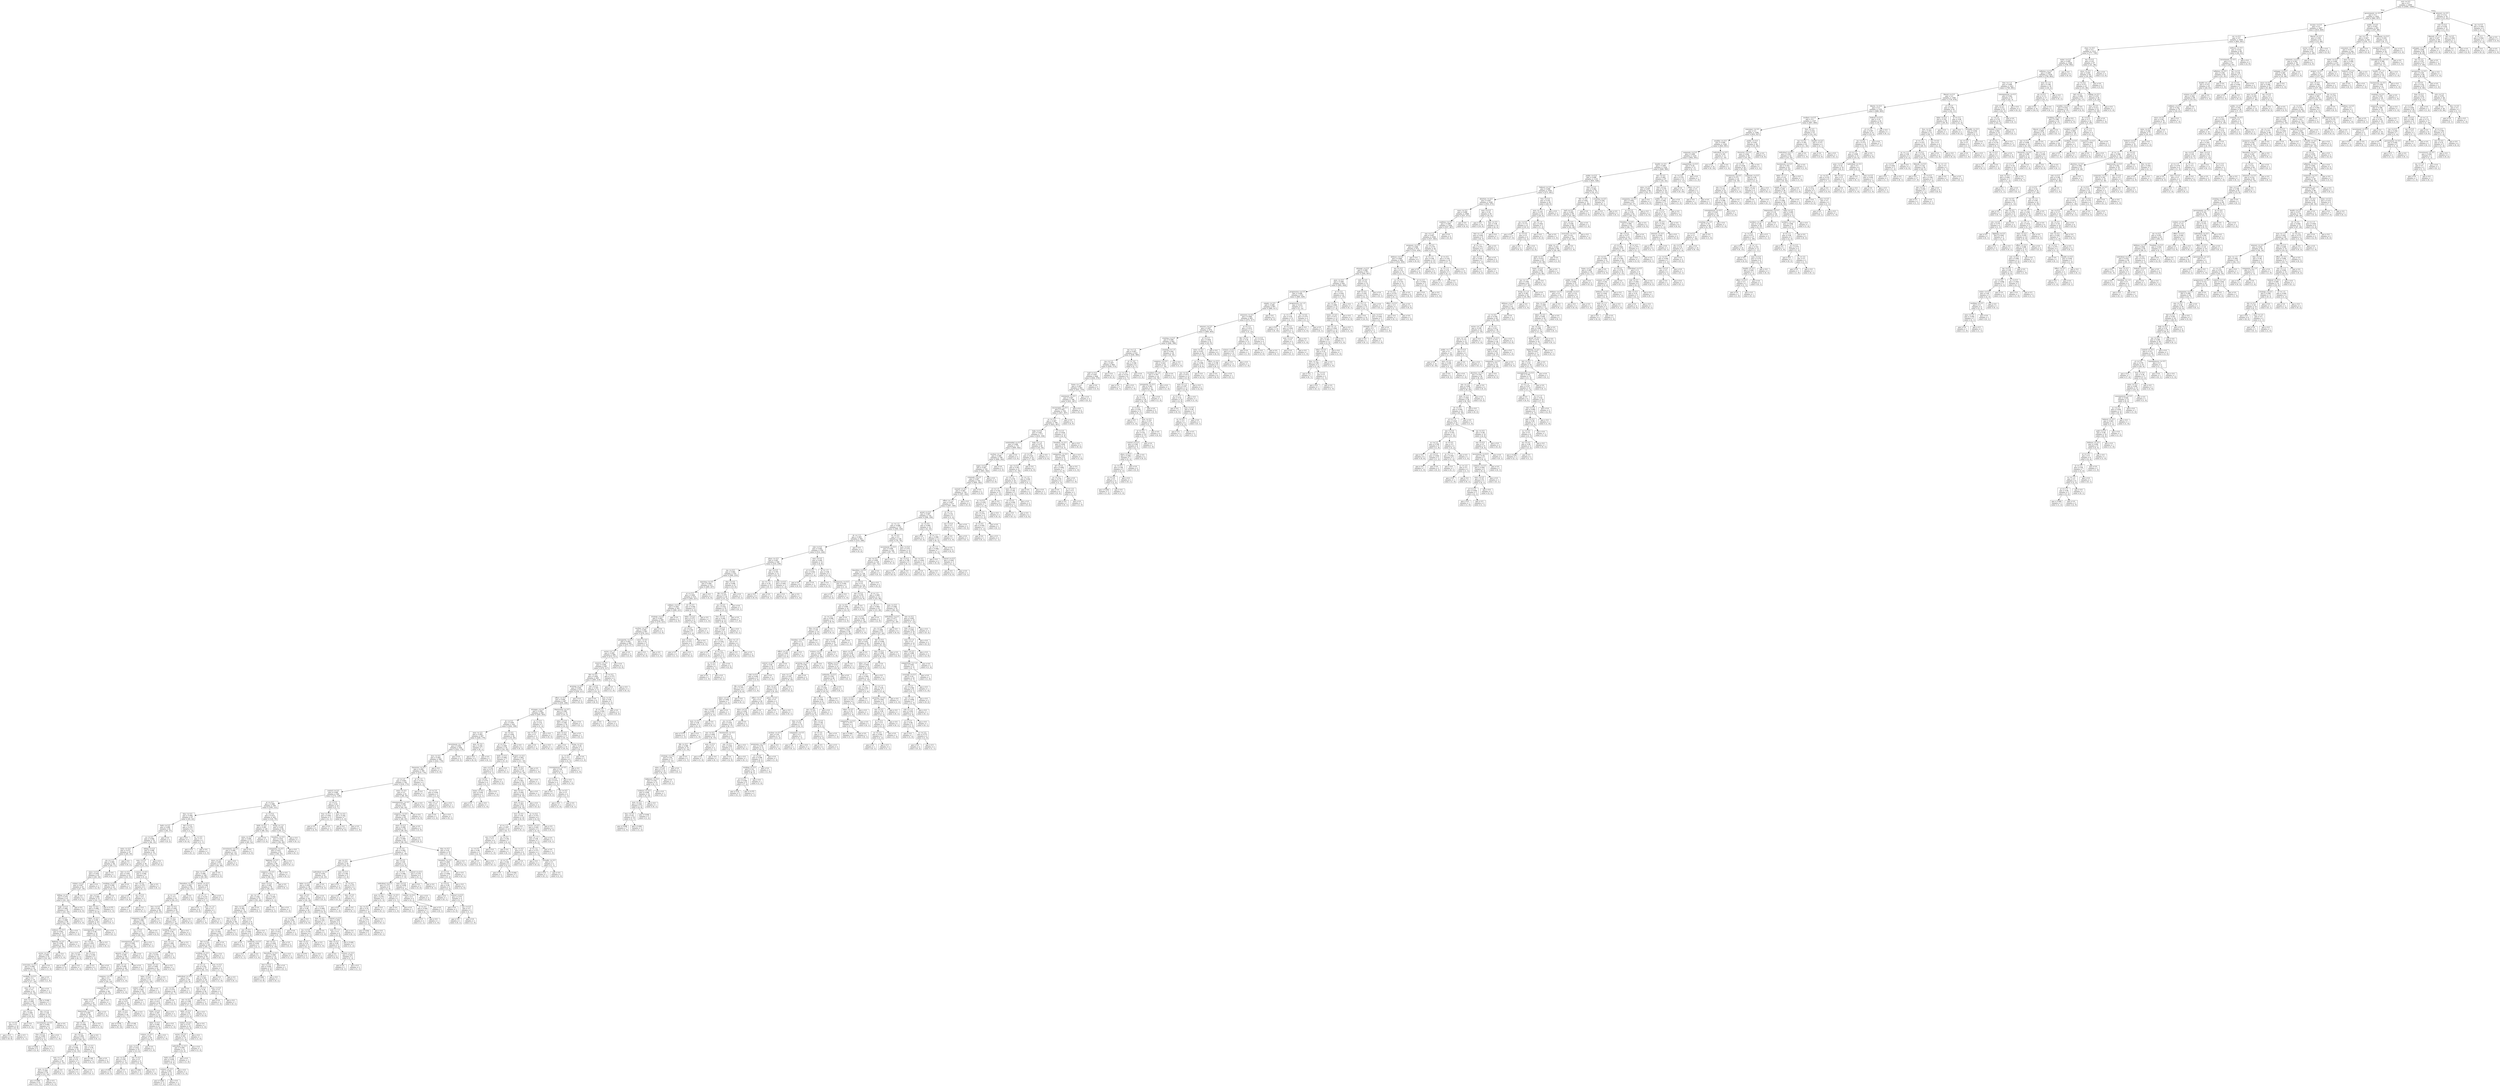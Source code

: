 digraph Tree {
node [shape=box] ;
0 [label="rich <= 0.5\ngini = 0.5\nsamples = 2000\nvalue = [1000, 1000]"] ;
1 [label="government <= 0.5\ngini = 0.5\nsamples = 1922\nvalue = [985, 937]"] ;
0 -> 1 [labeldistance=2.5, labelangle=45, headlabel="True"] ;
2 [label="income <= 0.5\ngini = 0.5\nsamples = 1667\nvalue = [818, 849]"] ;
1 -> 2 ;
3 [label="cut <= 0.5\ngini = 0.5\nsamples = 1604\nvalue = [803, 801]"] ;
2 -> 3 ;
4 [label="class <= 0.5\ngini = 0.5\nsamples = 1515\nvalue = [777, 738]"] ;
3 -> 4 ;
5 [label="water <= 0.5\ngini = 0.499\nsamples = 1448\nvalue = [756, 692]"] ;
4 -> 5 ;
6 [label="inflation <= 0.5\ngini = 0.499\nsamples = 1439\nvalue = [756, 683]"] ;
5 -> 6 ;
7 [label="free <= 1.5\ngini = 0.499\nsamples = 1421\nvalue = [740, 681]"] ;
6 -> 7 ;
8 [label="liberal <= 0.5\ngini = 0.5\nsamples = 1394\nvalue = [718, 676]"] ;
7 -> 8 ;
9 [label="liberty <= 0.5\ngini = 0.5\nsamples = 1351\nvalue = [686, 665]"] ;
8 -> 9 ;
10 [label="workers <= 0.5\ngini = 0.5\nsamples = 1327\nvalue = [667, 660]"] ;
9 -> 10 ;
11 [label="consumer <= 0.5\ngini = 0.5\nsamples = 1280\nvalue = [653, 627]"] ;
10 -> 11 ;
12 [label="wealthy <= 0.5\ngini = 0.499\nsamples = 1244\nvalue = [643, 601]"] ;
11 -> 12 ;
13 [label="corporate <= 0.5\ngini = 0.499\nsamples = 1233\nvalue = [642, 591]"] ;
12 -> 13 ;
14 [label="health <= 0.5\ngini = 0.499\nsamples = 1220\nvalue = [640, 580]"] ;
13 -> 14 ;
15 [label="public <= 0.5\ngini = 0.498\nsamples = 1133\nvalue = [605, 528]"] ;
14 -> 15 ;
16 [label="federal <= 0.5\ngini = 0.496\nsamples = 1054\nvalue = [573, 481]"] ;
15 -> 16 ;
17 [label="abortion <= 0.5\ngini = 0.497\nsamples = 1028\nvalue = [553, 475]"] ;
16 -> 17 ;
18 [label="wars <= 0.5\ngini = 0.498\nsamples = 1008\nvalue = [537, 471]"] ;
17 -> 18 ;
19 [label="coalition <= 0.5\ngini = 0.498\nsamples = 1004\nvalue = [537, 467]"] ;
18 -> 19 ;
20 [label="one <= 1.5\ngini = 0.497\nsamples = 1000\nvalue = [537, 463]"] ;
19 -> 20 ;
21 [label="purposes <= 0.5\ngini = 0.498\nsamples = 972\nvalue = [516, 456]"] ;
20 -> 21 ;
22 [label="defense <= 0.5\ngini = 0.498\nsamples = 966\nvalue = [516, 450]"] ;
21 -> 22 ;
23 [label="attempt <= 0.5\ngini = 0.498\nsamples = 951\nvalue = [504, 447]"] ;
22 -> 23 ;
24 [label="poor <= 0.5\ngini = 0.499\nsamples = 936\nvalue = [492, 444]"] ;
23 -> 24 ;
25 [label="progressive <= 0.5\ngini = 0.498\nsamples = 914\nvalue = [485, 429]"] ;
24 -> 25 ;
26 [label="simply <= 0.5\ngini = 0.498\nsamples = 897\nvalue = [480, 417]"] ;
25 -> 26 ;
27 [label="interests <= 0.5\ngini = 0.498\nsamples = 891\nvalue = [474, 417]"] ;
26 -> 27 ;
28 [label="interest <= 0.5\ngini = 0.497\nsamples = 874\nvalue = [469, 405]"] ;
27 -> 28 ;
29 [label="creating <= 0.5\ngini = 0.498\nsamples = 842\nvalue = [446, 396]"] ;
28 -> 29 ;
30 [label="tax <= 1.5\ngini = 0.497\nsamples = 818\nvalue = [438, 380]"] ;
29 -> 30 ;
31 [label="tea <= 2.5\ngini = 0.497\nsamples = 809\nvalue = [436, 373]"] ;
30 -> 31 ;
32 [label="half <= 0.5\ngini = 0.497\nsamples = 806\nvalue = [436, 370]"] ;
31 -> 32 ;
33 [label="home <= 1.5\ngini = 0.497\nsamples = 801\nvalue = [431, 370]"] ;
32 -> 33 ;
34 [label="statement <= 0.5\ngini = 0.497\nsamples = 798\nvalue = [431, 367]"] ;
33 -> 34 ;
35 [label="encourages <= 0.5\ngini = 0.497\nsamples = 794\nvalue = [427, 367]"] ;
34 -> 35 ;
36 [label="us <= 3.5\ngini = 0.497\nsamples = 790\nvalue = [423, 367]"] ;
35 -> 36 ;
37 [label="help <= 0.5\ngini = 0.497\nsamples = 777\nvalue = [419, 358]"] ;
36 -> 37 ;
38 [label="unintended <= 0.5\ngini = 0.496\nsamples = 751\nvalue = [409, 342]"] ;
37 -> 38 ;
39 [label="nuclear <= 1.5\ngini = 0.496\nsamples = 748\nvalue = [406, 342]"] ;
38 -> 39 ;
40 [label="angry <= 0.5\ngini = 0.497\nsamples = 745\nvalue = [403, 342]"] ;
39 -> 40 ;
41 [label="criminals <= 0.5\ngini = 0.497\nsamples = 742\nvalue = [400, 342]"] ;
40 -> 41 ;
42 [label="earned <= 0.5\ngini = 0.497\nsamples = 739\nvalue = [397, 342]"] ;
41 -> 42 ;
43 [label="effect <= 1.5\ngini = 0.497\nsamples = 737\nvalue = [397, 340]"] ;
42 -> 43 ;
44 [label="greed <= 0.5\ngini = 0.497\nsamples = 732\nvalue = [396, 336]"] ;
43 -> 44 ;
45 [label="us <= 1.5\ngini = 0.496\nsamples = 716\nvalue = [390, 326]"] ;
44 -> 45 ;
46 [label="dr <= 1.5\ngini = 0.493\nsamples = 562\nvalue = [314, 248]"] ;
45 -> 46 ;
47 [label="risk <= 0.5\ngini = 0.492\nsamples = 558\nvalue = [314, 244]"] ;
46 -> 47 ;
48 [label="place <= 0.5\ngini = 0.491\nsamples = 546\nvalue = [310, 236]"] ;
47 -> 48 ;
49 [label="tax <= 0.5\ngini = 0.492\nsamples = 533\nvalue = [300, 233]"] ;
48 -> 49 ;
50 [label="rejecting <= 0.5\ngini = 0.494\nsamples = 512\nvalue = [285, 227]"] ;
49 -> 50 ;
51 [label="al <= 5.5\ngini = 0.494\nsamples = 510\nvalue = [283, 227]"] ;
50 -> 51 ;
52 [label="robbery <= 0.5\ngini = 0.493\nsamples = 501\nvalue = [280, 221]"] ;
51 -> 52 ;
53 [label="strategy <= 0.5\ngini = 0.493\nsamples = 499\nvalue = [278, 221]"] ;
52 -> 53 ;
54 [label="nuclear <= 0.5\ngini = 0.494\nsamples = 497\nvalue = [276, 221]"] ;
53 -> 54 ;
55 [label="prosperity <= 0.5\ngini = 0.493\nsamples = 492\nvalue = [275, 217]"] ;
54 -> 55 ;
56 [label="sector <= 1.5\ngini = 0.494\nsamples = 489\nvalue = [272, 217]"] ;
55 -> 56 ;
57 [label="reserve <= 0.5\ngini = 0.494\nsamples = 487\nvalue = [270, 217]"] ;
56 -> 57 ;
58 [label="life <= 0.5\ngini = 0.494\nsamples = 483\nvalue = [269, 214]"] ;
57 -> 58 ;
59 [label="growing <= 0.5\ngini = 0.495\nsamples = 470\nvalue = [259, 211]"] ;
58 -> 59 ;
60 [label="effect <= 0.5\ngini = 0.494\nsamples = 467\nvalue = [259, 208]"] ;
59 -> 60 ;
61 [label="stronger <= 0.5\ngini = 0.496\nsamples = 448\nvalue = [245, 203]"] ;
60 -> 61 ;
62 [label="dr <= 0.5\ngini = 0.495\nsamples = 443\nvalue = [244, 199]"] ;
61 -> 62 ;
63 [label="men <= 2.5\ngini = 0.493\nsamples = 407\nvalue = [228, 179]"] ;
62 -> 63 ;
64 [label="investment <= 1.5\ngini = 0.494\nsamples = 400\nvalue = [222, 178]"] ;
63 -> 64 ;
65 [label="love <= 0.5\ngini = 0.493\nsamples = 398\nvalue = [222, 176]"] ;
64 -> 65 ;
66 [label="character <= 0.5\ngini = 0.494\nsamples = 395\nvalue = [219, 176]"] ;
65 -> 66 ;
67 [label="al <= 2.5\ngini = 0.493\nsamples = 391\nvalue = [218, 173]"] ;
66 -> 67 ;
68 [label="control <= 0.5\ngini = 0.489\nsamples = 300\nvalue = [172, 128]"] ;
67 -> 68 ;
69 [label="al <= 0.5\ngini = 0.486\nsamples = 290\nvalue = [169, 121]"] ;
68 -> 69 ;
70 [label="thin <= 0.5\ngini = 0.499\nsamples = 87\nvalue = [45, 42]"] ;
69 -> 70 ;
71 [label="faith <= 0.5\ngini = 0.496\nsamples = 81\nvalue = [44, 37]"] ;
70 -> 71 ;
72 [label="us <= 0.5\ngini = 0.494\nsamples = 79\nvalue = [44, 35]"] ;
71 -> 72 ;
73 [label="rates <= 0.5\ngini = 0.473\nsamples = 47\nvalue = [29, 18]"] ;
72 -> 73 ;
74 [label="sin <= 1.5\ngini = 0.466\nsamples = 46\nvalue = [29, 17]"] ;
73 -> 74 ;
75 [label="since <= 0.5\ngini = 0.458\nsamples = 45\nvalue = [29, 16]"] ;
74 -> 75 ;
76 [label="violent <= 0.5\ngini = 0.467\nsamples = 43\nvalue = [27, 16]"] ;
75 -> 76 ;
77 [label="killing <= 0.5\ngini = 0.476\nsamples = 41\nvalue = [25, 16]"] ;
76 -> 77 ;
78 [label="huge <= 0.5\ngini = 0.484\nsamples = 39\nvalue = [23, 16]"] ;
77 -> 78 ;
79 [label="atf <= 0.5\ngini = 0.488\nsamples = 38\nvalue = [22, 16]"] ;
78 -> 79 ;
80 [label="violence <= 0.5\ngini = 0.491\nsamples = 37\nvalue = [21, 16]"] ;
79 -> 80 ;
81 [label="fighting <= 0.5\ngini = 0.494\nsamples = 36\nvalue = [20, 16]"] ;
80 -> 81 ;
82 [label="sector <= 0.5\ngini = 0.496\nsamples = 35\nvalue = [19, 16]"] ;
81 -> 82 ;
83 [label="overcome <= 0.5\ngini = 0.498\nsamples = 34\nvalue = [18, 16]"] ;
82 -> 83 ;
84 [label="working <= 0.5\ngini = 0.5\nsamples = 33\nvalue = [17, 16]"] ;
83 -> 84 ;
85 [label="men <= 1.5\ngini = 0.5\nsamples = 32\nvalue = [16, 16]"] ;
84 -> 85 ;
86 [label="men <= 0.5\ngini = 0.499\nsamples = 29\nvalue = [14, 15]"] ;
85 -> 86 ;
87 [label="one <= 0.5\ngini = 0.499\nsamples = 19\nvalue = [10, 9]"] ;
86 -> 87 ;
88 [label="sin <= 0.5\ngini = 0.5\nsamples = 18\nvalue = [9, 9]"] ;
87 -> 88 ;
89 [label="gini = 0.5\nsamples = 16\nvalue = [8, 8]"] ;
88 -> 89 ;
90 [label="gini = 0.5\nsamples = 2\nvalue = [1, 1]"] ;
88 -> 90 ;
91 [label="gini = 0.0\nsamples = 1\nvalue = [1, 0]"] ;
87 -> 91 ;
92 [label="one <= 0.5\ngini = 0.48\nsamples = 10\nvalue = [4, 6]"] ;
86 -> 92 ;
93 [label="investment <= 0.5\ngini = 0.494\nsamples = 9\nvalue = [4, 5]"] ;
92 -> 93 ;
94 [label="free <= 0.5\ngini = 0.469\nsamples = 8\nvalue = [3, 5]"] ;
93 -> 94 ;
95 [label="gini = 0.444\nsamples = 6\nvalue = [2, 4]"] ;
94 -> 95 ;
96 [label="gini = 0.5\nsamples = 2\nvalue = [1, 1]"] ;
94 -> 96 ;
97 [label="gini = 0.0\nsamples = 1\nvalue = [1, 0]"] ;
93 -> 97 ;
98 [label="gini = 0.0\nsamples = 1\nvalue = [0, 1]"] ;
92 -> 98 ;
99 [label="gini = 0.444\nsamples = 3\nvalue = [2, 1]"] ;
85 -> 99 ;
100 [label="gini = 0.0\nsamples = 1\nvalue = [1, 0]"] ;
84 -> 100 ;
101 [label="gini = 0.0\nsamples = 1\nvalue = [1, 0]"] ;
83 -> 101 ;
102 [label="gini = 0.0\nsamples = 1\nvalue = [1, 0]"] ;
82 -> 102 ;
103 [label="gini = 0.0\nsamples = 1\nvalue = [1, 0]"] ;
81 -> 103 ;
104 [label="gini = 0.0\nsamples = 1\nvalue = [1, 0]"] ;
80 -> 104 ;
105 [label="gini = 0.0\nsamples = 1\nvalue = [1, 0]"] ;
79 -> 105 ;
106 [label="gini = 0.0\nsamples = 1\nvalue = [1, 0]"] ;
78 -> 106 ;
107 [label="gini = 0.0\nsamples = 2\nvalue = [2, 0]"] ;
77 -> 107 ;
108 [label="gini = 0.0\nsamples = 2\nvalue = [2, 0]"] ;
76 -> 108 ;
109 [label="gini = 0.0\nsamples = 2\nvalue = [2, 0]"] ;
75 -> 109 ;
110 [label="gini = 0.0\nsamples = 1\nvalue = [0, 1]"] ;
74 -> 110 ;
111 [label="gini = 0.0\nsamples = 1\nvalue = [0, 1]"] ;
73 -> 111 ;
112 [label="killing <= 0.5\ngini = 0.498\nsamples = 32\nvalue = [15, 17]"] ;
72 -> 112 ;
113 [label="men <= 0.5\ngini = 0.5\nsamples = 30\nvalue = [15, 15]"] ;
112 -> 113 ;
114 [label="feel <= 0.5\ngini = 0.491\nsamples = 23\nvalue = [10, 13]"] ;
113 -> 114 ;
115 [label="working <= 0.5\ngini = 0.496\nsamples = 22\nvalue = [10, 12]"] ;
114 -> 115 ;
116 [label="one <= 0.5\ngini = 0.499\nsamples = 21\nvalue = [10, 11]"] ;
115 -> 116 ;
117 [label="free <= 0.5\ngini = 0.498\nsamples = 17\nvalue = [9, 8]"] ;
116 -> 117 ;
118 [label="labor <= 0.5\ngini = 0.492\nsamples = 16\nvalue = [9, 7]"] ;
117 -> 118 ;
119 [label="consequences <= 0.5\ngini = 0.48\nsamples = 15\nvalue = [9, 6]"] ;
118 -> 119 ;
120 [label="sin <= 0.5\ngini = 0.459\nsamples = 14\nvalue = [9, 5]"] ;
119 -> 120 ;
121 [label="tea <= 0.5\ngini = 0.397\nsamples = 11\nvalue = [8, 3]"] ;
120 -> 121 ;
122 [label="gini = 0.42\nsamples = 10\nvalue = [7, 3]"] ;
121 -> 122 ;
123 [label="gini = 0.0\nsamples = 1\nvalue = [1, 0]"] ;
121 -> 123 ;
124 [label="tea <= 0.5\ngini = 0.444\nsamples = 3\nvalue = [1, 2]"] ;
120 -> 124 ;
125 [label="gini = 0.5\nsamples = 2\nvalue = [1, 1]"] ;
124 -> 125 ;
126 [label="gini = 0.0\nsamples = 1\nvalue = [0, 1]"] ;
124 -> 126 ;
127 [label="gini = 0.0\nsamples = 1\nvalue = [0, 1]"] ;
119 -> 127 ;
128 [label="gini = 0.0\nsamples = 1\nvalue = [0, 1]"] ;
118 -> 128 ;
129 [label="gini = 0.0\nsamples = 1\nvalue = [0, 1]"] ;
117 -> 129 ;
130 [label="gini = 0.375\nsamples = 4\nvalue = [1, 3]"] ;
116 -> 130 ;
131 [label="gini = 0.0\nsamples = 1\nvalue = [0, 1]"] ;
115 -> 131 ;
132 [label="gini = 0.0\nsamples = 1\nvalue = [0, 1]"] ;
114 -> 132 ;
133 [label="science <= 0.5\ngini = 0.408\nsamples = 7\nvalue = [5, 2]"] ;
113 -> 133 ;
134 [label="one <= 0.5\ngini = 0.278\nsamples = 6\nvalue = [5, 1]"] ;
133 -> 134 ;
135 [label="gini = 0.0\nsamples = 4\nvalue = [4, 0]"] ;
134 -> 135 ;
136 [label="sin <= 0.5\ngini = 0.5\nsamples = 2\nvalue = [1, 1]"] ;
134 -> 136 ;
137 [label="gini = 0.0\nsamples = 1\nvalue = [1, 0]"] ;
136 -> 137 ;
138 [label="gini = 0.0\nsamples = 1\nvalue = [0, 1]"] ;
136 -> 138 ;
139 [label="gini = 0.0\nsamples = 1\nvalue = [0, 1]"] ;
133 -> 139 ;
140 [label="gini = 0.0\nsamples = 2\nvalue = [0, 2]"] ;
112 -> 140 ;
141 [label="gini = 0.0\nsamples = 2\nvalue = [0, 2]"] ;
71 -> 141 ;
142 [label="fail <= 0.5\ngini = 0.278\nsamples = 6\nvalue = [1, 5]"] ;
70 -> 142 ;
143 [label="gini = 0.0\nsamples = 4\nvalue = [0, 4]"] ;
142 -> 143 ;
144 [label="us <= 0.5\ngini = 0.5\nsamples = 2\nvalue = [1, 1]"] ;
142 -> 144 ;
145 [label="gini = 0.0\nsamples = 1\nvalue = [0, 1]"] ;
144 -> 145 ;
146 [label="gini = 0.0\nsamples = 1\nvalue = [1, 0]"] ;
144 -> 146 ;
147 [label="us <= 0.5\ngini = 0.475\nsamples = 203\nvalue = [124, 79]"] ;
69 -> 147 ;
148 [label="faith <= 0.5\ngini = 0.491\nsamples = 120\nvalue = [68, 52]"] ;
147 -> 148 ;
149 [label="rates <= 0.5\ngini = 0.494\nsamples = 117\nvalue = [65, 52]"] ;
148 -> 149 ;
150 [label="investment <= 0.5\ngini = 0.496\nsamples = 114\nvalue = [62, 52]"] ;
149 -> 150 ;
151 [label="since <= 0.5\ngini = 0.493\nsamples = 111\nvalue = [62, 49]"] ;
150 -> 151 ;
152 [label="thin <= 0.5\ngini = 0.496\nsamples = 108\nvalue = [59, 49]"] ;
151 -> 152 ;
153 [label="therefore <= 0.5\ngini = 0.499\nsamples = 99\nvalue = [52, 47]"] ;
152 -> 153 ;
154 [label="al <= 1.5\ngini = 0.5\nsamples = 97\nvalue = [50, 47]"] ;
153 -> 154 ;
155 [label="free <= 0.5\ngini = 0.49\nsamples = 58\nvalue = [33, 25]"] ;
154 -> 155 ;
156 [label="companies <= 0.5\ngini = 0.498\nsamples = 53\nvalue = [28, 25]"] ;
155 -> 156 ;
157 [label="tea <= 0.5\ngini = 0.5\nsamples = 51\nvalue = [26, 25]"] ;
156 -> 157 ;
158 [label="consequences <= 0.5\ngini = 0.499\nsamples = 50\nvalue = [26, 24]"] ;
157 -> 158 ;
159 [label="ignores <= 0.5\ngini = 0.498\nsamples = 49\nvalue = [26, 23]"] ;
158 -> 159 ;
160 [label="gold <= 1.0\ngini = 0.499\nsamples = 48\nvalue = [25, 23]"] ;
159 -> 160 ;
161 [label="congress <= 0.5\ngini = 0.5\nsamples = 47\nvalue = [24, 23]"] ;
160 -> 161 ;
162 [label="competition <= 0.5\ngini = 0.5\nsamples = 46\nvalue = [23, 23]"] ;
161 -> 162 ;
163 [label="home <= 0.5\ngini = 0.5\nsamples = 45\nvalue = [22, 23]"] ;
162 -> 163 ;
164 [label="depression <= 0.5\ngini = 0.499\nsamples = 44\nvalue = [21, 23]"] ;
163 -> 164 ;
165 [label="fail <= 0.5\ngini = 0.498\nsamples = 43\nvalue = [20, 23]"] ;
164 -> 165 ;
166 [label="sin <= 0.5\ngini = 0.499\nsamples = 42\nvalue = [20, 22]"] ;
165 -> 166 ;
167 [label="one <= 0.5\ngini = 0.496\nsamples = 35\nvalue = [16, 19]"] ;
166 -> 167 ;
168 [label="men <= 1.5\ngini = 0.5\nsamples = 30\nvalue = [15, 15]"] ;
167 -> 168 ;
169 [label="men <= 0.5\ngini = 0.499\nsamples = 29\nvalue = [15, 14]"] ;
168 -> 169 ;
170 [label="gini = 0.499\nsamples = 23\nvalue = [12, 11]"] ;
169 -> 170 ;
171 [label="gini = 0.5\nsamples = 6\nvalue = [3, 3]"] ;
169 -> 171 ;
172 [label="gini = 0.0\nsamples = 1\nvalue = [0, 1]"] ;
168 -> 172 ;
173 [label="men <= 0.5\ngini = 0.32\nsamples = 5\nvalue = [1, 4]"] ;
167 -> 173 ;
174 [label="gini = 0.375\nsamples = 4\nvalue = [1, 3]"] ;
173 -> 174 ;
175 [label="gini = 0.0\nsamples = 1\nvalue = [0, 1]"] ;
173 -> 175 ;
176 [label="one <= 0.5\ngini = 0.49\nsamples = 7\nvalue = [4, 3]"] ;
166 -> 176 ;
177 [label="gini = 0.48\nsamples = 5\nvalue = [2, 3]"] ;
176 -> 177 ;
178 [label="gini = 0.0\nsamples = 2\nvalue = [2, 0]"] ;
176 -> 178 ;
179 [label="gini = 0.0\nsamples = 1\nvalue = [0, 1]"] ;
165 -> 179 ;
180 [label="gini = 0.0\nsamples = 1\nvalue = [1, 0]"] ;
164 -> 180 ;
181 [label="gini = 0.0\nsamples = 1\nvalue = [1, 0]"] ;
163 -> 181 ;
182 [label="gini = 0.0\nsamples = 1\nvalue = [1, 0]"] ;
162 -> 182 ;
183 [label="gini = 0.0\nsamples = 1\nvalue = [1, 0]"] ;
161 -> 183 ;
184 [label="gini = 0.0\nsamples = 1\nvalue = [1, 0]"] ;
160 -> 184 ;
185 [label="gini = 0.0\nsamples = 1\nvalue = [1, 0]"] ;
159 -> 185 ;
186 [label="gini = 0.0\nsamples = 1\nvalue = [0, 1]"] ;
158 -> 186 ;
187 [label="gini = 0.0\nsamples = 1\nvalue = [0, 1]"] ;
157 -> 187 ;
188 [label="gini = 0.0\nsamples = 2\nvalue = [2, 0]"] ;
156 -> 188 ;
189 [label="gini = 0.0\nsamples = 5\nvalue = [5, 0]"] ;
155 -> 189 ;
190 [label="free <= 0.5\ngini = 0.492\nsamples = 39\nvalue = [17, 22]"] ;
154 -> 190 ;
191 [label="one <= 0.5\ngini = 0.497\nsamples = 37\nvalue = [17, 20]"] ;
190 -> 191 ;
192 [label="working <= 0.5\ngini = 0.49\nsamples = 35\nvalue = [15, 20]"] ;
191 -> 192 ;
193 [label="men <= 1.5\ngini = 0.484\nsamples = 34\nvalue = [14, 20]"] ;
192 -> 193 ;
194 [label="tea <= 0.5\ngini = 0.478\nsamples = 33\nvalue = [13, 20]"] ;
193 -> 194 ;
195 [label="home <= 0.5\ngini = 0.469\nsamples = 32\nvalue = [12, 20]"] ;
194 -> 195 ;
196 [label="labor <= 0.5\ngini = 0.475\nsamples = 31\nvalue = [12, 19]"] ;
195 -> 196 ;
197 [label="violent <= 0.5\ngini = 0.464\nsamples = 30\nvalue = [11, 19]"] ;
196 -> 197 ;
198 [label="sin <= 0.5\ngini = 0.471\nsamples = 29\nvalue = [11, 18]"] ;
197 -> 198 ;
199 [label="men <= 0.5\ngini = 0.477\nsamples = 28\nvalue = [11, 17]"] ;
198 -> 199 ;
200 [label="gini = 0.476\nsamples = 23\nvalue = [9, 14]"] ;
199 -> 200 ;
201 [label="gini = 0.48\nsamples = 5\nvalue = [2, 3]"] ;
199 -> 201 ;
202 [label="gini = 0.0\nsamples = 1\nvalue = [0, 1]"] ;
198 -> 202 ;
203 [label="gini = 0.0\nsamples = 1\nvalue = [0, 1]"] ;
197 -> 203 ;
204 [label="gini = 0.0\nsamples = 1\nvalue = [1, 0]"] ;
196 -> 204 ;
205 [label="gini = 0.0\nsamples = 1\nvalue = [0, 1]"] ;
195 -> 205 ;
206 [label="gini = 0.0\nsamples = 1\nvalue = [1, 0]"] ;
194 -> 206 ;
207 [label="gini = 0.0\nsamples = 1\nvalue = [1, 0]"] ;
193 -> 207 ;
208 [label="gini = 0.0\nsamples = 1\nvalue = [1, 0]"] ;
192 -> 208 ;
209 [label="gini = 0.0\nsamples = 2\nvalue = [2, 0]"] ;
191 -> 209 ;
210 [label="gini = 0.0\nsamples = 2\nvalue = [0, 2]"] ;
190 -> 210 ;
211 [label="gini = 0.0\nsamples = 2\nvalue = [2, 0]"] ;
153 -> 211 ;
212 [label="sector <= 0.5\ngini = 0.346\nsamples = 9\nvalue = [7, 2]"] ;
152 -> 212 ;
213 [label="al <= 1.5\ngini = 0.219\nsamples = 8\nvalue = [7, 1]"] ;
212 -> 213 ;
214 [label="gini = 0.0\nsamples = 6\nvalue = [6, 0]"] ;
213 -> 214 ;
215 [label="men <= 1.0\ngini = 0.5\nsamples = 2\nvalue = [1, 1]"] ;
213 -> 215 ;
216 [label="gini = 0.0\nsamples = 1\nvalue = [1, 0]"] ;
215 -> 216 ;
217 [label="gini = 0.0\nsamples = 1\nvalue = [0, 1]"] ;
215 -> 217 ;
218 [label="gini = 0.0\nsamples = 1\nvalue = [0, 1]"] ;
212 -> 218 ;
219 [label="gini = 0.0\nsamples = 3\nvalue = [3, 0]"] ;
151 -> 219 ;
220 [label="gini = 0.0\nsamples = 3\nvalue = [0, 3]"] ;
150 -> 220 ;
221 [label="gini = 0.0\nsamples = 3\nvalue = [3, 0]"] ;
149 -> 221 ;
222 [label="gini = 0.0\nsamples = 3\nvalue = [3, 0]"] ;
148 -> 222 ;
223 [label="living <= 1.0\ngini = 0.439\nsamples = 83\nvalue = [56, 27]"] ;
147 -> 223 ;
224 [label="freedom <= 0.5\ngini = 0.433\nsamples = 82\nvalue = [56, 26]"] ;
223 -> 224 ;
225 [label="companies <= 0.5\ngini = 0.427\nsamples = 81\nvalue = [56, 25]"] ;
224 -> 225 ;
226 [label="fighting <= 0.5\ngini = 0.42\nsamples = 80\nvalue = [56, 24]"] ;
225 -> 226 ;
227 [label="congress <= 0.5\ngini = 0.413\nsamples = 79\nvalue = [56, 23]"] ;
226 -> 227 ;
228 [label="since <= 0.5\ngini = 0.405\nsamples = 78\nvalue = [56, 22]"] ;
227 -> 228 ;
229 [label="sin <= 1.5\ngini = 0.391\nsamples = 75\nvalue = [55, 20]"] ;
228 -> 229 ;
230 [label="thin <= 0.5\ngini = 0.382\nsamples = 74\nvalue = [55, 19]"] ;
229 -> 230 ;
231 [label="free <= 0.5\ngini = 0.351\nsamples = 66\nvalue = [51, 15]"] ;
230 -> 231 ;
232 [label="tea <= 0.5\ngini = 0.363\nsamples = 63\nvalue = [48, 15]"] ;
231 -> 232 ;
233 [label="fail <= 0.5\ngini = 0.375\nsamples = 60\nvalue = [45, 15]"] ;
232 -> 233 ;
234 [label="working <= 0.5\ngini = 0.362\nsamples = 59\nvalue = [45, 14]"] ;
233 -> 234 ;
235 [label="al <= 1.5\ngini = 0.352\nsamples = 57\nvalue = [44, 13]"] ;
234 -> 235 ;
236 [label="individual <= 0.5\ngini = 0.4\nsamples = 29\nvalue = [21, 8]"] ;
235 -> 236 ;
237 [label="sin <= 0.5\ngini = 0.375\nsamples = 28\nvalue = [21, 7]"] ;
236 -> 237 ;
238 [label="men <= 1.5\ngini = 0.413\nsamples = 24\nvalue = [17, 7]"] ;
237 -> 238 ;
239 [label="home <= 0.5\ngini = 0.397\nsamples = 22\nvalue = [16, 6]"] ;
238 -> 239 ;
240 [label="labor <= 0.5\ngini = 0.408\nsamples = 21\nvalue = [15, 6]"] ;
239 -> 240 ;
241 [label="science <= 0.5\ngini = 0.42\nsamples = 20\nvalue = [14, 6]"] ;
240 -> 241 ;
242 [label="men <= 0.5\ngini = 0.432\nsamples = 19\nvalue = [13, 6]"] ;
241 -> 242 ;
243 [label="one <= 0.5\ngini = 0.391\nsamples = 15\nvalue = [11, 4]"] ;
242 -> 243 ;
244 [label="gini = 0.355\nsamples = 13\nvalue = [10, 3]"] ;
243 -> 244 ;
245 [label="gini = 0.5\nsamples = 2\nvalue = [1, 1]"] ;
243 -> 245 ;
246 [label="one <= 0.5\ngini = 0.5\nsamples = 4\nvalue = [2, 2]"] ;
242 -> 246 ;
247 [label="gini = 0.444\nsamples = 3\nvalue = [1, 2]"] ;
246 -> 247 ;
248 [label="gini = 0.0\nsamples = 1\nvalue = [1, 0]"] ;
246 -> 248 ;
249 [label="gini = 0.0\nsamples = 1\nvalue = [1, 0]"] ;
241 -> 249 ;
250 [label="gini = 0.0\nsamples = 1\nvalue = [1, 0]"] ;
240 -> 250 ;
251 [label="gini = 0.0\nsamples = 1\nvalue = [1, 0]"] ;
239 -> 251 ;
252 [label="gini = 0.5\nsamples = 2\nvalue = [1, 1]"] ;
238 -> 252 ;
253 [label="gini = 0.0\nsamples = 4\nvalue = [4, 0]"] ;
237 -> 253 ;
254 [label="gini = 0.0\nsamples = 1\nvalue = [0, 1]"] ;
236 -> 254 ;
255 [label="sin <= 0.5\ngini = 0.293\nsamples = 28\nvalue = [23, 5]"] ;
235 -> 255 ;
256 [label="men <= 0.5\ngini = 0.26\nsamples = 26\nvalue = [22, 4]"] ;
255 -> 256 ;
257 [label="one <= 0.5\ngini = 0.308\nsamples = 21\nvalue = [17, 4]"] ;
256 -> 257 ;
258 [label="labor <= 0.5\ngini = 0.36\nsamples = 17\nvalue = [13, 4]"] ;
257 -> 258 ;
259 [label="violent <= 0.5\ngini = 0.375\nsamples = 16\nvalue = [12, 4]"] ;
258 -> 259 ;
260 [label="sector <= 0.5\ngini = 0.391\nsamples = 15\nvalue = [11, 4]"] ;
259 -> 260 ;
261 [label="individual <= 0.5\ngini = 0.408\nsamples = 14\nvalue = [10, 4]"] ;
260 -> 261 ;
262 [label="faith <= 0.5\ngini = 0.426\nsamples = 13\nvalue = [9, 4]"] ;
261 -> 262 ;
263 [label="science <= 0.5\ngini = 0.444\nsamples = 12\nvalue = [8, 4]"] ;
262 -> 263 ;
264 [label="gini = 0.463\nsamples = 11\nvalue = [7, 4]"] ;
263 -> 264 ;
265 [label="gini = 0.0\nsamples = 1\nvalue = [1, 0]"] ;
263 -> 265 ;
266 [label="gini = 0.0\nsamples = 1\nvalue = [1, 0]"] ;
262 -> 266 ;
267 [label="gini = 0.0\nsamples = 1\nvalue = [1, 0]"] ;
261 -> 267 ;
268 [label="gini = 0.0\nsamples = 1\nvalue = [1, 0]"] ;
260 -> 268 ;
269 [label="gini = 0.0\nsamples = 1\nvalue = [1, 0]"] ;
259 -> 269 ;
270 [label="gini = 0.0\nsamples = 1\nvalue = [1, 0]"] ;
258 -> 270 ;
271 [label="gini = 0.0\nsamples = 4\nvalue = [4, 0]"] ;
257 -> 271 ;
272 [label="gini = 0.0\nsamples = 5\nvalue = [5, 0]"] ;
256 -> 272 ;
273 [label="men <= 0.5\ngini = 0.5\nsamples = 2\nvalue = [1, 1]"] ;
255 -> 273 ;
274 [label="gini = 0.0\nsamples = 1\nvalue = [1, 0]"] ;
273 -> 274 ;
275 [label="gini = 0.0\nsamples = 1\nvalue = [0, 1]"] ;
273 -> 275 ;
276 [label="men <= 0.5\ngini = 0.5\nsamples = 2\nvalue = [1, 1]"] ;
234 -> 276 ;
277 [label="gini = 0.0\nsamples = 1\nvalue = [1, 0]"] ;
276 -> 277 ;
278 [label="gini = 0.0\nsamples = 1\nvalue = [0, 1]"] ;
276 -> 278 ;
279 [label="gini = 0.0\nsamples = 1\nvalue = [0, 1]"] ;
233 -> 279 ;
280 [label="gini = 0.0\nsamples = 3\nvalue = [3, 0]"] ;
232 -> 280 ;
281 [label="gini = 0.0\nsamples = 3\nvalue = [3, 0]"] ;
231 -> 281 ;
282 [label="men <= 0.5\ngini = 0.5\nsamples = 8\nvalue = [4, 4]"] ;
230 -> 282 ;
283 [label="one <= 0.5\ngini = 0.444\nsamples = 6\nvalue = [2, 4]"] ;
282 -> 283 ;
284 [label="gini = 0.0\nsamples = 3\nvalue = [0, 3]"] ;
283 -> 284 ;
285 [label="authority <= 0.5\ngini = 0.444\nsamples = 3\nvalue = [2, 1]"] ;
283 -> 285 ;
286 [label="gini = 0.5\nsamples = 2\nvalue = [1, 1]"] ;
285 -> 286 ;
287 [label="gini = 0.0\nsamples = 1\nvalue = [1, 0]"] ;
285 -> 287 ;
288 [label="gini = 0.0\nsamples = 2\nvalue = [2, 0]"] ;
282 -> 288 ;
289 [label="gini = 0.0\nsamples = 1\nvalue = [0, 1]"] ;
229 -> 289 ;
290 [label="sin <= 1.5\ngini = 0.444\nsamples = 3\nvalue = [1, 2]"] ;
228 -> 290 ;
291 [label="gini = 0.0\nsamples = 2\nvalue = [0, 2]"] ;
290 -> 291 ;
292 [label="gini = 0.0\nsamples = 1\nvalue = [1, 0]"] ;
290 -> 292 ;
293 [label="gini = 0.0\nsamples = 1\nvalue = [0, 1]"] ;
227 -> 293 ;
294 [label="gini = 0.0\nsamples = 1\nvalue = [0, 1]"] ;
226 -> 294 ;
295 [label="gini = 0.0\nsamples = 1\nvalue = [0, 1]"] ;
225 -> 295 ;
296 [label="gini = 0.0\nsamples = 1\nvalue = [0, 1]"] ;
224 -> 296 ;
297 [label="gini = 0.0\nsamples = 1\nvalue = [0, 1]"] ;
223 -> 297 ;
298 [label="al <= 0.5\ngini = 0.42\nsamples = 10\nvalue = [3, 7]"] ;
68 -> 298 ;
299 [label="free <= 0.5\ngini = 0.444\nsamples = 3\nvalue = [2, 1]"] ;
298 -> 299 ;
300 [label="gini = 0.0\nsamples = 2\nvalue = [2, 0]"] ;
299 -> 300 ;
301 [label="gini = 0.0\nsamples = 1\nvalue = [0, 1]"] ;
299 -> 301 ;
302 [label="men <= 0.5\ngini = 0.245\nsamples = 7\nvalue = [1, 6]"] ;
298 -> 302 ;
303 [label="gini = 0.0\nsamples = 6\nvalue = [0, 6]"] ;
302 -> 303 ;
304 [label="gini = 0.0\nsamples = 1\nvalue = [1, 0]"] ;
302 -> 304 ;
305 [label="rates <= 0.5\ngini = 0.5\nsamples = 91\nvalue = [46, 45]"] ;
67 -> 305 ;
306 [label="consequences <= 0.5\ngini = 0.499\nsamples = 87\nvalue = [42, 45]"] ;
305 -> 306 ;
307 [label="congress <= 0.5\ngini = 0.498\nsamples = 85\nvalue = [40, 45]"] ;
306 -> 307 ;
308 [label="since <= 0.5\ngini = 0.496\nsamples = 83\nvalue = [38, 45]"] ;
307 -> 308 ;
309 [label="sin <= 0.5\ngini = 0.498\nsamples = 81\nvalue = [38, 43]"] ;
308 -> 309 ;
310 [label="al <= 3.5\ngini = 0.492\nsamples = 71\nvalue = [31, 40]"] ;
309 -> 310 ;
311 [label="one <= 0.5\ngini = 0.471\nsamples = 50\nvalue = [19, 31]"] ;
310 -> 311 ;
312 [label="individual <= 0.5\ngini = 0.493\nsamples = 41\nvalue = [18, 23]"] ;
311 -> 312 ;
313 [label="labor <= 0.5\ngini = 0.499\nsamples = 38\nvalue = [18, 20]"] ;
312 -> 313 ;
314 [label="men <= 0.5\ngini = 0.5\nsamples = 36\nvalue = [18, 18]"] ;
313 -> 314 ;
315 [label="thin <= 0.5\ngini = 0.48\nsamples = 20\nvalue = [8, 12]"] ;
314 -> 315 ;
316 [label="us <= 0.5\ngini = 0.444\nsamples = 18\nvalue = [6, 12]"] ;
315 -> 316 ;
317 [label="free <= 0.5\ngini = 0.415\nsamples = 17\nvalue = [5, 12]"] ;
316 -> 317 ;
318 [label="fail <= 0.5\ngini = 0.444\nsamples = 15\nvalue = [5, 10]"] ;
317 -> 318 ;
319 [label="therefore <= 0.5\ngini = 0.408\nsamples = 14\nvalue = [4, 10]"] ;
318 -> 319 ;
320 [label="feel <= 0.5\ngini = 0.426\nsamples = 13\nvalue = [4, 9]"] ;
319 -> 320 ;
321 [label="gini = 0.444\nsamples = 12\nvalue = [4, 8]"] ;
320 -> 321 ;
322 [label="gini = 0.0\nsamples = 1\nvalue = [0, 1]"] ;
320 -> 322 ;
323 [label="gini = 0.0\nsamples = 1\nvalue = [0, 1]"] ;
319 -> 323 ;
324 [label="gini = 0.0\nsamples = 1\nvalue = [1, 0]"] ;
318 -> 324 ;
325 [label="gini = 0.0\nsamples = 2\nvalue = [0, 2]"] ;
317 -> 325 ;
326 [label="gini = 0.0\nsamples = 1\nvalue = [1, 0]"] ;
316 -> 326 ;
327 [label="gini = 0.0\nsamples = 2\nvalue = [2, 0]"] ;
315 -> 327 ;
328 [label="us <= 0.5\ngini = 0.469\nsamples = 16\nvalue = [10, 6]"] ;
314 -> 328 ;
329 [label="free <= 0.5\ngini = 0.245\nsamples = 7\nvalue = [6, 1]"] ;
328 -> 329 ;
330 [label="tea <= 0.5\ngini = 0.278\nsamples = 6\nvalue = [5, 1]"] ;
329 -> 330 ;
331 [label="feel <= 0.5\ngini = 0.32\nsamples = 5\nvalue = [4, 1]"] ;
330 -> 331 ;
332 [label="gini = 0.375\nsamples = 4\nvalue = [3, 1]"] ;
331 -> 332 ;
333 [label="gini = 0.0\nsamples = 1\nvalue = [1, 0]"] ;
331 -> 333 ;
334 [label="gini = 0.0\nsamples = 1\nvalue = [1, 0]"] ;
330 -> 334 ;
335 [label="gini = 0.0\nsamples = 1\nvalue = [1, 0]"] ;
329 -> 335 ;
336 [label="control <= 0.5\ngini = 0.494\nsamples = 9\nvalue = [4, 5]"] ;
328 -> 336 ;
337 [label="men <= 1.5\ngini = 0.5\nsamples = 8\nvalue = [4, 4]"] ;
336 -> 337 ;
338 [label="thin <= 0.5\ngini = 0.48\nsamples = 5\nvalue = [3, 2]"] ;
337 -> 338 ;
339 [label="gini = 0.0\nsamples = 2\nvalue = [2, 0]"] ;
338 -> 339 ;
340 [label="science <= 0.5\ngini = 0.444\nsamples = 3\nvalue = [1, 2]"] ;
338 -> 340 ;
341 [label="gini = 0.0\nsamples = 1\nvalue = [0, 1]"] ;
340 -> 341 ;
342 [label="gini = 0.5\nsamples = 2\nvalue = [1, 1]"] ;
340 -> 342 ;
343 [label="gini = 0.444\nsamples = 3\nvalue = [1, 2]"] ;
337 -> 343 ;
344 [label="gini = 0.0\nsamples = 1\nvalue = [0, 1]"] ;
336 -> 344 ;
345 [label="gini = 0.0\nsamples = 2\nvalue = [0, 2]"] ;
313 -> 345 ;
346 [label="gini = 0.0\nsamples = 3\nvalue = [0, 3]"] ;
312 -> 346 ;
347 [label="men <= 0.5\ngini = 0.198\nsamples = 9\nvalue = [1, 8]"] ;
311 -> 347 ;
348 [label="gini = 0.0\nsamples = 5\nvalue = [0, 5]"] ;
347 -> 348 ;
349 [label="us <= 0.5\ngini = 0.375\nsamples = 4\nvalue = [1, 3]"] ;
347 -> 349 ;
350 [label="gini = 0.0\nsamples = 2\nvalue = [0, 2]"] ;
349 -> 350 ;
351 [label="thin <= 0.5\ngini = 0.5\nsamples = 2\nvalue = [1, 1]"] ;
349 -> 351 ;
352 [label="gini = 0.0\nsamples = 1\nvalue = [1, 0]"] ;
351 -> 352 ;
353 [label="gini = 0.0\nsamples = 1\nvalue = [0, 1]"] ;
351 -> 353 ;
354 [label="one <= 0.5\ngini = 0.49\nsamples = 21\nvalue = [12, 9]"] ;
310 -> 354 ;
355 [label="us <= 0.5\ngini = 0.498\nsamples = 15\nvalue = [7, 8]"] ;
354 -> 355 ;
356 [label="individual <= 0.5\ngini = 0.375\nsamples = 8\nvalue = [2, 6]"] ;
355 -> 356 ;
357 [label="men <= 0.5\ngini = 0.278\nsamples = 6\nvalue = [1, 5]"] ;
356 -> 357 ;
358 [label="tea <= 0.5\ngini = 0.32\nsamples = 5\nvalue = [1, 4]"] ;
357 -> 358 ;
359 [label="al <= 4.5\ngini = 0.375\nsamples = 4\nvalue = [1, 3]"] ;
358 -> 359 ;
360 [label="gini = 0.444\nsamples = 3\nvalue = [1, 2]"] ;
359 -> 360 ;
361 [label="gini = 0.0\nsamples = 1\nvalue = [0, 1]"] ;
359 -> 361 ;
362 [label="gini = 0.0\nsamples = 1\nvalue = [0, 1]"] ;
358 -> 362 ;
363 [label="gini = 0.0\nsamples = 1\nvalue = [0, 1]"] ;
357 -> 363 ;
364 [label="labor <= 0.5\ngini = 0.5\nsamples = 2\nvalue = [1, 1]"] ;
356 -> 364 ;
365 [label="gini = 0.0\nsamples = 1\nvalue = [1, 0]"] ;
364 -> 365 ;
366 [label="gini = 0.0\nsamples = 1\nvalue = [0, 1]"] ;
364 -> 366 ;
367 [label="men <= 0.5\ngini = 0.408\nsamples = 7\nvalue = [5, 2]"] ;
355 -> 367 ;
368 [label="control <= 0.5\ngini = 0.5\nsamples = 4\nvalue = [2, 2]"] ;
367 -> 368 ;
369 [label="al <= 4.5\ngini = 0.444\nsamples = 3\nvalue = [2, 1]"] ;
368 -> 369 ;
370 [label="gini = 0.5\nsamples = 2\nvalue = [1, 1]"] ;
369 -> 370 ;
371 [label="gini = 0.0\nsamples = 1\nvalue = [1, 0]"] ;
369 -> 371 ;
372 [label="gini = 0.0\nsamples = 1\nvalue = [0, 1]"] ;
368 -> 372 ;
373 [label="gini = 0.0\nsamples = 3\nvalue = [3, 0]"] ;
367 -> 373 ;
374 [label="control <= 0.5\ngini = 0.278\nsamples = 6\nvalue = [5, 1]"] ;
354 -> 374 ;
375 [label="gini = 0.0\nsamples = 5\nvalue = [5, 0]"] ;
374 -> 375 ;
376 [label="gini = 0.0\nsamples = 1\nvalue = [0, 1]"] ;
374 -> 376 ;
377 [label="thin <= 0.5\ngini = 0.42\nsamples = 10\nvalue = [7, 3]"] ;
309 -> 377 ;
378 [label="freedom <= 0.5\ngini = 0.469\nsamples = 8\nvalue = [5, 3]"] ;
377 -> 378 ;
379 [label="al <= 3.5\ngini = 0.408\nsamples = 7\nvalue = [5, 2]"] ;
378 -> 379 ;
380 [label="us <= 0.5\ngini = 0.48\nsamples = 5\nvalue = [3, 2]"] ;
379 -> 380 ;
381 [label="gini = 0.0\nsamples = 1\nvalue = [0, 1]"] ;
380 -> 381 ;
382 [label="control <= 0.5\ngini = 0.375\nsamples = 4\nvalue = [3, 1]"] ;
380 -> 382 ;
383 [label="gini = 0.0\nsamples = 2\nvalue = [2, 0]"] ;
382 -> 383 ;
384 [label="one <= 0.5\ngini = 0.5\nsamples = 2\nvalue = [1, 1]"] ;
382 -> 384 ;
385 [label="gini = 0.0\nsamples = 1\nvalue = [0, 1]"] ;
384 -> 385 ;
386 [label="gini = 0.0\nsamples = 1\nvalue = [1, 0]"] ;
384 -> 386 ;
387 [label="gini = 0.0\nsamples = 2\nvalue = [2, 0]"] ;
379 -> 387 ;
388 [label="gini = 0.0\nsamples = 1\nvalue = [0, 1]"] ;
378 -> 388 ;
389 [label="gini = 0.0\nsamples = 2\nvalue = [2, 0]"] ;
377 -> 389 ;
390 [label="gini = 0.0\nsamples = 2\nvalue = [0, 2]"] ;
308 -> 390 ;
391 [label="gini = 0.0\nsamples = 2\nvalue = [2, 0]"] ;
307 -> 391 ;
392 [label="gini = 0.0\nsamples = 2\nvalue = [2, 0]"] ;
306 -> 392 ;
393 [label="gini = 0.0\nsamples = 4\nvalue = [4, 0]"] ;
305 -> 393 ;
394 [label="al <= 1.5\ngini = 0.375\nsamples = 4\nvalue = [1, 3]"] ;
66 -> 394 ;
395 [label="gini = 0.0\nsamples = 1\nvalue = [0, 1]"] ;
394 -> 395 ;
396 [label="al <= 3.5\ngini = 0.444\nsamples = 3\nvalue = [1, 2]"] ;
394 -> 396 ;
397 [label="men <= 1.5\ngini = 0.5\nsamples = 2\nvalue = [1, 1]"] ;
396 -> 397 ;
398 [label="gini = 0.0\nsamples = 1\nvalue = [1, 0]"] ;
397 -> 398 ;
399 [label="gini = 0.0\nsamples = 1\nvalue = [0, 1]"] ;
397 -> 399 ;
400 [label="gini = 0.0\nsamples = 1\nvalue = [0, 1]"] ;
396 -> 400 ;
401 [label="gini = 0.0\nsamples = 3\nvalue = [3, 0]"] ;
65 -> 401 ;
402 [label="gini = 0.0\nsamples = 2\nvalue = [0, 2]"] ;
64 -> 402 ;
403 [label="men <= 5.0\ngini = 0.245\nsamples = 7\nvalue = [6, 1]"] ;
63 -> 403 ;
404 [label="gini = 0.0\nsamples = 6\nvalue = [6, 0]"] ;
403 -> 404 ;
405 [label="gini = 0.0\nsamples = 1\nvalue = [0, 1]"] ;
403 -> 405 ;
406 [label="sin <= 0.5\ngini = 0.494\nsamples = 36\nvalue = [16, 20]"] ;
62 -> 406 ;
407 [label="al <= 0.5\ngini = 0.498\nsamples = 34\nvalue = [16, 18]"] ;
406 -> 407 ;
408 [label="faith <= 0.5\ngini = 0.408\nsamples = 7\nvalue = [5, 2]"] ;
407 -> 408 ;
409 [label="men <= 0.5\ngini = 0.278\nsamples = 6\nvalue = [5, 1]"] ;
408 -> 409 ;
410 [label="us <= 0.5\ngini = 0.375\nsamples = 4\nvalue = [3, 1]"] ;
409 -> 410 ;
411 [label="home <= 0.5\ngini = 0.444\nsamples = 3\nvalue = [2, 1]"] ;
410 -> 411 ;
412 [label="gini = 0.5\nsamples = 2\nvalue = [1, 1]"] ;
411 -> 412 ;
413 [label="gini = 0.0\nsamples = 1\nvalue = [1, 0]"] ;
411 -> 413 ;
414 [label="gini = 0.0\nsamples = 1\nvalue = [1, 0]"] ;
410 -> 414 ;
415 [label="gini = 0.0\nsamples = 2\nvalue = [2, 0]"] ;
409 -> 415 ;
416 [label="gini = 0.0\nsamples = 1\nvalue = [0, 1]"] ;
408 -> 416 ;
417 [label="project <= 0.5\ngini = 0.483\nsamples = 27\nvalue = [11, 16]"] ;
407 -> 417 ;
418 [label="faith <= 0.5\ngini = 0.473\nsamples = 26\nvalue = [10, 16]"] ;
417 -> 418 ;
419 [label="al <= 3.5\ngini = 0.461\nsamples = 25\nvalue = [9, 16]"] ;
418 -> 419 ;
420 [label="thin <= 0.5\ngini = 0.444\nsamples = 24\nvalue = [8, 16]"] ;
419 -> 420 ;
421 [label="men <= 0.5\ngini = 0.463\nsamples = 22\nvalue = [8, 14]"] ;
420 -> 421 ;
422 [label="love <= 0.5\ngini = 0.49\nsamples = 14\nvalue = [6, 8]"] ;
421 -> 422 ;
423 [label="al <= 1.5\ngini = 0.497\nsamples = 13\nvalue = [6, 7]"] ;
422 -> 423 ;
424 [label="one <= 0.5\ngini = 0.5\nsamples = 6\nvalue = [3, 3]"] ;
423 -> 424 ;
425 [label="us <= 0.5\ngini = 0.48\nsamples = 5\nvalue = [2, 3]"] ;
424 -> 425 ;
426 [label="gini = 0.5\nsamples = 4\nvalue = [2, 2]"] ;
425 -> 426 ;
427 [label="gini = 0.0\nsamples = 1\nvalue = [0, 1]"] ;
425 -> 427 ;
428 [label="gini = 0.0\nsamples = 1\nvalue = [1, 0]"] ;
424 -> 428 ;
429 [label="us <= 0.5\ngini = 0.49\nsamples = 7\nvalue = [3, 4]"] ;
423 -> 429 ;
430 [label="gini = 0.0\nsamples = 1\nvalue = [0, 1]"] ;
429 -> 430 ;
431 [label="one <= 0.5\ngini = 0.5\nsamples = 6\nvalue = [3, 3]"] ;
429 -> 431 ;
432 [label="al <= 2.5\ngini = 0.48\nsamples = 5\nvalue = [3, 2]"] ;
431 -> 432 ;
433 [label="gini = 0.5\nsamples = 2\nvalue = [1, 1]"] ;
432 -> 433 ;
434 [label="gini = 0.444\nsamples = 3\nvalue = [2, 1]"] ;
432 -> 434 ;
435 [label="gini = 0.0\nsamples = 1\nvalue = [0, 1]"] ;
431 -> 435 ;
436 [label="gini = 0.0\nsamples = 1\nvalue = [0, 1]"] ;
422 -> 436 ;
437 [label="us <= 0.5\ngini = 0.375\nsamples = 8\nvalue = [2, 6]"] ;
421 -> 437 ;
438 [label="sector <= 0.5\ngini = 0.444\nsamples = 6\nvalue = [2, 4]"] ;
437 -> 438 ;
439 [label="men <= 1.5\ngini = 0.48\nsamples = 5\nvalue = [2, 3]"] ;
438 -> 439 ;
440 [label="al <= 1.5\ngini = 0.375\nsamples = 4\nvalue = [1, 3]"] ;
439 -> 440 ;
441 [label="gini = 0.0\nsamples = 2\nvalue = [0, 2]"] ;
440 -> 441 ;
442 [label="actually <= 0.5\ngini = 0.5\nsamples = 2\nvalue = [1, 1]"] ;
440 -> 442 ;
443 [label="gini = 0.0\nsamples = 1\nvalue = [0, 1]"] ;
442 -> 443 ;
444 [label="gini = 0.0\nsamples = 1\nvalue = [1, 0]"] ;
442 -> 444 ;
445 [label="gini = 0.0\nsamples = 1\nvalue = [1, 0]"] ;
439 -> 445 ;
446 [label="gini = 0.0\nsamples = 1\nvalue = [0, 1]"] ;
438 -> 446 ;
447 [label="gini = 0.0\nsamples = 2\nvalue = [0, 2]"] ;
437 -> 447 ;
448 [label="gini = 0.0\nsamples = 2\nvalue = [0, 2]"] ;
420 -> 448 ;
449 [label="gini = 0.0\nsamples = 1\nvalue = [1, 0]"] ;
419 -> 449 ;
450 [label="gini = 0.0\nsamples = 1\nvalue = [1, 0]"] ;
418 -> 450 ;
451 [label="gini = 0.0\nsamples = 1\nvalue = [1, 0]"] ;
417 -> 451 ;
452 [label="gini = 0.0\nsamples = 2\nvalue = [0, 2]"] ;
406 -> 452 ;
453 [label="us <= 0.5\ngini = 0.32\nsamples = 5\nvalue = [1, 4]"] ;
61 -> 453 ;
454 [label="one <= 0.5\ngini = 0.5\nsamples = 2\nvalue = [1, 1]"] ;
453 -> 454 ;
455 [label="gini = 0.0\nsamples = 1\nvalue = [1, 0]"] ;
454 -> 455 ;
456 [label="gini = 0.0\nsamples = 1\nvalue = [0, 1]"] ;
454 -> 456 ;
457 [label="gini = 0.0\nsamples = 3\nvalue = [0, 3]"] ;
453 -> 457 ;
458 [label="depression <= 0.5\ngini = 0.388\nsamples = 19\nvalue = [14, 5]"] ;
60 -> 458 ;
459 [label="labor <= 0.5\ngini = 0.346\nsamples = 18\nvalue = [14, 4]"] ;
458 -> 459 ;
460 [label="men <= 0.5\ngini = 0.291\nsamples = 17\nvalue = [14, 3]"] ;
459 -> 460 ;
461 [label="gini = 0.0\nsamples = 10\nvalue = [10, 0]"] ;
460 -> 461 ;
462 [label="living <= 0.5\ngini = 0.49\nsamples = 7\nvalue = [4, 3]"] ;
460 -> 462 ;
463 [label="us <= 0.5\ngini = 0.5\nsamples = 6\nvalue = [3, 3]"] ;
462 -> 463 ;
464 [label="consequences <= 0.5\ngini = 0.48\nsamples = 5\nvalue = [2, 3]"] ;
463 -> 464 ;
465 [label="al <= 2.5\ngini = 0.375\nsamples = 4\nvalue = [1, 3]"] ;
464 -> 465 ;
466 [label="gini = 0.0\nsamples = 2\nvalue = [0, 2]"] ;
465 -> 466 ;
467 [label="sin <= 0.5\ngini = 0.5\nsamples = 2\nvalue = [1, 1]"] ;
465 -> 467 ;
468 [label="gini = 0.0\nsamples = 1\nvalue = [1, 0]"] ;
467 -> 468 ;
469 [label="gini = 0.0\nsamples = 1\nvalue = [0, 1]"] ;
467 -> 469 ;
470 [label="gini = 0.0\nsamples = 1\nvalue = [1, 0]"] ;
464 -> 470 ;
471 [label="gini = 0.0\nsamples = 1\nvalue = [1, 0]"] ;
463 -> 471 ;
472 [label="gini = 0.0\nsamples = 1\nvalue = [1, 0]"] ;
462 -> 472 ;
473 [label="gini = 0.0\nsamples = 1\nvalue = [0, 1]"] ;
459 -> 473 ;
474 [label="gini = 0.0\nsamples = 1\nvalue = [0, 1]"] ;
458 -> 474 ;
475 [label="gini = 0.0\nsamples = 3\nvalue = [0, 3]"] ;
59 -> 475 ;
476 [label="one <= 0.5\ngini = 0.355\nsamples = 13\nvalue = [10, 3]"] ;
58 -> 476 ;
477 [label="gini = 0.0\nsamples = 8\nvalue = [8, 0]"] ;
476 -> 477 ;
478 [label="men <= 0.5\ngini = 0.48\nsamples = 5\nvalue = [2, 3]"] ;
476 -> 478 ;
479 [label="al <= 1.5\ngini = 0.444\nsamples = 3\nvalue = [2, 1]"] ;
478 -> 479 ;
480 [label="gini = 0.0\nsamples = 1\nvalue = [0, 1]"] ;
479 -> 480 ;
481 [label="gini = 0.0\nsamples = 2\nvalue = [2, 0]"] ;
479 -> 481 ;
482 [label="gini = 0.0\nsamples = 2\nvalue = [0, 2]"] ;
478 -> 482 ;
483 [label="al <= 0.5\ngini = 0.375\nsamples = 4\nvalue = [1, 3]"] ;
57 -> 483 ;
484 [label="gini = 0.0\nsamples = 1\nvalue = [1, 0]"] ;
483 -> 484 ;
485 [label="gini = 0.0\nsamples = 3\nvalue = [0, 3]"] ;
483 -> 485 ;
486 [label="gini = 0.0\nsamples = 2\nvalue = [2, 0]"] ;
56 -> 486 ;
487 [label="gini = 0.0\nsamples = 3\nvalue = [3, 0]"] ;
55 -> 487 ;
488 [label="since <= 0.5\ngini = 0.32\nsamples = 5\nvalue = [1, 4]"] ;
54 -> 488 ;
489 [label="gini = 0.0\nsamples = 4\nvalue = [0, 4]"] ;
488 -> 489 ;
490 [label="gini = 0.0\nsamples = 1\nvalue = [1, 0]"] ;
488 -> 490 ;
491 [label="gini = 0.0\nsamples = 2\nvalue = [2, 0]"] ;
53 -> 491 ;
492 [label="gini = 0.0\nsamples = 2\nvalue = [2, 0]"] ;
52 -> 492 ;
493 [label="dr <= 0.5\ngini = 0.444\nsamples = 9\nvalue = [3, 6]"] ;
51 -> 493 ;
494 [label="labor <= 0.5\ngini = 0.375\nsamples = 8\nvalue = [2, 6]"] ;
493 -> 494 ;
495 [label="al <= 6.5\ngini = 0.245\nsamples = 7\nvalue = [1, 6]"] ;
494 -> 495 ;
496 [label="men <= 0.5\ngini = 0.375\nsamples = 4\nvalue = [1, 3]"] ;
495 -> 496 ;
497 [label="gini = 0.5\nsamples = 2\nvalue = [1, 1]"] ;
496 -> 497 ;
498 [label="gini = 0.0\nsamples = 2\nvalue = [0, 2]"] ;
496 -> 498 ;
499 [label="gini = 0.0\nsamples = 3\nvalue = [0, 3]"] ;
495 -> 499 ;
500 [label="gini = 0.0\nsamples = 1\nvalue = [1, 0]"] ;
494 -> 500 ;
501 [label="gini = 0.0\nsamples = 1\nvalue = [1, 0]"] ;
493 -> 501 ;
502 [label="gini = 0.0\nsamples = 2\nvalue = [2, 0]"] ;
50 -> 502 ;
503 [label="thin <= 0.5\ngini = 0.408\nsamples = 21\nvalue = [15, 6]"] ;
49 -> 503 ;
504 [label="life <= 0.5\ngini = 0.375\nsamples = 20\nvalue = [15, 5]"] ;
503 -> 504 ;
505 [label="sin <= 0.5\ngini = 0.332\nsamples = 19\nvalue = [15, 4]"] ;
504 -> 505 ;
506 [label="free <= 0.5\ngini = 0.444\nsamples = 12\nvalue = [8, 4]"] ;
505 -> 506 ;
507 [label="men <= 0.5\ngini = 0.397\nsamples = 11\nvalue = [8, 3]"] ;
506 -> 507 ;
508 [label="al <= 2.5\ngini = 0.245\nsamples = 7\nvalue = [6, 1]"] ;
507 -> 508 ;
509 [label="gini = 0.0\nsamples = 3\nvalue = [3, 0]"] ;
508 -> 509 ;
510 [label="al <= 3.5\ngini = 0.375\nsamples = 4\nvalue = [3, 1]"] ;
508 -> 510 ;
511 [label="us <= 0.5\ngini = 0.5\nsamples = 2\nvalue = [1, 1]"] ;
510 -> 511 ;
512 [label="gini = 0.0\nsamples = 1\nvalue = [1, 0]"] ;
511 -> 512 ;
513 [label="gini = 0.0\nsamples = 1\nvalue = [0, 1]"] ;
511 -> 513 ;
514 [label="gini = 0.0\nsamples = 2\nvalue = [2, 0]"] ;
510 -> 514 ;
515 [label="men <= 1.5\ngini = 0.5\nsamples = 4\nvalue = [2, 2]"] ;
507 -> 515 ;
516 [label="gini = 0.0\nsamples = 2\nvalue = [0, 2]"] ;
515 -> 516 ;
517 [label="gini = 0.0\nsamples = 2\nvalue = [2, 0]"] ;
515 -> 517 ;
518 [label="gini = 0.0\nsamples = 1\nvalue = [0, 1]"] ;
506 -> 518 ;
519 [label="gini = 0.0\nsamples = 7\nvalue = [7, 0]"] ;
505 -> 519 ;
520 [label="gini = 0.0\nsamples = 1\nvalue = [0, 1]"] ;
504 -> 520 ;
521 [label="gini = 0.0\nsamples = 1\nvalue = [0, 1]"] ;
503 -> 521 ;
522 [label="one <= 0.5\ngini = 0.355\nsamples = 13\nvalue = [10, 3]"] ;
48 -> 522 ;
523 [label="sin <= 1.5\ngini = 0.18\nsamples = 10\nvalue = [9, 1]"] ;
522 -> 523 ;
524 [label="gini = 0.0\nsamples = 9\nvalue = [9, 0]"] ;
523 -> 524 ;
525 [label="gini = 0.0\nsamples = 1\nvalue = [0, 1]"] ;
523 -> 525 ;
526 [label="rates <= 0.5\ngini = 0.444\nsamples = 3\nvalue = [1, 2]"] ;
522 -> 526 ;
527 [label="gini = 0.0\nsamples = 2\nvalue = [0, 2]"] ;
526 -> 527 ;
528 [label="gini = 0.0\nsamples = 1\nvalue = [1, 0]"] ;
526 -> 528 ;
529 [label="men <= 0.5\ngini = 0.444\nsamples = 12\nvalue = [4, 8]"] ;
47 -> 529 ;
530 [label="al <= 2.5\ngini = 0.245\nsamples = 7\nvalue = [1, 6]"] ;
529 -> 530 ;
531 [label="gini = 0.0\nsamples = 6\nvalue = [0, 6]"] ;
530 -> 531 ;
532 [label="gini = 0.0\nsamples = 1\nvalue = [1, 0]"] ;
530 -> 532 ;
533 [label="al <= 1.5\ngini = 0.48\nsamples = 5\nvalue = [3, 2]"] ;
529 -> 533 ;
534 [label="gini = 0.0\nsamples = 2\nvalue = [2, 0]"] ;
533 -> 534 ;
535 [label="businesses <= 0.5\ngini = 0.444\nsamples = 3\nvalue = [1, 2]"] ;
533 -> 535 ;
536 [label="gini = 0.0\nsamples = 2\nvalue = [0, 2]"] ;
535 -> 536 ;
537 [label="gini = 0.0\nsamples = 1\nvalue = [1, 0]"] ;
535 -> 537 ;
538 [label="gini = 0.0\nsamples = 4\nvalue = [0, 4]"] ;
46 -> 538 ;
539 [label="dr <= 0.5\ngini = 0.5\nsamples = 154\nvalue = [76, 78]"] ;
45 -> 539 ;
540 [label="investment <= 0.5\ngini = 0.498\nsamples = 142\nvalue = [67, 75]"] ;
539 -> 540 ;
541 [label="tax <= 0.5\ngini = 0.499\nsamples = 139\nvalue = [67, 72]"] ;
540 -> 541 ;
542 [label="therefore <= 0.5\ngini = 0.5\nsamples = 136\nvalue = [67, 69]"] ;
541 -> 542 ;
543 [label="al <= 0.5\ngini = 0.5\nsamples = 134\nvalue = [67, 67]"] ;
542 -> 543 ;
544 [label="one <= 0.5\ngini = 0.476\nsamples = 23\nvalue = [14, 9]"] ;
543 -> 544 ;
545 [label="sin <= 0.5\ngini = 0.499\nsamples = 19\nvalue = [10, 9]"] ;
544 -> 545 ;
546 [label="us <= 2.5\ngini = 0.498\nsamples = 17\nvalue = [8, 9]"] ;
545 -> 546 ;
547 [label="thin <= 0.5\ngini = 0.49\nsamples = 14\nvalue = [8, 6]"] ;
546 -> 547 ;
548 [label="freedom <= 0.5\ngini = 0.5\nsamples = 12\nvalue = [6, 6]"] ;
547 -> 548 ;
549 [label="effect <= 0.5\ngini = 0.496\nsamples = 11\nvalue = [5, 6]"] ;
548 -> 549 ;
550 [label="control <= 0.5\ngini = 0.48\nsamples = 10\nvalue = [4, 6]"] ;
549 -> 550 ;
551 [label="risk <= 0.5\ngini = 0.444\nsamples = 9\nvalue = [3, 6]"] ;
550 -> 551 ;
552 [label="life <= 0.5\ngini = 0.375\nsamples = 8\nvalue = [2, 6]"] ;
551 -> 552 ;
553 [label="place <= 0.5\ngini = 0.408\nsamples = 7\nvalue = [2, 5]"] ;
552 -> 553 ;
554 [label="free <= 0.5\ngini = 0.444\nsamples = 6\nvalue = [2, 4]"] ;
553 -> 554 ;
555 [label="men <= 0.5\ngini = 0.48\nsamples = 5\nvalue = [2, 3]"] ;
554 -> 555 ;
556 [label="gini = 0.375\nsamples = 4\nvalue = [1, 3]"] ;
555 -> 556 ;
557 [label="gini = 0.0\nsamples = 1\nvalue = [1, 0]"] ;
555 -> 557 ;
558 [label="gini = 0.0\nsamples = 1\nvalue = [0, 1]"] ;
554 -> 558 ;
559 [label="gini = 0.0\nsamples = 1\nvalue = [0, 1]"] ;
553 -> 559 ;
560 [label="gini = 0.0\nsamples = 1\nvalue = [0, 1]"] ;
552 -> 560 ;
561 [label="gini = 0.0\nsamples = 1\nvalue = [1, 0]"] ;
551 -> 561 ;
562 [label="gini = 0.0\nsamples = 1\nvalue = [1, 0]"] ;
550 -> 562 ;
563 [label="gini = 0.0\nsamples = 1\nvalue = [1, 0]"] ;
549 -> 563 ;
564 [label="gini = 0.0\nsamples = 1\nvalue = [1, 0]"] ;
548 -> 564 ;
565 [label="gini = 0.0\nsamples = 2\nvalue = [2, 0]"] ;
547 -> 565 ;
566 [label="gini = 0.0\nsamples = 3\nvalue = [0, 3]"] ;
546 -> 566 ;
567 [label="gini = 0.0\nsamples = 2\nvalue = [2, 0]"] ;
545 -> 567 ;
568 [label="gini = 0.0\nsamples = 4\nvalue = [4, 0]"] ;
544 -> 568 ;
569 [label="al <= 1.5\ngini = 0.499\nsamples = 111\nvalue = [53, 58]"] ;
543 -> 569 ;
570 [label="us <= 2.5\ngini = 0.464\nsamples = 41\nvalue = [15, 26]"] ;
569 -> 570 ;
571 [label="tea <= 0.5\ngini = 0.444\nsamples = 39\nvalue = [13, 26]"] ;
570 -> 571 ;
572 [label="freedom <= 0.5\ngini = 0.432\nsamples = 38\nvalue = [12, 26]"] ;
571 -> 572 ;
573 [label="risk <= 1.0\ngini = 0.418\nsamples = 37\nvalue = [11, 26]"] ;
572 -> 573 ;
574 [label="science <= 0.5\ngini = 0.401\nsamples = 36\nvalue = [10, 26]"] ;
573 -> 574 ;
575 [label="growing <= 0.5\ngini = 0.382\nsamples = 35\nvalue = [9, 26]"] ;
574 -> 575 ;
576 [label="men <= 1.5\ngini = 0.397\nsamples = 33\nvalue = [9, 24]"] ;
575 -> 576 ;
577 [label="free <= 0.5\ngini = 0.412\nsamples = 31\nvalue = [9, 22]"] ;
576 -> 577 ;
578 [label="effect <= 0.5\ngini = 0.4\nsamples = 29\nvalue = [8, 21]"] ;
577 -> 578 ;
579 [label="since <= 0.5\ngini = 0.426\nsamples = 26\nvalue = [8, 18]"] ;
578 -> 579 ;
580 [label="sin <= 0.5\ngini = 0.435\nsamples = 25\nvalue = [8, 17]"] ;
579 -> 580 ;
581 [label="one <= 0.5\ngini = 0.408\nsamples = 21\nvalue = [6, 15]"] ;
580 -> 581 ;
582 [label="life <= 0.5\ngini = 0.388\nsamples = 19\nvalue = [5, 14]"] ;
581 -> 582 ;
583 [label="strategy <= 0.5\ngini = 0.36\nsamples = 17\nvalue = [4, 13]"] ;
582 -> 583 ;
584 [label="rates <= 0.5\ngini = 0.375\nsamples = 16\nvalue = [4, 12]"] ;
583 -> 584 ;
585 [label="lobbyists <= 0.5\ngini = 0.391\nsamples = 15\nvalue = [4, 11]"] ;
584 -> 585 ;
586 [label="violence <= 0.5\ngini = 0.408\nsamples = 14\nvalue = [4, 10]"] ;
585 -> 586 ;
587 [label="men <= 0.5\ngini = 0.426\nsamples = 13\nvalue = [4, 9]"] ;
586 -> 587 ;
588 [label="thin <= 0.5\ngini = 0.42\nsamples = 10\nvalue = [3, 7]"] ;
587 -> 588 ;
589 [label="gini = 0.408\nsamples = 7\nvalue = [2, 5]"] ;
588 -> 589 ;
590 [label="gini = 0.444\nsamples = 3\nvalue = [1, 2]"] ;
588 -> 590 ;
591 [label="gini = 0.444\nsamples = 3\nvalue = [1, 2]"] ;
587 -> 591 ;
592 [label="gini = 0.0\nsamples = 1\nvalue = [0, 1]"] ;
586 -> 592 ;
593 [label="gini = 0.0\nsamples = 1\nvalue = [0, 1]"] ;
585 -> 593 ;
594 [label="gini = 0.0\nsamples = 1\nvalue = [0, 1]"] ;
584 -> 594 ;
595 [label="gini = 0.0\nsamples = 1\nvalue = [0, 1]"] ;
583 -> 595 ;
596 [label="gini = 0.5\nsamples = 2\nvalue = [1, 1]"] ;
582 -> 596 ;
597 [label="men <= 0.5\ngini = 0.5\nsamples = 2\nvalue = [1, 1]"] ;
581 -> 597 ;
598 [label="gini = 0.0\nsamples = 1\nvalue = [1, 0]"] ;
597 -> 598 ;
599 [label="gini = 0.0\nsamples = 1\nvalue = [0, 1]"] ;
597 -> 599 ;
600 [label="businesses <= 0.5\ngini = 0.5\nsamples = 4\nvalue = [2, 2]"] ;
580 -> 600 ;
601 [label="one <= 0.5\ngini = 0.444\nsamples = 3\nvalue = [2, 1]"] ;
600 -> 601 ;
602 [label="gini = 0.0\nsamples = 2\nvalue = [2, 0]"] ;
601 -> 602 ;
603 [label="gini = 0.0\nsamples = 1\nvalue = [0, 1]"] ;
601 -> 603 ;
604 [label="gini = 0.0\nsamples = 1\nvalue = [0, 1]"] ;
600 -> 604 ;
605 [label="gini = 0.0\nsamples = 1\nvalue = [0, 1]"] ;
579 -> 605 ;
606 [label="gini = 0.0\nsamples = 3\nvalue = [0, 3]"] ;
578 -> 606 ;
607 [label="place <= 0.5\ngini = 0.5\nsamples = 2\nvalue = [1, 1]"] ;
577 -> 607 ;
608 [label="gini = 0.0\nsamples = 1\nvalue = [1, 0]"] ;
607 -> 608 ;
609 [label="gini = 0.0\nsamples = 1\nvalue = [0, 1]"] ;
607 -> 609 ;
610 [label="gini = 0.0\nsamples = 2\nvalue = [0, 2]"] ;
576 -> 610 ;
611 [label="gini = 0.0\nsamples = 2\nvalue = [0, 2]"] ;
575 -> 611 ;
612 [label="gini = 0.0\nsamples = 1\nvalue = [1, 0]"] ;
574 -> 612 ;
613 [label="gini = 0.0\nsamples = 1\nvalue = [1, 0]"] ;
573 -> 613 ;
614 [label="gini = 0.0\nsamples = 1\nvalue = [1, 0]"] ;
572 -> 614 ;
615 [label="gini = 0.0\nsamples = 1\nvalue = [1, 0]"] ;
571 -> 615 ;
616 [label="gini = 0.0\nsamples = 2\nvalue = [2, 0]"] ;
570 -> 616 ;
617 [label="men <= 0.5\ngini = 0.496\nsamples = 70\nvalue = [38, 32]"] ;
569 -> 617 ;
618 [label="individual <= 0.5\ngini = 0.477\nsamples = 51\nvalue = [31, 20]"] ;
617 -> 618 ;
619 [label="sin <= 0.5\ngini = 0.489\nsamples = 47\nvalue = [27, 20]"] ;
618 -> 619 ;
620 [label="labor <= 0.5\ngini = 0.452\nsamples = 29\nvalue = [19, 10]"] ;
619 -> 620 ;
621 [label="place <= 0.5\ngini = 0.436\nsamples = 28\nvalue = [19, 9]"] ;
620 -> 621 ;
622 [label="killing <= 0.5\ngini = 0.417\nsamples = 27\nvalue = [19, 8]"] ;
621 -> 622 ;
623 [label="authority <= 0.5\ngini = 0.393\nsamples = 26\nvalue = [19, 7]"] ;
622 -> 623 ;
624 [label="us <= 2.5\ngini = 0.365\nsamples = 25\nvalue = [19, 6]"] ;
623 -> 624 ;
625 [label="life <= 0.5\ngini = 0.408\nsamples = 21\nvalue = [15, 6]"] ;
624 -> 625 ;
626 [label="one <= 0.5\ngini = 0.375\nsamples = 20\nvalue = [15, 5]"] ;
625 -> 626 ;
627 [label="thin <= 0.5\ngini = 0.32\nsamples = 15\nvalue = [12, 3]"] ;
626 -> 627 ;
628 [label="nuclear <= 0.5\ngini = 0.26\nsamples = 13\nvalue = [11, 2]"] ;
627 -> 628 ;
629 [label="premiums <= 0.5\ngini = 0.278\nsamples = 12\nvalue = [10, 2]"] ;
628 -> 629 ;
630 [label="al <= 4.0\ngini = 0.298\nsamples = 11\nvalue = [9, 2]"] ;
629 -> 630 ;
631 [label="working <= 0.5\ngini = 0.32\nsamples = 10\nvalue = [8, 2]"] ;
630 -> 631 ;
632 [label="al <= 2.5\ngini = 0.346\nsamples = 9\nvalue = [7, 2]"] ;
631 -> 632 ;
633 [label="gini = 0.32\nsamples = 5\nvalue = [4, 1]"] ;
632 -> 633 ;
634 [label="gini = 0.375\nsamples = 4\nvalue = [3, 1]"] ;
632 -> 634 ;
635 [label="gini = 0.0\nsamples = 1\nvalue = [1, 0]"] ;
631 -> 635 ;
636 [label="gini = 0.0\nsamples = 1\nvalue = [1, 0]"] ;
630 -> 636 ;
637 [label="gini = 0.0\nsamples = 1\nvalue = [1, 0]"] ;
629 -> 637 ;
638 [label="gini = 0.0\nsamples = 1\nvalue = [1, 0]"] ;
628 -> 638 ;
639 [label="companies <= 0.5\ngini = 0.5\nsamples = 2\nvalue = [1, 1]"] ;
627 -> 639 ;
640 [label="gini = 0.0\nsamples = 1\nvalue = [0, 1]"] ;
639 -> 640 ;
641 [label="gini = 0.0\nsamples = 1\nvalue = [1, 0]"] ;
639 -> 641 ;
642 [label="thin <= 0.5\ngini = 0.48\nsamples = 5\nvalue = [3, 2]"] ;
626 -> 642 ;
643 [label="al <= 3.5\ngini = 0.5\nsamples = 4\nvalue = [2, 2]"] ;
642 -> 643 ;
644 [label="gini = 0.5\nsamples = 2\nvalue = [1, 1]"] ;
643 -> 644 ;
645 [label="gini = 0.5\nsamples = 2\nvalue = [1, 1]"] ;
643 -> 645 ;
646 [label="gini = 0.0\nsamples = 1\nvalue = [1, 0]"] ;
642 -> 646 ;
647 [label="gini = 0.0\nsamples = 1\nvalue = [0, 1]"] ;
625 -> 647 ;
648 [label="gini = 0.0\nsamples = 4\nvalue = [4, 0]"] ;
624 -> 648 ;
649 [label="gini = 0.0\nsamples = 1\nvalue = [0, 1]"] ;
623 -> 649 ;
650 [label="gini = 0.0\nsamples = 1\nvalue = [0, 1]"] ;
622 -> 650 ;
651 [label="gini = 0.0\nsamples = 1\nvalue = [0, 1]"] ;
621 -> 651 ;
652 [label="gini = 0.0\nsamples = 1\nvalue = [0, 1]"] ;
620 -> 652 ;
653 [label="fail <= 0.5\ngini = 0.494\nsamples = 18\nvalue = [8, 10]"] ;
619 -> 653 ;
654 [label="thin <= 0.5\ngini = 0.469\nsamples = 16\nvalue = [6, 10]"] ;
653 -> 654 ;
655 [label="labor <= 1.5\ngini = 0.444\nsamples = 15\nvalue = [5, 10]"] ;
654 -> 655 ;
656 [label="al <= 2.5\ngini = 0.408\nsamples = 14\nvalue = [4, 10]"] ;
655 -> 656 ;
657 [label="us <= 2.5\ngini = 0.245\nsamples = 7\nvalue = [1, 6]"] ;
656 -> 657 ;
658 [label="since <= 0.5\ngini = 0.278\nsamples = 6\nvalue = [1, 5]"] ;
657 -> 658 ;
659 [label="labor <= 0.5\ngini = 0.32\nsamples = 5\nvalue = [1, 4]"] ;
658 -> 659 ;
660 [label="companies <= 0.5\ngini = 0.375\nsamples = 4\nvalue = [1, 3]"] ;
659 -> 660 ;
661 [label="gini = 0.444\nsamples = 3\nvalue = [1, 2]"] ;
660 -> 661 ;
662 [label="gini = 0.0\nsamples = 1\nvalue = [0, 1]"] ;
660 -> 662 ;
663 [label="gini = 0.0\nsamples = 1\nvalue = [0, 1]"] ;
659 -> 663 ;
664 [label="gini = 0.0\nsamples = 1\nvalue = [0, 1]"] ;
658 -> 664 ;
665 [label="gini = 0.0\nsamples = 1\nvalue = [0, 1]"] ;
657 -> 665 ;
666 [label="sin <= 1.5\ngini = 0.49\nsamples = 7\nvalue = [3, 4]"] ;
656 -> 666 ;
667 [label="growing <= 0.5\ngini = 0.444\nsamples = 6\nvalue = [2, 4]"] ;
666 -> 667 ;
668 [label="one <= 0.5\ngini = 0.48\nsamples = 5\nvalue = [2, 3]"] ;
667 -> 668 ;
669 [label="al <= 4.5\ngini = 0.5\nsamples = 4\nvalue = [2, 2]"] ;
668 -> 669 ;
670 [label="us <= 2.5\ngini = 0.444\nsamples = 3\nvalue = [1, 2]"] ;
669 -> 670 ;
671 [label="gini = 0.0\nsamples = 1\nvalue = [0, 1]"] ;
670 -> 671 ;
672 [label="gini = 0.5\nsamples = 2\nvalue = [1, 1]"] ;
670 -> 672 ;
673 [label="gini = 0.0\nsamples = 1\nvalue = [1, 0]"] ;
669 -> 673 ;
674 [label="gini = 0.0\nsamples = 1\nvalue = [0, 1]"] ;
668 -> 674 ;
675 [label="gini = 0.0\nsamples = 1\nvalue = [0, 1]"] ;
667 -> 675 ;
676 [label="gini = 0.0\nsamples = 1\nvalue = [1, 0]"] ;
666 -> 676 ;
677 [label="gini = 0.0\nsamples = 1\nvalue = [1, 0]"] ;
655 -> 677 ;
678 [label="gini = 0.0\nsamples = 1\nvalue = [1, 0]"] ;
654 -> 678 ;
679 [label="gini = 0.0\nsamples = 2\nvalue = [2, 0]"] ;
653 -> 679 ;
680 [label="gini = 0.0\nsamples = 4\nvalue = [4, 0]"] ;
618 -> 680 ;
681 [label="one <= 0.5\ngini = 0.465\nsamples = 19\nvalue = [7, 12]"] ;
617 -> 681 ;
682 [label="free <= 0.5\ngini = 0.492\nsamples = 16\nvalue = [7, 9]"] ;
681 -> 682 ;
683 [label="men <= 1.5\ngini = 0.5\nsamples = 14\nvalue = [7, 7]"] ;
682 -> 683 ;
684 [label="labor <= 0.5\ngini = 0.486\nsamples = 12\nvalue = [5, 7]"] ;
683 -> 684 ;
685 [label="competition <= 1.0\ngini = 0.463\nsamples = 11\nvalue = [4, 7]"] ;
684 -> 685 ;
686 [label="coverage <= 0.5\ngini = 0.42\nsamples = 10\nvalue = [3, 7]"] ;
685 -> 686 ;
687 [label="al <= 3.5\ngini = 0.346\nsamples = 9\nvalue = [2, 7]"] ;
686 -> 687 ;
688 [label="tea <= 1.0\ngini = 0.408\nsamples = 7\nvalue = [2, 5]"] ;
687 -> 688 ;
689 [label="risk <= 1.0\ngini = 0.444\nsamples = 6\nvalue = [2, 4]"] ;
688 -> 689 ;
690 [label="al <= 2.5\ngini = 0.48\nsamples = 5\nvalue = [2, 3]"] ;
689 -> 690 ;
691 [label="gini = 0.0\nsamples = 1\nvalue = [1, 0]"] ;
690 -> 691 ;
692 [label="us <= 2.5\ngini = 0.375\nsamples = 4\nvalue = [1, 3]"] ;
690 -> 692 ;
693 [label="gini = 0.0\nsamples = 2\nvalue = [0, 2]"] ;
692 -> 693 ;
694 [label="gini = 0.5\nsamples = 2\nvalue = [1, 1]"] ;
692 -> 694 ;
695 [label="gini = 0.0\nsamples = 1\nvalue = [0, 1]"] ;
689 -> 695 ;
696 [label="gini = 0.0\nsamples = 1\nvalue = [0, 1]"] ;
688 -> 696 ;
697 [label="gini = 0.0\nsamples = 2\nvalue = [0, 2]"] ;
687 -> 697 ;
698 [label="gini = 0.0\nsamples = 1\nvalue = [1, 0]"] ;
686 -> 698 ;
699 [label="gini = 0.0\nsamples = 1\nvalue = [1, 0]"] ;
685 -> 699 ;
700 [label="gini = 0.0\nsamples = 1\nvalue = [1, 0]"] ;
684 -> 700 ;
701 [label="gini = 0.0\nsamples = 2\nvalue = [2, 0]"] ;
683 -> 701 ;
702 [label="gini = 0.0\nsamples = 2\nvalue = [0, 2]"] ;
682 -> 702 ;
703 [label="gini = 0.0\nsamples = 3\nvalue = [0, 3]"] ;
681 -> 703 ;
704 [label="gini = 0.0\nsamples = 2\nvalue = [0, 2]"] ;
542 -> 704 ;
705 [label="gini = 0.0\nsamples = 3\nvalue = [0, 3]"] ;
541 -> 705 ;
706 [label="gini = 0.0\nsamples = 3\nvalue = [0, 3]"] ;
540 -> 706 ;
707 [label="men <= 0.5\ngini = 0.375\nsamples = 12\nvalue = [9, 3]"] ;
539 -> 707 ;
708 [label="tax <= 0.5\ngini = 0.198\nsamples = 9\nvalue = [8, 1]"] ;
707 -> 708 ;
709 [label="gini = 0.0\nsamples = 8\nvalue = [8, 0]"] ;
708 -> 709 ;
710 [label="gini = 0.0\nsamples = 1\nvalue = [0, 1]"] ;
708 -> 710 ;
711 [label="tax <= 0.5\ngini = 0.444\nsamples = 3\nvalue = [1, 2]"] ;
707 -> 711 ;
712 [label="gini = 0.0\nsamples = 2\nvalue = [0, 2]"] ;
711 -> 712 ;
713 [label="gini = 0.0\nsamples = 1\nvalue = [1, 0]"] ;
711 -> 713 ;
714 [label="us <= 0.5\ngini = 0.469\nsamples = 16\nvalue = [6, 10]"] ;
44 -> 714 ;
715 [label="gini = 0.0\nsamples = 5\nvalue = [0, 5]"] ;
714 -> 715 ;
716 [label="al <= 1.5\ngini = 0.496\nsamples = 11\nvalue = [6, 5]"] ;
714 -> 716 ;
717 [label="us <= 1.5\ngini = 0.408\nsamples = 7\nvalue = [2, 5]"] ;
716 -> 717 ;
718 [label="gini = 0.0\nsamples = 4\nvalue = [0, 4]"] ;
717 -> 718 ;
719 [label="control <= 0.5\ngini = 0.444\nsamples = 3\nvalue = [2, 1]"] ;
717 -> 719 ;
720 [label="gini = 0.0\nsamples = 2\nvalue = [2, 0]"] ;
719 -> 720 ;
721 [label="gini = 0.0\nsamples = 1\nvalue = [0, 1]"] ;
719 -> 721 ;
722 [label="gini = 0.0\nsamples = 4\nvalue = [4, 0]"] ;
716 -> 722 ;
723 [label="al <= 1.5\ngini = 0.32\nsamples = 5\nvalue = [1, 4]"] ;
43 -> 723 ;
724 [label="one <= 0.5\ngini = 0.5\nsamples = 2\nvalue = [1, 1]"] ;
723 -> 724 ;
725 [label="gini = 0.0\nsamples = 1\nvalue = [1, 0]"] ;
724 -> 725 ;
726 [label="gini = 0.0\nsamples = 1\nvalue = [0, 1]"] ;
724 -> 726 ;
727 [label="gini = 0.0\nsamples = 3\nvalue = [0, 3]"] ;
723 -> 727 ;
728 [label="gini = 0.0\nsamples = 2\nvalue = [0, 2]"] ;
42 -> 728 ;
729 [label="gini = 0.0\nsamples = 3\nvalue = [3, 0]"] ;
41 -> 729 ;
730 [label="gini = 0.0\nsamples = 3\nvalue = [3, 0]"] ;
40 -> 730 ;
731 [label="gini = 0.0\nsamples = 3\nvalue = [3, 0]"] ;
39 -> 731 ;
732 [label="gini = 0.0\nsamples = 3\nvalue = [3, 0]"] ;
38 -> 732 ;
733 [label="help <= 1.5\ngini = 0.473\nsamples = 26\nvalue = [10, 16]"] ;
37 -> 733 ;
734 [label="al <= 4.0\ngini = 0.423\nsamples = 23\nvalue = [7, 16]"] ;
733 -> 734 ;
735 [label="one <= 0.5\ngini = 0.363\nsamples = 21\nvalue = [5, 16]"] ;
734 -> 735 ;
736 [label="us <= 1.5\ngini = 0.278\nsamples = 18\nvalue = [3, 15]"] ;
735 -> 736 ;
737 [label="al <= 1.5\ngini = 0.142\nsamples = 13\nvalue = [1, 12]"] ;
736 -> 737 ;
738 [label="us <= 0.5\ngini = 0.245\nsamples = 7\nvalue = [1, 6]"] ;
737 -> 738 ;
739 [label="tax <= 0.5\ngini = 0.375\nsamples = 4\nvalue = [1, 3]"] ;
738 -> 739 ;
740 [label="al <= 0.5\ngini = 0.444\nsamples = 3\nvalue = [1, 2]"] ;
739 -> 740 ;
741 [label="gini = 0.0\nsamples = 1\nvalue = [0, 1]"] ;
740 -> 741 ;
742 [label="gini = 0.5\nsamples = 2\nvalue = [1, 1]"] ;
740 -> 742 ;
743 [label="gini = 0.0\nsamples = 1\nvalue = [0, 1]"] ;
739 -> 743 ;
744 [label="gini = 0.0\nsamples = 3\nvalue = [0, 3]"] ;
738 -> 744 ;
745 [label="gini = 0.0\nsamples = 6\nvalue = [0, 6]"] ;
737 -> 745 ;
746 [label="men <= 0.5\ngini = 0.48\nsamples = 5\nvalue = [2, 3]"] ;
736 -> 746 ;
747 [label="al <= 0.5\ngini = 0.444\nsamples = 3\nvalue = [2, 1]"] ;
746 -> 747 ;
748 [label="gini = 0.0\nsamples = 1\nvalue = [0, 1]"] ;
747 -> 748 ;
749 [label="gini = 0.0\nsamples = 2\nvalue = [2, 0]"] ;
747 -> 749 ;
750 [label="gini = 0.0\nsamples = 2\nvalue = [0, 2]"] ;
746 -> 750 ;
751 [label="us <= 1.0\ngini = 0.444\nsamples = 3\nvalue = [2, 1]"] ;
735 -> 751 ;
752 [label="gini = 0.0\nsamples = 2\nvalue = [2, 0]"] ;
751 -> 752 ;
753 [label="gini = 0.0\nsamples = 1\nvalue = [0, 1]"] ;
751 -> 753 ;
754 [label="gini = 0.0\nsamples = 2\nvalue = [2, 0]"] ;
734 -> 754 ;
755 [label="gini = 0.0\nsamples = 3\nvalue = [3, 0]"] ;
733 -> 755 ;
756 [label="al <= 2.5\ngini = 0.426\nsamples = 13\nvalue = [4, 9]"] ;
36 -> 756 ;
757 [label="freedom <= 0.5\ngini = 0.494\nsamples = 9\nvalue = [4, 5]"] ;
756 -> 757 ;
758 [label="companies <= 0.5\ngini = 0.469\nsamples = 8\nvalue = [3, 5]"] ;
757 -> 758 ;
759 [label="atf <= 0.5\ngini = 0.408\nsamples = 7\nvalue = [2, 5]"] ;
758 -> 759 ;
760 [label="us <= 5.5\ngini = 0.278\nsamples = 6\nvalue = [1, 5]"] ;
759 -> 760 ;
761 [label="gini = 0.0\nsamples = 4\nvalue = [0, 4]"] ;
760 -> 761 ;
762 [label="al <= 1.0\ngini = 0.5\nsamples = 2\nvalue = [1, 1]"] ;
760 -> 762 ;
763 [label="gini = 0.0\nsamples = 1\nvalue = [0, 1]"] ;
762 -> 763 ;
764 [label="gini = 0.0\nsamples = 1\nvalue = [1, 0]"] ;
762 -> 764 ;
765 [label="gini = 0.0\nsamples = 1\nvalue = [1, 0]"] ;
759 -> 765 ;
766 [label="gini = 0.0\nsamples = 1\nvalue = [1, 0]"] ;
758 -> 766 ;
767 [label="gini = 0.0\nsamples = 1\nvalue = [1, 0]"] ;
757 -> 767 ;
768 [label="gini = 0.0\nsamples = 4\nvalue = [0, 4]"] ;
756 -> 768 ;
769 [label="gini = 0.0\nsamples = 4\nvalue = [4, 0]"] ;
35 -> 769 ;
770 [label="gini = 0.0\nsamples = 4\nvalue = [4, 0]"] ;
34 -> 770 ;
771 [label="gini = 0.0\nsamples = 3\nvalue = [0, 3]"] ;
33 -> 771 ;
772 [label="gini = 0.0\nsamples = 5\nvalue = [5, 0]"] ;
32 -> 772 ;
773 [label="gini = 0.0\nsamples = 3\nvalue = [0, 3]"] ;
31 -> 773 ;
774 [label="al <= 3.0\ngini = 0.346\nsamples = 9\nvalue = [2, 7]"] ;
30 -> 774 ;
775 [label="us <= 2.5\ngini = 0.219\nsamples = 8\nvalue = [1, 7]"] ;
774 -> 775 ;
776 [label="gini = 0.0\nsamples = 7\nvalue = [0, 7]"] ;
775 -> 776 ;
777 [label="gini = 0.0\nsamples = 1\nvalue = [1, 0]"] ;
775 -> 777 ;
778 [label="gini = 0.0\nsamples = 1\nvalue = [1, 0]"] ;
774 -> 778 ;
779 [label="creating <= 1.5\ngini = 0.444\nsamples = 24\nvalue = [8, 16]"] ;
29 -> 779 ;
780 [label="congress <= 0.5\ngini = 0.423\nsamples = 23\nvalue = [7, 16]"] ;
779 -> 780 ;
781 [label="resulted <= 1.0\ngini = 0.397\nsamples = 22\nvalue = [6, 16]"] ;
780 -> 781 ;
782 [label="prosperity <= 0.5\ngini = 0.363\nsamples = 21\nvalue = [5, 16]"] ;
781 -> 782 ;
783 [label="us <= 1.5\ngini = 0.32\nsamples = 20\nvalue = [4, 16]"] ;
782 -> 783 ;
784 [label="al <= 0.5\ngini = 0.391\nsamples = 15\nvalue = [4, 11]"] ;
783 -> 784 ;
785 [label="gini = 0.0\nsamples = 1\nvalue = [1, 0]"] ;
784 -> 785 ;
786 [label="men <= 0.5\ngini = 0.337\nsamples = 14\nvalue = [3, 11]"] ;
784 -> 786 ;
787 [label="al <= 3.5\ngini = 0.42\nsamples = 10\nvalue = [3, 7]"] ;
786 -> 787 ;
788 [label="control <= 0.5\ngini = 0.346\nsamples = 9\nvalue = [2, 7]"] ;
787 -> 788 ;
789 [label="place <= 0.5\ngini = 0.408\nsamples = 7\nvalue = [2, 5]"] ;
788 -> 789 ;
790 [label="us <= 0.5\ngini = 0.48\nsamples = 5\nvalue = [2, 3]"] ;
789 -> 790 ;
791 [label="al <= 2.0\ngini = 0.5\nsamples = 4\nvalue = [2, 2]"] ;
790 -> 791 ;
792 [label="gini = 0.444\nsamples = 3\nvalue = [1, 2]"] ;
791 -> 792 ;
793 [label="gini = 0.0\nsamples = 1\nvalue = [1, 0]"] ;
791 -> 793 ;
794 [label="gini = 0.0\nsamples = 1\nvalue = [0, 1]"] ;
790 -> 794 ;
795 [label="gini = 0.0\nsamples = 2\nvalue = [0, 2]"] ;
789 -> 795 ;
796 [label="gini = 0.0\nsamples = 2\nvalue = [0, 2]"] ;
788 -> 796 ;
797 [label="gini = 0.0\nsamples = 1\nvalue = [1, 0]"] ;
787 -> 797 ;
798 [label="gini = 0.0\nsamples = 4\nvalue = [0, 4]"] ;
786 -> 798 ;
799 [label="gini = 0.0\nsamples = 5\nvalue = [0, 5]"] ;
783 -> 799 ;
800 [label="gini = 0.0\nsamples = 1\nvalue = [1, 0]"] ;
782 -> 800 ;
801 [label="gini = 0.0\nsamples = 1\nvalue = [1, 0]"] ;
781 -> 801 ;
802 [label="gini = 0.0\nsamples = 1\nvalue = [1, 0]"] ;
780 -> 802 ;
803 [label="gini = 0.0\nsamples = 1\nvalue = [1, 0]"] ;
779 -> 803 ;
804 [label="al <= 2.5\ngini = 0.404\nsamples = 32\nvalue = [23, 9]"] ;
28 -> 804 ;
805 [label="rates <= 0.5\ngini = 0.453\nsamples = 26\nvalue = [17, 9]"] ;
804 -> 805 ;
806 [label="us <= 1.5\ngini = 0.498\nsamples = 17\nvalue = [9, 8]"] ;
805 -> 806 ;
807 [label="one <= 0.5\ngini = 0.473\nsamples = 13\nvalue = [5, 8]"] ;
806 -> 807 ;
808 [label="men <= 1.5\ngini = 0.397\nsamples = 11\nvalue = [3, 8]"] ;
807 -> 808 ;
809 [label="al <= 1.5\ngini = 0.32\nsamples = 10\nvalue = [2, 8]"] ;
808 -> 809 ;
810 [label="gini = 0.0\nsamples = 5\nvalue = [0, 5]"] ;
809 -> 810 ;
811 [label="men <= 0.5\ngini = 0.48\nsamples = 5\nvalue = [2, 3]"] ;
809 -> 811 ;
812 [label="us <= 0.5\ngini = 0.5\nsamples = 4\nvalue = [2, 2]"] ;
811 -> 812 ;
813 [label="gini = 0.5\nsamples = 2\nvalue = [1, 1]"] ;
812 -> 813 ;
814 [label="gini = 0.5\nsamples = 2\nvalue = [1, 1]"] ;
812 -> 814 ;
815 [label="gini = 0.0\nsamples = 1\nvalue = [0, 1]"] ;
811 -> 815 ;
816 [label="gini = 0.0\nsamples = 1\nvalue = [1, 0]"] ;
808 -> 816 ;
817 [label="gini = 0.0\nsamples = 2\nvalue = [2, 0]"] ;
807 -> 817 ;
818 [label="gini = 0.0\nsamples = 4\nvalue = [4, 0]"] ;
806 -> 818 ;
819 [label="effect <= 0.5\ngini = 0.198\nsamples = 9\nvalue = [8, 1]"] ;
805 -> 819 ;
820 [label="gini = 0.0\nsamples = 8\nvalue = [8, 0]"] ;
819 -> 820 ;
821 [label="gini = 0.0\nsamples = 1\nvalue = [0, 1]"] ;
819 -> 821 ;
822 [label="gini = 0.0\nsamples = 6\nvalue = [6, 0]"] ;
804 -> 822 ;
823 [label="al <= 3.5\ngini = 0.415\nsamples = 17\nvalue = [5, 12]"] ;
27 -> 823 ;
824 [label="life <= 0.5\ngini = 0.26\nsamples = 13\nvalue = [2, 11]"] ;
823 -> 824 ;
825 [label="science <= 0.5\ngini = 0.153\nsamples = 12\nvalue = [1, 11]"] ;
824 -> 825 ;
826 [label="gini = 0.0\nsamples = 11\nvalue = [0, 11]"] ;
825 -> 826 ;
827 [label="gini = 0.0\nsamples = 1\nvalue = [1, 0]"] ;
825 -> 827 ;
828 [label="gini = 0.0\nsamples = 1\nvalue = [1, 0]"] ;
824 -> 828 ;
829 [label="al <= 4.5\ngini = 0.375\nsamples = 4\nvalue = [3, 1]"] ;
823 -> 829 ;
830 [label="gini = 0.0\nsamples = 3\nvalue = [3, 0]"] ;
829 -> 830 ;
831 [label="gini = 0.0\nsamples = 1\nvalue = [0, 1]"] ;
829 -> 831 ;
832 [label="gini = 0.0\nsamples = 6\nvalue = [6, 0]"] ;
26 -> 832 ;
833 [label="progressive <= 1.5\ngini = 0.415\nsamples = 17\nvalue = [5, 12]"] ;
25 -> 833 ;
834 [label="us <= 1.5\ngini = 0.26\nsamples = 13\nvalue = [2, 11]"] ;
833 -> 834 ;
835 [label="gini = 0.0\nsamples = 10\nvalue = [0, 10]"] ;
834 -> 835 ;
836 [label="al <= 3.5\ngini = 0.444\nsamples = 3\nvalue = [2, 1]"] ;
834 -> 836 ;
837 [label="men <= 2.0\ngini = 0.5\nsamples = 2\nvalue = [1, 1]"] ;
836 -> 837 ;
838 [label="gini = 0.0\nsamples = 1\nvalue = [0, 1]"] ;
837 -> 838 ;
839 [label="gini = 0.0\nsamples = 1\nvalue = [1, 0]"] ;
837 -> 839 ;
840 [label="gini = 0.0\nsamples = 1\nvalue = [1, 0]"] ;
836 -> 840 ;
841 [label="sin <= 0.5\ngini = 0.375\nsamples = 4\nvalue = [3, 1]"] ;
833 -> 841 ;
842 [label="gini = 0.0\nsamples = 3\nvalue = [3, 0]"] ;
841 -> 842 ;
843 [label="gini = 0.0\nsamples = 1\nvalue = [0, 1]"] ;
841 -> 843 ;
844 [label="al <= 2.5\ngini = 0.434\nsamples = 22\nvalue = [7, 15]"] ;
24 -> 844 ;
845 [label="sin <= 0.5\ngini = 0.498\nsamples = 15\nvalue = [7, 8]"] ;
844 -> 845 ;
846 [label="home <= 0.5\ngini = 0.473\nsamples = 13\nvalue = [5, 8]"] ;
845 -> 846 ;
847 [label="fail <= 1.0\ngini = 0.444\nsamples = 12\nvalue = [4, 8]"] ;
846 -> 847 ;
848 [label="tea <= 2.0\ngini = 0.397\nsamples = 11\nvalue = [3, 8]"] ;
847 -> 848 ;
849 [label="labor <= 0.5\ngini = 0.32\nsamples = 10\nvalue = [2, 8]"] ;
848 -> 849 ;
850 [label="thin <= 0.5\ngini = 0.198\nsamples = 9\nvalue = [1, 8]"] ;
849 -> 850 ;
851 [label="gini = 0.0\nsamples = 7\nvalue = [0, 7]"] ;
850 -> 851 ;
852 [label="us <= 0.5\ngini = 0.5\nsamples = 2\nvalue = [1, 1]"] ;
850 -> 852 ;
853 [label="gini = 0.0\nsamples = 1\nvalue = [0, 1]"] ;
852 -> 853 ;
854 [label="gini = 0.0\nsamples = 1\nvalue = [1, 0]"] ;
852 -> 854 ;
855 [label="gini = 0.0\nsamples = 1\nvalue = [1, 0]"] ;
849 -> 855 ;
856 [label="gini = 0.0\nsamples = 1\nvalue = [1, 0]"] ;
848 -> 856 ;
857 [label="gini = 0.0\nsamples = 1\nvalue = [1, 0]"] ;
847 -> 857 ;
858 [label="gini = 0.0\nsamples = 1\nvalue = [1, 0]"] ;
846 -> 858 ;
859 [label="gini = 0.0\nsamples = 2\nvalue = [2, 0]"] ;
845 -> 859 ;
860 [label="gini = 0.0\nsamples = 7\nvalue = [0, 7]"] ;
844 -> 860 ;
861 [label="risk <= 0.5\ngini = 0.32\nsamples = 15\nvalue = [12, 3]"] ;
23 -> 861 ;
862 [label="half <= 0.5\ngini = 0.245\nsamples = 14\nvalue = [12, 2]"] ;
861 -> 862 ;
863 [label="us <= 1.5\ngini = 0.142\nsamples = 13\nvalue = [12, 1]"] ;
862 -> 863 ;
864 [label="gini = 0.0\nsamples = 10\nvalue = [10, 0]"] ;
863 -> 864 ;
865 [label="men <= 0.5\ngini = 0.444\nsamples = 3\nvalue = [2, 1]"] ;
863 -> 865 ;
866 [label="attempt <= 1.5\ngini = 0.5\nsamples = 2\nvalue = [1, 1]"] ;
865 -> 866 ;
867 [label="gini = 0.0\nsamples = 1\nvalue = [0, 1]"] ;
866 -> 867 ;
868 [label="gini = 0.0\nsamples = 1\nvalue = [1, 0]"] ;
866 -> 868 ;
869 [label="gini = 0.0\nsamples = 1\nvalue = [1, 0]"] ;
865 -> 869 ;
870 [label="gini = 0.0\nsamples = 1\nvalue = [0, 1]"] ;
862 -> 870 ;
871 [label="gini = 0.0\nsamples = 1\nvalue = [0, 1]"] ;
861 -> 871 ;
872 [label="tea <= 0.5\ngini = 0.32\nsamples = 15\nvalue = [12, 3]"] ;
22 -> 872 ;
873 [label="us <= 0.5\ngini = 0.153\nsamples = 12\nvalue = [11, 1]"] ;
872 -> 873 ;
874 [label="al <= 2.5\ngini = 0.278\nsamples = 6\nvalue = [5, 1]"] ;
873 -> 874 ;
875 [label="effect <= 0.5\ngini = 0.5\nsamples = 2\nvalue = [1, 1]"] ;
874 -> 875 ;
876 [label="gini = 0.0\nsamples = 1\nvalue = [0, 1]"] ;
875 -> 876 ;
877 [label="gini = 0.0\nsamples = 1\nvalue = [1, 0]"] ;
875 -> 877 ;
878 [label="gini = 0.0\nsamples = 4\nvalue = [4, 0]"] ;
874 -> 878 ;
879 [label="gini = 0.0\nsamples = 6\nvalue = [6, 0]"] ;
873 -> 879 ;
880 [label="al <= 2.5\ngini = 0.444\nsamples = 3\nvalue = [1, 2]"] ;
872 -> 880 ;
881 [label="gini = 0.0\nsamples = 2\nvalue = [0, 2]"] ;
880 -> 881 ;
882 [label="gini = 0.0\nsamples = 1\nvalue = [1, 0]"] ;
880 -> 882 ;
883 [label="gini = 0.0\nsamples = 6\nvalue = [0, 6]"] ;
21 -> 883 ;
884 [label="us <= 0.5\ngini = 0.375\nsamples = 28\nvalue = [21, 7]"] ;
20 -> 884 ;
885 [label="al <= 1.5\ngini = 0.48\nsamples = 10\nvalue = [4, 6]"] ;
884 -> 885 ;
886 [label="gini = 0.0\nsamples = 4\nvalue = [4, 0]"] ;
885 -> 886 ;
887 [label="gini = 0.0\nsamples = 6\nvalue = [0, 6]"] ;
885 -> 887 ;
888 [label="al <= 0.5\ngini = 0.105\nsamples = 18\nvalue = [17, 1]"] ;
884 -> 888 ;
889 [label="us <= 1.5\ngini = 0.32\nsamples = 5\nvalue = [4, 1]"] ;
888 -> 889 ;
890 [label="gini = 0.5\nsamples = 2\nvalue = [1, 1]"] ;
889 -> 890 ;
891 [label="gini = 0.0\nsamples = 3\nvalue = [3, 0]"] ;
889 -> 891 ;
892 [label="gini = 0.0\nsamples = 13\nvalue = [13, 0]"] ;
888 -> 892 ;
893 [label="gini = 0.0\nsamples = 4\nvalue = [0, 4]"] ;
19 -> 893 ;
894 [label="gini = 0.0\nsamples = 4\nvalue = [0, 4]"] ;
18 -> 894 ;
895 [label="men <= 0.5\ngini = 0.32\nsamples = 20\nvalue = [16, 4]"] ;
17 -> 895 ;
896 [label="gini = 0.0\nsamples = 10\nvalue = [10, 0]"] ;
895 -> 896 ;
897 [label="thin <= 0.5\ngini = 0.48\nsamples = 10\nvalue = [6, 4]"] ;
895 -> 897 ;
898 [label="feel <= 1.0\ngini = 0.444\nsamples = 9\nvalue = [6, 3]"] ;
897 -> 898 ;
899 [label="al <= 1.5\ngini = 0.375\nsamples = 8\nvalue = [6, 2]"] ;
898 -> 899 ;
900 [label="one <= 0.5\ngini = 0.444\nsamples = 3\nvalue = [1, 2]"] ;
899 -> 900 ;
901 [label="gini = 0.0\nsamples = 2\nvalue = [0, 2]"] ;
900 -> 901 ;
902 [label="gini = 0.0\nsamples = 1\nvalue = [1, 0]"] ;
900 -> 902 ;
903 [label="gini = 0.0\nsamples = 5\nvalue = [5, 0]"] ;
899 -> 903 ;
904 [label="gini = 0.0\nsamples = 1\nvalue = [0, 1]"] ;
898 -> 904 ;
905 [label="gini = 0.0\nsamples = 1\nvalue = [0, 1]"] ;
897 -> 905 ;
906 [label="free <= 0.5\ngini = 0.355\nsamples = 26\nvalue = [20, 6]"] ;
16 -> 906 ;
907 [label="men <= 1.5\ngini = 0.278\nsamples = 24\nvalue = [20, 4]"] ;
906 -> 907 ;
908 [label="sin <= 0.5\ngini = 0.172\nsamples = 21\nvalue = [19, 2]"] ;
907 -> 908 ;
909 [label="gini = 0.0\nsamples = 17\nvalue = [17, 0]"] ;
908 -> 909 ;
910 [label="us <= 0.5\ngini = 0.5\nsamples = 4\nvalue = [2, 2]"] ;
908 -> 910 ;
911 [label="gini = 0.0\nsamples = 2\nvalue = [0, 2]"] ;
910 -> 911 ;
912 [label="gini = 0.0\nsamples = 2\nvalue = [2, 0]"] ;
910 -> 912 ;
913 [label="sin <= 1.0\ngini = 0.444\nsamples = 3\nvalue = [1, 2]"] ;
907 -> 913 ;
914 [label="gini = 0.0\nsamples = 2\nvalue = [0, 2]"] ;
913 -> 914 ;
915 [label="gini = 0.0\nsamples = 1\nvalue = [1, 0]"] ;
913 -> 915 ;
916 [label="gini = 0.0\nsamples = 2\nvalue = [0, 2]"] ;
906 -> 916 ;
917 [label="free <= 0.5\ngini = 0.482\nsamples = 79\nvalue = [32, 47]"] ;
15 -> 917 ;
918 [label="life <= 0.5\ngini = 0.461\nsamples = 72\nvalue = [26, 46]"] ;
917 -> 918 ;
919 [label="half <= 0.5\ngini = 0.444\nsamples = 69\nvalue = [23, 46]"] ;
918 -> 919 ;
920 [label="love <= 0.5\ngini = 0.438\nsamples = 68\nvalue = [22, 46]"] ;
919 -> 920 ;
921 [label="overcome <= 0.5\ngini = 0.43\nsamples = 67\nvalue = [21, 46]"] ;
920 -> 921 ;
922 [label="help <= 1.5\ngini = 0.422\nsamples = 66\nvalue = [20, 46]"] ;
921 -> 922 ;
923 [label="gold <= 0.5\ngini = 0.414\nsamples = 65\nvalue = [19, 46]"] ;
922 -> 923 ;
924 [label="home <= 0.5\ngini = 0.404\nsamples = 64\nvalue = [18, 46]"] ;
923 -> 924 ;
925 [label="tax <= 1.5\ngini = 0.394\nsamples = 63\nvalue = [17, 46]"] ;
924 -> 925 ;
926 [label="living <= 1.0\ngini = 0.383\nsamples = 62\nvalue = [16, 46]"] ;
925 -> 926 ;
927 [label="defense <= 0.5\ngini = 0.371\nsamples = 61\nvalue = [15, 46]"] ;
926 -> 927 ;
928 [label="us <= 0.5\ngini = 0.358\nsamples = 60\nvalue = [14, 46]"] ;
927 -> 928 ;
929 [label="sector <= 1.0\ngini = 0.236\nsamples = 22\nvalue = [3, 19]"] ;
928 -> 929 ;
930 [label="men <= 1.5\ngini = 0.172\nsamples = 21\nvalue = [2, 19]"] ;
929 -> 930 ;
931 [label="public <= 1.5\ngini = 0.1\nsamples = 19\nvalue = [1, 18]"] ;
930 -> 931 ;
932 [label="gini = 0.0\nsamples = 16\nvalue = [0, 16]"] ;
931 -> 932 ;
933 [label="men <= 0.5\ngini = 0.444\nsamples = 3\nvalue = [1, 2]"] ;
931 -> 933 ;
934 [label="gini = 0.0\nsamples = 2\nvalue = [0, 2]"] ;
933 -> 934 ;
935 [label="gini = 0.0\nsamples = 1\nvalue = [1, 0]"] ;
933 -> 935 ;
936 [label="tea <= 0.5\ngini = 0.5\nsamples = 2\nvalue = [1, 1]"] ;
930 -> 936 ;
937 [label="gini = 0.0\nsamples = 1\nvalue = [1, 0]"] ;
936 -> 937 ;
938 [label="gini = 0.0\nsamples = 1\nvalue = [0, 1]"] ;
936 -> 938 ;
939 [label="gini = 0.0\nsamples = 1\nvalue = [1, 0]"] ;
929 -> 939 ;
940 [label="al <= 3.5\ngini = 0.411\nsamples = 38\nvalue = [11, 27]"] ;
928 -> 940 ;
941 [label="federal <= 0.5\ngini = 0.375\nsamples = 36\nvalue = [9, 27]"] ;
940 -> 941 ;
942 [label="public <= 1.5\ngini = 0.353\nsamples = 35\nvalue = [8, 27]"] ;
941 -> 942 ;
943 [label="companies <= 0.5\ngini = 0.375\nsamples = 32\nvalue = [8, 24]"] ;
942 -> 943 ;
944 [label="abortion <= 0.5\ngini = 0.391\nsamples = 30\nvalue = [8, 22]"] ;
943 -> 944 ;
945 [label="one <= 2.0\ngini = 0.408\nsamples = 28\nvalue = [8, 20]"] ;
944 -> 945 ;
946 [label="men <= 2.5\ngini = 0.426\nsamples = 26\nvalue = [8, 18]"] ;
945 -> 946 ;
947 [label="dr <= 0.5\ngini = 0.444\nsamples = 24\nvalue = [8, 16]"] ;
946 -> 947 ;
948 [label="al <= 1.5\ngini = 0.423\nsamples = 23\nvalue = [7, 16]"] ;
947 -> 948 ;
949 [label="one <= 0.5\ngini = 0.355\nsamples = 13\nvalue = [3, 10]"] ;
948 -> 949 ;
950 [label="us <= 2.5\ngini = 0.198\nsamples = 9\nvalue = [1, 8]"] ;
949 -> 950 ;
951 [label="gini = 0.0\nsamples = 6\nvalue = [0, 6]"] ;
950 -> 951 ;
952 [label="al <= 0.5\ngini = 0.444\nsamples = 3\nvalue = [1, 2]"] ;
950 -> 952 ;
953 [label="gini = 0.0\nsamples = 1\nvalue = [1, 0]"] ;
952 -> 953 ;
954 [label="gini = 0.0\nsamples = 2\nvalue = [0, 2]"] ;
952 -> 954 ;
955 [label="al <= 0.5\ngini = 0.5\nsamples = 4\nvalue = [2, 2]"] ;
949 -> 955 ;
956 [label="us <= 1.5\ngini = 0.444\nsamples = 3\nvalue = [1, 2]"] ;
955 -> 956 ;
957 [label="gini = 0.0\nsamples = 1\nvalue = [0, 1]"] ;
956 -> 957 ;
958 [label="us <= 2.5\ngini = 0.5\nsamples = 2\nvalue = [1, 1]"] ;
956 -> 958 ;
959 [label="gini = 0.0\nsamples = 1\nvalue = [1, 0]"] ;
958 -> 959 ;
960 [label="gini = 0.0\nsamples = 1\nvalue = [0, 1]"] ;
958 -> 960 ;
961 [label="gini = 0.0\nsamples = 1\nvalue = [1, 0]"] ;
955 -> 961 ;
962 [label="sin <= 0.5\ngini = 0.48\nsamples = 10\nvalue = [4, 6]"] ;
948 -> 962 ;
963 [label="one <= 0.5\ngini = 0.5\nsamples = 8\nvalue = [4, 4]"] ;
962 -> 963 ;
964 [label="investment <= 0.5\ngini = 0.49\nsamples = 7\nvalue = [4, 3]"] ;
963 -> 964 ;
965 [label="violence <= 0.5\ngini = 0.444\nsamples = 6\nvalue = [4, 2]"] ;
964 -> 965 ;
966 [label="men <= 0.5\ngini = 0.32\nsamples = 5\nvalue = [4, 1]"] ;
965 -> 966 ;
967 [label="al <= 2.5\ngini = 0.444\nsamples = 3\nvalue = [2, 1]"] ;
966 -> 967 ;
968 [label="gini = 0.0\nsamples = 1\nvalue = [1, 0]"] ;
967 -> 968 ;
969 [label="gini = 0.5\nsamples = 2\nvalue = [1, 1]"] ;
967 -> 969 ;
970 [label="gini = 0.0\nsamples = 2\nvalue = [2, 0]"] ;
966 -> 970 ;
971 [label="gini = 0.0\nsamples = 1\nvalue = [0, 1]"] ;
965 -> 971 ;
972 [label="gini = 0.0\nsamples = 1\nvalue = [0, 1]"] ;
964 -> 972 ;
973 [label="gini = 0.0\nsamples = 1\nvalue = [0, 1]"] ;
963 -> 973 ;
974 [label="gini = 0.0\nsamples = 2\nvalue = [0, 2]"] ;
962 -> 974 ;
975 [label="gini = 0.0\nsamples = 1\nvalue = [1, 0]"] ;
947 -> 975 ;
976 [label="gini = 0.0\nsamples = 2\nvalue = [0, 2]"] ;
946 -> 976 ;
977 [label="gini = 0.0\nsamples = 2\nvalue = [0, 2]"] ;
945 -> 977 ;
978 [label="gini = 0.0\nsamples = 2\nvalue = [0, 2]"] ;
944 -> 978 ;
979 [label="gini = 0.0\nsamples = 2\nvalue = [0, 2]"] ;
943 -> 979 ;
980 [label="gini = 0.0\nsamples = 3\nvalue = [0, 3]"] ;
942 -> 980 ;
981 [label="gini = 0.0\nsamples = 1\nvalue = [1, 0]"] ;
941 -> 981 ;
982 [label="gini = 0.0\nsamples = 2\nvalue = [2, 0]"] ;
940 -> 982 ;
983 [label="gini = 0.0\nsamples = 1\nvalue = [1, 0]"] ;
927 -> 983 ;
984 [label="gini = 0.0\nsamples = 1\nvalue = [1, 0]"] ;
926 -> 984 ;
985 [label="gini = 0.0\nsamples = 1\nvalue = [1, 0]"] ;
925 -> 985 ;
986 [label="gini = 0.0\nsamples = 1\nvalue = [1, 0]"] ;
924 -> 986 ;
987 [label="gini = 0.0\nsamples = 1\nvalue = [1, 0]"] ;
923 -> 987 ;
988 [label="gini = 0.0\nsamples = 1\nvalue = [1, 0]"] ;
922 -> 988 ;
989 [label="gini = 0.0\nsamples = 1\nvalue = [1, 0]"] ;
921 -> 989 ;
990 [label="gini = 0.0\nsamples = 1\nvalue = [1, 0]"] ;
920 -> 990 ;
991 [label="gini = 0.0\nsamples = 1\nvalue = [1, 0]"] ;
919 -> 991 ;
992 [label="gini = 0.0\nsamples = 3\nvalue = [3, 0]"] ;
918 -> 992 ;
993 [label="creating <= 0.5\ngini = 0.245\nsamples = 7\nvalue = [6, 1]"] ;
917 -> 993 ;
994 [label="gini = 0.0\nsamples = 6\nvalue = [6, 0]"] ;
993 -> 994 ;
995 [label="gini = 0.0\nsamples = 1\nvalue = [0, 1]"] ;
993 -> 995 ;
996 [label="one <= 0.5\ngini = 0.481\nsamples = 87\nvalue = [35, 52]"] ;
14 -> 996 ;
997 [label="rates <= 0.5\ngini = 0.497\nsamples = 69\nvalue = [32, 37]"] ;
996 -> 997 ;
998 [label="companies <= 0.5\ngini = 0.495\nsamples = 67\nvalue = [30, 37]"] ;
997 -> 998 ;
999 [label="us <= 2.5\ngini = 0.49\nsamples = 65\nvalue = [28, 37]"] ;
998 -> 999 ;
1000 [label="freedom <= 0.5\ngini = 0.485\nsamples = 63\nvalue = [26, 37]"] ;
999 -> 1000 ;
1001 [label="life <= 0.5\ngini = 0.477\nsamples = 61\nvalue = [24, 37]"] ;
1000 -> 1001 ;
1002 [label="al <= 2.5\ngini = 0.465\nsamples = 57\nvalue = [21, 36]"] ;
1001 -> 1002 ;
1003 [label="dr <= 0.5\ngini = 0.495\nsamples = 31\nvalue = [14, 17]"] ;
1002 -> 1003 ;
1004 [label="home <= 0.5\ngini = 0.485\nsamples = 29\nvalue = [12, 17]"] ;
1003 -> 1004 ;
1005 [label="public <= 0.5\ngini = 0.494\nsamples = 27\nvalue = [12, 15]"] ;
1004 -> 1005 ;
1006 [label="defense <= 0.5\ngini = 0.5\nsamples = 22\nvalue = [11, 11]"] ;
1005 -> 1006 ;
1007 [label="thin <= 0.5\ngini = 0.499\nsamples = 21\nvalue = [11, 10]"] ;
1006 -> 1007 ;
1008 [label="labor <= 0.5\ngini = 0.495\nsamples = 20\nvalue = [11, 9]"] ;
1007 -> 1008 ;
1009 [label="tax <= 0.5\ngini = 0.488\nsamples = 19\nvalue = [11, 8]"] ;
1008 -> 1009 ;
1010 [label="greed <= 0.5\ngini = 0.475\nsamples = 18\nvalue = [11, 7]"] ;
1009 -> 1010 ;
1011 [label="fighting <= 0.5\ngini = 0.457\nsamples = 17\nvalue = [11, 6]"] ;
1010 -> 1011 ;
1012 [label="fail <= 0.5\ngini = 0.43\nsamples = 16\nvalue = [11, 5]"] ;
1011 -> 1012 ;
1013 [label="management <= 0.5\ngini = 0.391\nsamples = 15\nvalue = [11, 4]"] ;
1012 -> 1013 ;
1014 [label="al <= 1.5\ngini = 0.337\nsamples = 14\nvalue = [11, 3]"] ;
1013 -> 1014 ;
1015 [label="gini = 0.0\nsamples = 4\nvalue = [4, 0]"] ;
1014 -> 1015 ;
1016 [label="us <= 1.5\ngini = 0.42\nsamples = 10\nvalue = [7, 3]"] ;
1014 -> 1016 ;
1017 [label="risk <= 0.5\ngini = 0.469\nsamples = 8\nvalue = [5, 3]"] ;
1016 -> 1017 ;
1018 [label="god <= 0.5\ngini = 0.49\nsamples = 7\nvalue = [4, 3]"] ;
1017 -> 1018 ;
1019 [label="us <= 0.5\ngini = 0.5\nsamples = 6\nvalue = [3, 3]"] ;
1018 -> 1019 ;
1020 [label="sin <= 0.5\ngini = 0.48\nsamples = 5\nvalue = [3, 2]"] ;
1019 -> 1020 ;
1021 [label="gini = 0.444\nsamples = 3\nvalue = [2, 1]"] ;
1020 -> 1021 ;
1022 [label="gini = 0.5\nsamples = 2\nvalue = [1, 1]"] ;
1020 -> 1022 ;
1023 [label="gini = 0.0\nsamples = 1\nvalue = [0, 1]"] ;
1019 -> 1023 ;
1024 [label="gini = 0.0\nsamples = 1\nvalue = [1, 0]"] ;
1018 -> 1024 ;
1025 [label="gini = 0.0\nsamples = 1\nvalue = [1, 0]"] ;
1017 -> 1025 ;
1026 [label="gini = 0.0\nsamples = 2\nvalue = [2, 0]"] ;
1016 -> 1026 ;
1027 [label="gini = 0.0\nsamples = 1\nvalue = [0, 1]"] ;
1013 -> 1027 ;
1028 [label="gini = 0.0\nsamples = 1\nvalue = [0, 1]"] ;
1012 -> 1028 ;
1029 [label="gini = 0.0\nsamples = 1\nvalue = [0, 1]"] ;
1011 -> 1029 ;
1030 [label="gini = 0.0\nsamples = 1\nvalue = [0, 1]"] ;
1010 -> 1030 ;
1031 [label="gini = 0.0\nsamples = 1\nvalue = [0, 1]"] ;
1009 -> 1031 ;
1032 [label="gini = 0.0\nsamples = 1\nvalue = [0, 1]"] ;
1008 -> 1032 ;
1033 [label="gini = 0.0\nsamples = 1\nvalue = [0, 1]"] ;
1007 -> 1033 ;
1034 [label="gini = 0.0\nsamples = 1\nvalue = [0, 1]"] ;
1006 -> 1034 ;
1035 [label="actually <= 0.5\ngini = 0.32\nsamples = 5\nvalue = [1, 4]"] ;
1005 -> 1035 ;
1036 [label="gini = 0.0\nsamples = 4\nvalue = [0, 4]"] ;
1035 -> 1036 ;
1037 [label="gini = 0.0\nsamples = 1\nvalue = [1, 0]"] ;
1035 -> 1037 ;
1038 [label="gini = 0.0\nsamples = 2\nvalue = [0, 2]"] ;
1004 -> 1038 ;
1039 [label="gini = 0.0\nsamples = 2\nvalue = [2, 0]"] ;
1003 -> 1039 ;
1040 [label="al <= 4.5\ngini = 0.393\nsamples = 26\nvalue = [7, 19]"] ;
1002 -> 1040 ;
1041 [label="us <= 0.5\ngini = 0.278\nsamples = 18\nvalue = [3, 15]"] ;
1040 -> 1041 ;
1042 [label="science <= 1.0\ngini = 0.49\nsamples = 7\nvalue = [3, 4]"] ;
1041 -> 1042 ;
1043 [label="defense <= 0.5\ngini = 0.444\nsamples = 6\nvalue = [2, 4]"] ;
1042 -> 1043 ;
1044 [label="men <= 1.5\ngini = 0.32\nsamples = 5\nvalue = [1, 4]"] ;
1043 -> 1044 ;
1045 [label="gini = 0.0\nsamples = 4\nvalue = [0, 4]"] ;
1044 -> 1045 ;
1046 [label="gini = 0.0\nsamples = 1\nvalue = [1, 0]"] ;
1044 -> 1046 ;
1047 [label="gini = 0.0\nsamples = 1\nvalue = [1, 0]"] ;
1043 -> 1047 ;
1048 [label="gini = 0.0\nsamples = 1\nvalue = [1, 0]"] ;
1042 -> 1048 ;
1049 [label="gini = 0.0\nsamples = 11\nvalue = [0, 11]"] ;
1041 -> 1049 ;
1050 [label="individual <= 0.5\ngini = 0.5\nsamples = 8\nvalue = [4, 4]"] ;
1040 -> 1050 ;
1051 [label="risk <= 0.5\ngini = 0.444\nsamples = 6\nvalue = [4, 2]"] ;
1050 -> 1051 ;
1052 [label="thin <= 0.5\ngini = 0.32\nsamples = 5\nvalue = [4, 1]"] ;
1051 -> 1052 ;
1053 [label="gini = 0.0\nsamples = 4\nvalue = [4, 0]"] ;
1052 -> 1053 ;
1054 [label="gini = 0.0\nsamples = 1\nvalue = [0, 1]"] ;
1052 -> 1054 ;
1055 [label="gini = 0.0\nsamples = 1\nvalue = [0, 1]"] ;
1051 -> 1055 ;
1056 [label="gini = 0.0\nsamples = 2\nvalue = [0, 2]"] ;
1050 -> 1056 ;
1057 [label="al <= 4.5\ngini = 0.375\nsamples = 4\nvalue = [3, 1]"] ;
1001 -> 1057 ;
1058 [label="gini = 0.0\nsamples = 3\nvalue = [3, 0]"] ;
1057 -> 1058 ;
1059 [label="gini = 0.0\nsamples = 1\nvalue = [0, 1]"] ;
1057 -> 1059 ;
1060 [label="gini = 0.0\nsamples = 2\nvalue = [2, 0]"] ;
1000 -> 1060 ;
1061 [label="gini = 0.0\nsamples = 2\nvalue = [2, 0]"] ;
999 -> 1061 ;
1062 [label="gini = 0.0\nsamples = 2\nvalue = [2, 0]"] ;
998 -> 1062 ;
1063 [label="gini = 0.0\nsamples = 2\nvalue = [2, 0]"] ;
997 -> 1063 ;
1064 [label="free <= 0.5\ngini = 0.278\nsamples = 18\nvalue = [3, 15]"] ;
996 -> 1064 ;
1065 [label="public <= 1.0\ngini = 0.208\nsamples = 17\nvalue = [2, 15]"] ;
1064 -> 1065 ;
1066 [label="al <= 2.5\ngini = 0.117\nsamples = 16\nvalue = [1, 15]"] ;
1065 -> 1066 ;
1067 [label="men <= 0.5\ngini = 0.245\nsamples = 7\nvalue = [1, 6]"] ;
1066 -> 1067 ;
1068 [label="interest <= 0.5\ngini = 0.444\nsamples = 3\nvalue = [1, 2]"] ;
1067 -> 1068 ;
1069 [label="gini = 0.5\nsamples = 2\nvalue = [1, 1]"] ;
1068 -> 1069 ;
1070 [label="gini = 0.0\nsamples = 1\nvalue = [0, 1]"] ;
1068 -> 1070 ;
1071 [label="gini = 0.0\nsamples = 4\nvalue = [0, 4]"] ;
1067 -> 1071 ;
1072 [label="gini = 0.0\nsamples = 9\nvalue = [0, 9]"] ;
1066 -> 1072 ;
1073 [label="gini = 0.0\nsamples = 1\nvalue = [1, 0]"] ;
1065 -> 1073 ;
1074 [label="gini = 0.0\nsamples = 1\nvalue = [1, 0]"] ;
1064 -> 1074 ;
1075 [label="competition <= 0.5\ngini = 0.26\nsamples = 13\nvalue = [2, 11]"] ;
13 -> 1075 ;
1076 [label="us <= 2.0\ngini = 0.153\nsamples = 12\nvalue = [1, 11]"] ;
1075 -> 1076 ;
1077 [label="gini = 0.0\nsamples = 10\nvalue = [0, 10]"] ;
1076 -> 1077 ;
1078 [label="place <= 1.0\ngini = 0.5\nsamples = 2\nvalue = [1, 1]"] ;
1076 -> 1078 ;
1079 [label="gini = 0.0\nsamples = 1\nvalue = [1, 0]"] ;
1078 -> 1079 ;
1080 [label="gini = 0.0\nsamples = 1\nvalue = [0, 1]"] ;
1078 -> 1080 ;
1081 [label="gini = 0.0\nsamples = 1\nvalue = [1, 0]"] ;
1075 -> 1081 ;
1082 [label="individual <= 0.5\ngini = 0.165\nsamples = 11\nvalue = [1, 10]"] ;
12 -> 1082 ;
1083 [label="gini = 0.0\nsamples = 10\nvalue = [0, 10]"] ;
1082 -> 1083 ;
1084 [label="gini = 0.0\nsamples = 1\nvalue = [1, 0]"] ;
1082 -> 1084 ;
1085 [label="public <= 0.5\ngini = 0.401\nsamples = 36\nvalue = [10, 26]"] ;
11 -> 1085 ;
1086 [label="character <= 0.5\ngini = 0.444\nsamples = 30\nvalue = [10, 20]"] ;
1085 -> 1086 ;
1087 [label="al <= 3.5\ngini = 0.428\nsamples = 29\nvalue = [9, 20]"] ;
1086 -> 1087 ;
1088 [label="businesses <= 0.5\ngini = 0.375\nsamples = 24\nvalue = [6, 18]"] ;
1087 -> 1088 ;
1089 [label="one <= 1.5\ngini = 0.34\nsamples = 23\nvalue = [5, 18]"] ;
1088 -> 1089 ;
1090 [label="tax <= 0.5\ngini = 0.298\nsamples = 22\nvalue = [4, 18]"] ;
1089 -> 1090 ;
1091 [label="consequences <= 0.5\ngini = 0.245\nsamples = 21\nvalue = [3, 18]"] ;
1090 -> 1091 ;
1092 [label="creating <= 1.0\ngini = 0.18\nsamples = 20\nvalue = [2, 18]"] ;
1091 -> 1092 ;
1093 [label="al <= 0.5\ngini = 0.1\nsamples = 19\nvalue = [1, 18]"] ;
1092 -> 1093 ;
1094 [label="sin <= 0.5\ngini = 0.32\nsamples = 5\nvalue = [1, 4]"] ;
1093 -> 1094 ;
1095 [label="us <= 0.5\ngini = 0.444\nsamples = 3\nvalue = [1, 2]"] ;
1094 -> 1095 ;
1096 [label="free <= 0.5\ngini = 0.5\nsamples = 2\nvalue = [1, 1]"] ;
1095 -> 1096 ;
1097 [label="gini = 0.0\nsamples = 1\nvalue = [1, 0]"] ;
1096 -> 1097 ;
1098 [label="gini = 0.0\nsamples = 1\nvalue = [0, 1]"] ;
1096 -> 1098 ;
1099 [label="gini = 0.0\nsamples = 1\nvalue = [0, 1]"] ;
1095 -> 1099 ;
1100 [label="gini = 0.0\nsamples = 2\nvalue = [0, 2]"] ;
1094 -> 1100 ;
1101 [label="gini = 0.0\nsamples = 14\nvalue = [0, 14]"] ;
1093 -> 1101 ;
1102 [label="gini = 0.0\nsamples = 1\nvalue = [1, 0]"] ;
1092 -> 1102 ;
1103 [label="gini = 0.0\nsamples = 1\nvalue = [1, 0]"] ;
1091 -> 1103 ;
1104 [label="gini = 0.0\nsamples = 1\nvalue = [1, 0]"] ;
1090 -> 1104 ;
1105 [label="gini = 0.0\nsamples = 1\nvalue = [1, 0]"] ;
1089 -> 1105 ;
1106 [label="gini = 0.0\nsamples = 1\nvalue = [1, 0]"] ;
1088 -> 1106 ;
1107 [label="corporate <= 0.5\ngini = 0.48\nsamples = 5\nvalue = [3, 2]"] ;
1087 -> 1107 ;
1108 [label="place <= 0.5\ngini = 0.375\nsamples = 4\nvalue = [3, 1]"] ;
1107 -> 1108 ;
1109 [label="gini = 0.0\nsamples = 3\nvalue = [3, 0]"] ;
1108 -> 1109 ;
1110 [label="gini = 0.0\nsamples = 1\nvalue = [0, 1]"] ;
1108 -> 1110 ;
1111 [label="gini = 0.0\nsamples = 1\nvalue = [0, 1]"] ;
1107 -> 1111 ;
1112 [label="gini = 0.0\nsamples = 1\nvalue = [1, 0]"] ;
1086 -> 1112 ;
1113 [label="gini = 0.0\nsamples = 6\nvalue = [0, 6]"] ;
1085 -> 1113 ;
1114 [label="free <= 0.5\ngini = 0.418\nsamples = 47\nvalue = [14, 33]"] ;
10 -> 1114 ;
1115 [label="tax <= 0.5\ngini = 0.381\nsamples = 43\nvalue = [11, 32]"] ;
1114 -> 1115 ;
1116 [label="individual <= 0.5\ngini = 0.363\nsamples = 42\nvalue = [10, 32]"] ;
1115 -> 1116 ;
1117 [label="businesses <= 0.5\ngini = 0.343\nsamples = 41\nvalue = [9, 32]"] ;
1116 -> 1117 ;
1118 [label="labor <= 1.5\ngini = 0.32\nsamples = 40\nvalue = [8, 32]"] ;
1117 -> 1118 ;
1119 [label="simply <= 0.5\ngini = 0.295\nsamples = 39\nvalue = [7, 32]"] ;
1118 -> 1119 ;
1120 [label="us <= 1.5\ngini = 0.266\nsamples = 38\nvalue = [6, 32]"] ;
1119 -> 1120 ;
1121 [label="depression <= 0.5\ngini = 0.18\nsamples = 30\nvalue = [3, 27]"] ;
1120 -> 1121 ;
1122 [label="workers <= 2.5\ngini = 0.128\nsamples = 29\nvalue = [2, 27]"] ;
1121 -> 1122 ;
1123 [label="us <= 0.5\ngini = 0.071\nsamples = 27\nvalue = [1, 26]"] ;
1122 -> 1123 ;
1124 [label="gini = 0.0\nsamples = 15\nvalue = [0, 15]"] ;
1123 -> 1124 ;
1125 [label="al <= 1.5\ngini = 0.153\nsamples = 12\nvalue = [1, 11]"] ;
1123 -> 1125 ;
1126 [label="gini = 0.0\nsamples = 6\nvalue = [0, 6]"] ;
1125 -> 1126 ;
1127 [label="men <= 0.5\ngini = 0.278\nsamples = 6\nvalue = [1, 5]"] ;
1125 -> 1127 ;
1128 [label="health <= 0.5\ngini = 0.444\nsamples = 3\nvalue = [1, 2]"] ;
1127 -> 1128 ;
1129 [label="effect <= 0.5\ngini = 0.5\nsamples = 2\nvalue = [1, 1]"] ;
1128 -> 1129 ;
1130 [label="gini = 0.0\nsamples = 1\nvalue = [1, 0]"] ;
1129 -> 1130 ;
1131 [label="gini = 0.0\nsamples = 1\nvalue = [0, 1]"] ;
1129 -> 1131 ;
1132 [label="gini = 0.0\nsamples = 1\nvalue = [0, 1]"] ;
1128 -> 1132 ;
1133 [label="gini = 0.0\nsamples = 3\nvalue = [0, 3]"] ;
1127 -> 1133 ;
1134 [label="gini = 0.5\nsamples = 2\nvalue = [1, 1]"] ;
1122 -> 1134 ;
1135 [label="gini = 0.0\nsamples = 1\nvalue = [1, 0]"] ;
1121 -> 1135 ;
1136 [label="help <= 0.5\ngini = 0.469\nsamples = 8\nvalue = [3, 5]"] ;
1120 -> 1136 ;
1137 [label="workers <= 1.5\ngini = 0.408\nsamples = 7\nvalue = [2, 5]"] ;
1136 -> 1137 ;
1138 [label="al <= 1.5\ngini = 0.48\nsamples = 5\nvalue = [2, 3]"] ;
1137 -> 1138 ;
1139 [label="gini = 0.0\nsamples = 1\nvalue = [1, 0]"] ;
1138 -> 1139 ;
1140 [label="al <= 2.5\ngini = 0.375\nsamples = 4\nvalue = [1, 3]"] ;
1138 -> 1140 ;
1141 [label="gini = 0.0\nsamples = 2\nvalue = [0, 2]"] ;
1140 -> 1141 ;
1142 [label="us <= 3.5\ngini = 0.5\nsamples = 2\nvalue = [1, 1]"] ;
1140 -> 1142 ;
1143 [label="gini = 0.0\nsamples = 1\nvalue = [1, 0]"] ;
1142 -> 1143 ;
1144 [label="gini = 0.0\nsamples = 1\nvalue = [0, 1]"] ;
1142 -> 1144 ;
1145 [label="gini = 0.0\nsamples = 2\nvalue = [0, 2]"] ;
1137 -> 1145 ;
1146 [label="gini = 0.0\nsamples = 1\nvalue = [1, 0]"] ;
1136 -> 1146 ;
1147 [label="gini = 0.0\nsamples = 1\nvalue = [1, 0]"] ;
1119 -> 1147 ;
1148 [label="gini = 0.0\nsamples = 1\nvalue = [1, 0]"] ;
1118 -> 1148 ;
1149 [label="gini = 0.0\nsamples = 1\nvalue = [1, 0]"] ;
1117 -> 1149 ;
1150 [label="gini = 0.0\nsamples = 1\nvalue = [1, 0]"] ;
1116 -> 1150 ;
1151 [label="gini = 0.0\nsamples = 1\nvalue = [1, 0]"] ;
1115 -> 1151 ;
1152 [label="health <= 0.5\ngini = 0.375\nsamples = 4\nvalue = [3, 1]"] ;
1114 -> 1152 ;
1153 [label="gini = 0.0\nsamples = 3\nvalue = [3, 0]"] ;
1152 -> 1153 ;
1154 [label="gini = 0.0\nsamples = 1\nvalue = [0, 1]"] ;
1152 -> 1154 ;
1155 [label="federal <= 0.5\ngini = 0.33\nsamples = 24\nvalue = [19, 5]"] ;
9 -> 1155 ;
1156 [label="al <= 2.5\ngini = 0.287\nsamples = 23\nvalue = [19, 4]"] ;
1155 -> 1156 ;
1157 [label="sin <= 0.5\ngini = 0.375\nsamples = 16\nvalue = [12, 4]"] ;
1156 -> 1157 ;
1158 [label="al <= 1.5\ngini = 0.408\nsamples = 14\nvalue = [10, 4]"] ;
1157 -> 1158 ;
1159 [label="poor <= 0.5\ngini = 0.32\nsamples = 10\nvalue = [8, 2]"] ;
1158 -> 1159 ;
1160 [label="us <= 0.5\ngini = 0.219\nsamples = 8\nvalue = [7, 1]"] ;
1159 -> 1160 ;
1161 [label="al <= 0.5\ngini = 0.32\nsamples = 5\nvalue = [4, 1]"] ;
1160 -> 1161 ;
1162 [label="gini = 0.0\nsamples = 3\nvalue = [3, 0]"] ;
1161 -> 1162 ;
1163 [label="men <= 0.5\ngini = 0.5\nsamples = 2\nvalue = [1, 1]"] ;
1161 -> 1163 ;
1164 [label="gini = 0.0\nsamples = 1\nvalue = [0, 1]"] ;
1163 -> 1164 ;
1165 [label="gini = 0.0\nsamples = 1\nvalue = [1, 0]"] ;
1163 -> 1165 ;
1166 [label="gini = 0.0\nsamples = 3\nvalue = [3, 0]"] ;
1160 -> 1166 ;
1167 [label="life <= 0.5\ngini = 0.5\nsamples = 2\nvalue = [1, 1]"] ;
1159 -> 1167 ;
1168 [label="gini = 0.0\nsamples = 1\nvalue = [0, 1]"] ;
1167 -> 1168 ;
1169 [label="gini = 0.0\nsamples = 1\nvalue = [1, 0]"] ;
1167 -> 1169 ;
1170 [label="individual <= 0.5\ngini = 0.5\nsamples = 4\nvalue = [2, 2]"] ;
1158 -> 1170 ;
1171 [label="gini = 0.0\nsamples = 1\nvalue = [0, 1]"] ;
1170 -> 1171 ;
1172 [label="men <= 0.5\ngini = 0.444\nsamples = 3\nvalue = [2, 1]"] ;
1170 -> 1172 ;
1173 [label="gini = 0.0\nsamples = 1\nvalue = [1, 0]"] ;
1172 -> 1173 ;
1174 [label="gini = 0.5\nsamples = 2\nvalue = [1, 1]"] ;
1172 -> 1174 ;
1175 [label="gini = 0.0\nsamples = 2\nvalue = [2, 0]"] ;
1157 -> 1175 ;
1176 [label="gini = 0.0\nsamples = 7\nvalue = [7, 0]"] ;
1156 -> 1176 ;
1177 [label="gini = 0.0\nsamples = 1\nvalue = [0, 1]"] ;
1155 -> 1177 ;
1178 [label="al <= 4.5\ngini = 0.381\nsamples = 43\nvalue = [32, 11]"] ;
8 -> 1178 ;
1179 [label="labor <= 0.5\ngini = 0.332\nsamples = 38\nvalue = [30, 8]"] ;
1178 -> 1179 ;
1180 [label="free <= 0.5\ngini = 0.307\nsamples = 37\nvalue = [30, 7]"] ;
1179 -> 1180 ;
1181 [label="al <= 1.5\ngini = 0.257\nsamples = 33\nvalue = [28, 5]"] ;
1180 -> 1181 ;
1182 [label="us <= 1.5\ngini = 0.48\nsamples = 5\nvalue = [3, 2]"] ;
1181 -> 1182 ;
1183 [label="us <= 0.5\ngini = 0.444\nsamples = 3\nvalue = [1, 2]"] ;
1182 -> 1183 ;
1184 [label="gini = 0.5\nsamples = 2\nvalue = [1, 1]"] ;
1183 -> 1184 ;
1185 [label="gini = 0.0\nsamples = 1\nvalue = [0, 1]"] ;
1183 -> 1185 ;
1186 [label="gini = 0.0\nsamples = 2\nvalue = [2, 0]"] ;
1182 -> 1186 ;
1187 [label="dr <= 0.5\ngini = 0.191\nsamples = 28\nvalue = [25, 3]"] ;
1181 -> 1187 ;
1188 [label="liberals <= 0.5\ngini = 0.142\nsamples = 26\nvalue = [24, 2]"] ;
1187 -> 1188 ;
1189 [label="gini = 0.0\nsamples = 17\nvalue = [17, 0]"] ;
1188 -> 1189 ;
1190 [label="us <= 0.5\ngini = 0.346\nsamples = 9\nvalue = [7, 2]"] ;
1188 -> 1190 ;
1191 [label="one <= 0.5\ngini = 0.444\nsamples = 3\nvalue = [1, 2]"] ;
1190 -> 1191 ;
1192 [label="gini = 0.5\nsamples = 2\nvalue = [1, 1]"] ;
1191 -> 1192 ;
1193 [label="gini = 0.0\nsamples = 1\nvalue = [0, 1]"] ;
1191 -> 1193 ;
1194 [label="gini = 0.0\nsamples = 6\nvalue = [6, 0]"] ;
1190 -> 1194 ;
1195 [label="us <= 1.5\ngini = 0.5\nsamples = 2\nvalue = [1, 1]"] ;
1187 -> 1195 ;
1196 [label="gini = 0.0\nsamples = 1\nvalue = [1, 0]"] ;
1195 -> 1196 ;
1197 [label="gini = 0.0\nsamples = 1\nvalue = [0, 1]"] ;
1195 -> 1197 ;
1198 [label="sin <= 0.5\ngini = 0.5\nsamples = 4\nvalue = [2, 2]"] ;
1180 -> 1198 ;
1199 [label="gini = 0.0\nsamples = 2\nvalue = [2, 0]"] ;
1198 -> 1199 ;
1200 [label="gini = 0.0\nsamples = 2\nvalue = [0, 2]"] ;
1198 -> 1200 ;
1201 [label="gini = 0.0\nsamples = 1\nvalue = [0, 1]"] ;
1179 -> 1201 ;
1202 [label="al <= 5.5\ngini = 0.48\nsamples = 5\nvalue = [2, 3]"] ;
1178 -> 1202 ;
1203 [label="gini = 0.0\nsamples = 2\nvalue = [0, 2]"] ;
1202 -> 1203 ;
1204 [label="actually <= 0.5\ngini = 0.444\nsamples = 3\nvalue = [2, 1]"] ;
1202 -> 1204 ;
1205 [label="sin <= 0.5\ngini = 0.5\nsamples = 2\nvalue = [1, 1]"] ;
1204 -> 1205 ;
1206 [label="gini = 0.0\nsamples = 1\nvalue = [1, 0]"] ;
1205 -> 1206 ;
1207 [label="gini = 0.0\nsamples = 1\nvalue = [0, 1]"] ;
1205 -> 1207 ;
1208 [label="gini = 0.0\nsamples = 1\nvalue = [1, 0]"] ;
1204 -> 1208 ;
1209 [label="consequences <= 0.5\ngini = 0.302\nsamples = 27\nvalue = [22, 5]"] ;
7 -> 1209 ;
1210 [label="risk <= 0.5\ngini = 0.211\nsamples = 25\nvalue = [22, 3]"] ;
1209 -> 1210 ;
1211 [label="us <= 2.5\ngini = 0.153\nsamples = 24\nvalue = [22, 2]"] ;
1210 -> 1211 ;
1212 [label="freedom <= 0.5\ngini = 0.083\nsamples = 23\nvalue = [22, 1]"] ;
1211 -> 1212 ;
1213 [label="al <= 0.5\ngini = 0.278\nsamples = 6\nvalue = [5, 1]"] ;
1212 -> 1213 ;
1214 [label="sin <= 0.5\ngini = 0.5\nsamples = 2\nvalue = [1, 1]"] ;
1213 -> 1214 ;
1215 [label="gini = 0.0\nsamples = 1\nvalue = [0, 1]"] ;
1214 -> 1215 ;
1216 [label="gini = 0.0\nsamples = 1\nvalue = [1, 0]"] ;
1214 -> 1216 ;
1217 [label="gini = 0.0\nsamples = 4\nvalue = [4, 0]"] ;
1213 -> 1217 ;
1218 [label="gini = 0.0\nsamples = 17\nvalue = [17, 0]"] ;
1212 -> 1218 ;
1219 [label="gini = 0.0\nsamples = 1\nvalue = [0, 1]"] ;
1211 -> 1219 ;
1220 [label="gini = 0.0\nsamples = 1\nvalue = [0, 1]"] ;
1210 -> 1220 ;
1221 [label="gini = 0.0\nsamples = 2\nvalue = [0, 2]"] ;
1209 -> 1221 ;
1222 [label="men <= 1.5\ngini = 0.198\nsamples = 18\nvalue = [16, 2]"] ;
6 -> 1222 ;
1223 [label="sin <= 0.5\ngini = 0.111\nsamples = 17\nvalue = [16, 1]"] ;
1222 -> 1223 ;
1224 [label="gini = 0.0\nsamples = 16\nvalue = [16, 0]"] ;
1223 -> 1224 ;
1225 [label="gini = 0.0\nsamples = 1\nvalue = [0, 1]"] ;
1223 -> 1225 ;
1226 [label="gini = 0.0\nsamples = 1\nvalue = [0, 1]"] ;
1222 -> 1226 ;
1227 [label="gini = 0.0\nsamples = 9\nvalue = [0, 9]"] ;
5 -> 1227 ;
1228 [label="tea <= 0.5\ngini = 0.43\nsamples = 67\nvalue = [21, 46]"] ;
4 -> 1228 ;
1229 [label="since <= 0.5\ngini = 0.404\nsamples = 64\nvalue = [18, 46]"] ;
1228 -> 1229 ;
1230 [label="us <= 0.5\ngini = 0.371\nsamples = 61\nvalue = [15, 46]"] ;
1229 -> 1230 ;
1231 [label="fail <= 0.5\ngini = 0.466\nsamples = 27\nvalue = [10, 17]"] ;
1230 -> 1231 ;
1232 [label="wealthy <= 0.5\ngini = 0.435\nsamples = 25\nvalue = [8, 17]"] ;
1231 -> 1232 ;
1233 [label="working <= 0.5\ngini = 0.386\nsamples = 23\nvalue = [6, 17]"] ;
1232 -> 1233 ;
1234 [label="liberal <= 0.5\ngini = 0.469\nsamples = 16\nvalue = [6, 10]"] ;
1233 -> 1234 ;
1235 [label="one <= 0.5\ngini = 0.408\nsamples = 14\nvalue = [4, 10]"] ;
1234 -> 1235 ;
1236 [label="character <= 0.5\ngini = 0.298\nsamples = 11\nvalue = [2, 9]"] ;
1235 -> 1236 ;
1237 [label="al <= 1.5\ngini = 0.18\nsamples = 10\nvalue = [1, 9]"] ;
1236 -> 1237 ;
1238 [label="men <= 0.5\ngini = 0.444\nsamples = 3\nvalue = [1, 2]"] ;
1237 -> 1238 ;
1239 [label="gini = 0.5\nsamples = 2\nvalue = [1, 1]"] ;
1238 -> 1239 ;
1240 [label="gini = 0.0\nsamples = 1\nvalue = [0, 1]"] ;
1238 -> 1240 ;
1241 [label="gini = 0.0\nsamples = 7\nvalue = [0, 7]"] ;
1237 -> 1241 ;
1242 [label="gini = 0.0\nsamples = 1\nvalue = [1, 0]"] ;
1236 -> 1242 ;
1243 [label="one <= 1.5\ngini = 0.444\nsamples = 3\nvalue = [2, 1]"] ;
1235 -> 1243 ;
1244 [label="gini = 0.0\nsamples = 2\nvalue = [2, 0]"] ;
1243 -> 1244 ;
1245 [label="gini = 0.0\nsamples = 1\nvalue = [0, 1]"] ;
1243 -> 1245 ;
1246 [label="gini = 0.0\nsamples = 2\nvalue = [2, 0]"] ;
1234 -> 1246 ;
1247 [label="gini = 0.0\nsamples = 7\nvalue = [0, 7]"] ;
1233 -> 1247 ;
1248 [label="gini = 0.0\nsamples = 2\nvalue = [2, 0]"] ;
1232 -> 1248 ;
1249 [label="gini = 0.0\nsamples = 2\nvalue = [2, 0]"] ;
1231 -> 1249 ;
1250 [label="killing <= 0.5\ngini = 0.251\nsamples = 34\nvalue = [5, 29]"] ;
1230 -> 1250 ;
1251 [label="free <= 0.5\ngini = 0.213\nsamples = 33\nvalue = [4, 29]"] ;
1250 -> 1251 ;
1252 [label="dr <= 0.5\ngini = 0.17\nsamples = 32\nvalue = [3, 29]"] ;
1251 -> 1252 ;
1253 [label="workers <= 0.5\ngini = 0.069\nsamples = 28\nvalue = [1, 27]"] ;
1252 -> 1253 ;
1254 [label="gini = 0.0\nsamples = 26\nvalue = [0, 26]"] ;
1253 -> 1254 ;
1255 [label="working <= 0.5\ngini = 0.5\nsamples = 2\nvalue = [1, 1]"] ;
1253 -> 1255 ;
1256 [label="gini = 0.0\nsamples = 1\nvalue = [1, 0]"] ;
1255 -> 1256 ;
1257 [label="gini = 0.0\nsamples = 1\nvalue = [0, 1]"] ;
1255 -> 1257 ;
1258 [label="al <= 1.5\ngini = 0.5\nsamples = 4\nvalue = [2, 2]"] ;
1252 -> 1258 ;
1259 [label="consumer <= 0.5\ngini = 0.444\nsamples = 3\nvalue = [2, 1]"] ;
1258 -> 1259 ;
1260 [label="gini = 0.0\nsamples = 2\nvalue = [2, 0]"] ;
1259 -> 1260 ;
1261 [label="gini = 0.0\nsamples = 1\nvalue = [0, 1]"] ;
1259 -> 1261 ;
1262 [label="gini = 0.0\nsamples = 1\nvalue = [0, 1]"] ;
1258 -> 1262 ;
1263 [label="gini = 0.0\nsamples = 1\nvalue = [1, 0]"] ;
1251 -> 1263 ;
1264 [label="gini = 0.0\nsamples = 1\nvalue = [1, 0]"] ;
1250 -> 1264 ;
1265 [label="gini = 0.0\nsamples = 3\nvalue = [3, 0]"] ;
1229 -> 1265 ;
1266 [label="gini = 0.0\nsamples = 3\nvalue = [3, 0]"] ;
1228 -> 1266 ;
1267 [label="defense <= 0.5\ngini = 0.414\nsamples = 89\nvalue = [26, 63]"] ;
3 -> 1267 ;
1268 [label="investment <= 0.5\ngini = 0.4\nsamples = 87\nvalue = [24, 63]"] ;
1267 -> 1268 ;
1269 [label="inflation <= 0.5\ngini = 0.381\nsamples = 82\nvalue = [21, 61]"] ;
1268 -> 1269 ;
1270 [label="health <= 1.5\ngini = 0.372\nsamples = 81\nvalue = [20, 61]"] ;
1269 -> 1270 ;
1271 [label="science <= 0.5\ngini = 0.362\nsamples = 80\nvalue = [19, 61]"] ;
1270 -> 1271 ;
1272 [label="robbery <= 0.5\ngini = 0.352\nsamples = 79\nvalue = [18, 61]"] ;
1271 -> 1272 ;
1273 [label="since <= 0.5\ngini = 0.341\nsamples = 78\nvalue = [17, 61]"] ;
1272 -> 1273 ;
1274 [label="rates <= 0.5\ngini = 0.329\nsamples = 77\nvalue = [16, 61]"] ;
1273 -> 1274 ;
1275 [label="federal <= 0.5\ngini = 0.317\nsamples = 76\nvalue = [15, 61]"] ;
1274 -> 1275 ;
1276 [label="al <= 1.5\ngini = 0.296\nsamples = 72\nvalue = [13, 59]"] ;
1275 -> 1276 ;
1277 [label="abortion <= 0.5\ngini = 0.368\nsamples = 37\nvalue = [9, 28]"] ;
1276 -> 1277 ;
1278 [label="risk <= 0.5\ngini = 0.346\nsamples = 36\nvalue = [8, 28]"] ;
1277 -> 1278 ;
1279 [label="al <= 0.5\ngini = 0.32\nsamples = 35\nvalue = [7, 28]"] ;
1278 -> 1279 ;
1280 [label="tax <= 0.5\ngini = 0.142\nsamples = 13\nvalue = [1, 12]"] ;
1279 -> 1280 ;
1281 [label="gini = 0.0\nsamples = 7\nvalue = [0, 7]"] ;
1280 -> 1281 ;
1282 [label="one <= 0.5\ngini = 0.278\nsamples = 6\nvalue = [1, 5]"] ;
1280 -> 1282 ;
1283 [label="cuts <= 0.5\ngini = 0.375\nsamples = 4\nvalue = [1, 3]"] ;
1282 -> 1283 ;
1284 [label="gini = 0.0\nsamples = 1\nvalue = [0, 1]"] ;
1283 -> 1284 ;
1285 [label="fighting <= 0.5\ngini = 0.444\nsamples = 3\nvalue = [1, 2]"] ;
1283 -> 1285 ;
1286 [label="gini = 0.5\nsamples = 2\nvalue = [1, 1]"] ;
1285 -> 1286 ;
1287 [label="gini = 0.0\nsamples = 1\nvalue = [0, 1]"] ;
1285 -> 1287 ;
1288 [label="gini = 0.0\nsamples = 2\nvalue = [0, 2]"] ;
1282 -> 1288 ;
1289 [label="tax <= 1.5\ngini = 0.397\nsamples = 22\nvalue = [6, 16]"] ;
1279 -> 1289 ;
1290 [label="cut <= 1.5\ngini = 0.363\nsamples = 21\nvalue = [5, 16]"] ;
1289 -> 1290 ;
1291 [label="us <= 1.5\ngini = 0.415\nsamples = 17\nvalue = [5, 12]"] ;
1290 -> 1291 ;
1292 [label="class <= 0.5\ngini = 0.459\nsamples = 14\nvalue = [5, 9]"] ;
1291 -> 1292 ;
1293 [label="effect <= 0.5\ngini = 0.486\nsamples = 12\nvalue = [5, 7]"] ;
1292 -> 1293 ;
1294 [label="cuts <= 0.5\ngini = 0.496\nsamples = 11\nvalue = [5, 6]"] ;
1293 -> 1294 ;
1295 [label="tax <= 0.5\ngini = 0.48\nsamples = 10\nvalue = [4, 6]"] ;
1294 -> 1295 ;
1296 [label="us <= 0.5\ngini = 0.408\nsamples = 7\nvalue = [2, 5]"] ;
1295 -> 1296 ;
1297 [label="water <= 0.5\ngini = 0.48\nsamples = 5\nvalue = [2, 3]"] ;
1296 -> 1297 ;
1298 [label="working <= 0.5\ngini = 0.5\nsamples = 4\nvalue = [2, 2]"] ;
1297 -> 1298 ;
1299 [label="men <= 0.5\ngini = 0.444\nsamples = 3\nvalue = [2, 1]"] ;
1298 -> 1299 ;
1300 [label="gini = 0.0\nsamples = 1\nvalue = [1, 0]"] ;
1299 -> 1300 ;
1301 [label="gini = 0.5\nsamples = 2\nvalue = [1, 1]"] ;
1299 -> 1301 ;
1302 [label="gini = 0.0\nsamples = 1\nvalue = [0, 1]"] ;
1298 -> 1302 ;
1303 [label="gini = 0.0\nsamples = 1\nvalue = [0, 1]"] ;
1297 -> 1303 ;
1304 [label="gini = 0.0\nsamples = 2\nvalue = [0, 2]"] ;
1296 -> 1304 ;
1305 [label="us <= 0.5\ngini = 0.444\nsamples = 3\nvalue = [2, 1]"] ;
1295 -> 1305 ;
1306 [label="gini = 0.0\nsamples = 1\nvalue = [1, 0]"] ;
1305 -> 1306 ;
1307 [label="gini = 0.5\nsamples = 2\nvalue = [1, 1]"] ;
1305 -> 1307 ;
1308 [label="gini = 0.0\nsamples = 1\nvalue = [1, 0]"] ;
1294 -> 1308 ;
1309 [label="gini = 0.0\nsamples = 1\nvalue = [0, 1]"] ;
1293 -> 1309 ;
1310 [label="gini = 0.0\nsamples = 2\nvalue = [0, 2]"] ;
1292 -> 1310 ;
1311 [label="gini = 0.0\nsamples = 3\nvalue = [0, 3]"] ;
1291 -> 1311 ;
1312 [label="gini = 0.0\nsamples = 4\nvalue = [0, 4]"] ;
1290 -> 1312 ;
1313 [label="gini = 0.0\nsamples = 1\nvalue = [1, 0]"] ;
1289 -> 1313 ;
1314 [label="gini = 0.0\nsamples = 1\nvalue = [1, 0]"] ;
1278 -> 1314 ;
1315 [label="gini = 0.0\nsamples = 1\nvalue = [1, 0]"] ;
1277 -> 1315 ;
1316 [label="depression <= 0.5\ngini = 0.202\nsamples = 35\nvalue = [4, 31]"] ;
1276 -> 1316 ;
1317 [label="corporate <= 0.5\ngini = 0.165\nsamples = 33\nvalue = [3, 30]"] ;
1316 -> 1317 ;
1318 [label="dr <= 0.5\ngini = 0.121\nsamples = 31\nvalue = [2, 29]"] ;
1317 -> 1318 ;
1319 [label="al <= 2.5\ngini = 0.071\nsamples = 27\nvalue = [1, 26]"] ;
1318 -> 1319 ;
1320 [label="tax <= 0.5\ngini = 0.117\nsamples = 16\nvalue = [1, 15]"] ;
1319 -> 1320 ;
1321 [label="sin <= 0.5\ngini = 0.18\nsamples = 10\nvalue = [1, 9]"] ;
1320 -> 1321 ;
1322 [label="cuts <= 0.5\ngini = 0.245\nsamples = 7\nvalue = [1, 6]"] ;
1321 -> 1322 ;
1323 [label="us <= 0.5\ngini = 0.375\nsamples = 4\nvalue = [1, 3]"] ;
1322 -> 1323 ;
1324 [label="gini = 0.0\nsamples = 1\nvalue = [0, 1]"] ;
1323 -> 1324 ;
1325 [label="health <= 0.5\ngini = 0.444\nsamples = 3\nvalue = [1, 2]"] ;
1323 -> 1325 ;
1326 [label="effect <= 0.5\ngini = 0.5\nsamples = 2\nvalue = [1, 1]"] ;
1325 -> 1326 ;
1327 [label="gini = 0.0\nsamples = 1\nvalue = [1, 0]"] ;
1326 -> 1327 ;
1328 [label="gini = 0.0\nsamples = 1\nvalue = [0, 1]"] ;
1326 -> 1328 ;
1329 [label="gini = 0.0\nsamples = 1\nvalue = [0, 1]"] ;
1325 -> 1329 ;
1330 [label="gini = 0.0\nsamples = 3\nvalue = [0, 3]"] ;
1322 -> 1330 ;
1331 [label="gini = 0.0\nsamples = 3\nvalue = [0, 3]"] ;
1321 -> 1331 ;
1332 [label="gini = 0.0\nsamples = 6\nvalue = [0, 6]"] ;
1320 -> 1332 ;
1333 [label="gini = 0.0\nsamples = 11\nvalue = [0, 11]"] ;
1319 -> 1333 ;
1334 [label="one <= 0.5\ngini = 0.375\nsamples = 4\nvalue = [1, 3]"] ;
1318 -> 1334 ;
1335 [label="gini = 0.0\nsamples = 3\nvalue = [0, 3]"] ;
1334 -> 1335 ;
1336 [label="gini = 0.0\nsamples = 1\nvalue = [1, 0]"] ;
1334 -> 1336 ;
1337 [label="working <= 0.5\ngini = 0.5\nsamples = 2\nvalue = [1, 1]"] ;
1317 -> 1337 ;
1338 [label="gini = 0.0\nsamples = 1\nvalue = [0, 1]"] ;
1337 -> 1338 ;
1339 [label="gini = 0.0\nsamples = 1\nvalue = [1, 0]"] ;
1337 -> 1339 ;
1340 [label="one <= 0.5\ngini = 0.5\nsamples = 2\nvalue = [1, 1]"] ;
1316 -> 1340 ;
1341 [label="gini = 0.0\nsamples = 1\nvalue = [1, 0]"] ;
1340 -> 1341 ;
1342 [label="gini = 0.0\nsamples = 1\nvalue = [0, 1]"] ;
1340 -> 1342 ;
1343 [label="us <= 0.5\ngini = 0.5\nsamples = 4\nvalue = [2, 2]"] ;
1275 -> 1343 ;
1344 [label="gini = 0.0\nsamples = 1\nvalue = [0, 1]"] ;
1343 -> 1344 ;
1345 [label="thin <= 0.5\ngini = 0.444\nsamples = 3\nvalue = [2, 1]"] ;
1343 -> 1345 ;
1346 [label="gini = 0.0\nsamples = 2\nvalue = [2, 0]"] ;
1345 -> 1346 ;
1347 [label="gini = 0.0\nsamples = 1\nvalue = [0, 1]"] ;
1345 -> 1347 ;
1348 [label="gini = 0.0\nsamples = 1\nvalue = [1, 0]"] ;
1274 -> 1348 ;
1349 [label="gini = 0.0\nsamples = 1\nvalue = [1, 0]"] ;
1273 -> 1349 ;
1350 [label="gini = 0.0\nsamples = 1\nvalue = [1, 0]"] ;
1272 -> 1350 ;
1351 [label="gini = 0.0\nsamples = 1\nvalue = [1, 0]"] ;
1271 -> 1351 ;
1352 [label="gini = 0.0\nsamples = 1\nvalue = [1, 0]"] ;
1270 -> 1352 ;
1353 [label="gini = 0.0\nsamples = 1\nvalue = [1, 0]"] ;
1269 -> 1353 ;
1354 [label="tax <= 0.5\ngini = 0.48\nsamples = 5\nvalue = [3, 2]"] ;
1268 -> 1354 ;
1355 [label="al <= 0.5\ngini = 0.444\nsamples = 3\nvalue = [1, 2]"] ;
1354 -> 1355 ;
1356 [label="gini = 0.0\nsamples = 1\nvalue = [1, 0]"] ;
1355 -> 1356 ;
1357 [label="gini = 0.0\nsamples = 2\nvalue = [0, 2]"] ;
1355 -> 1357 ;
1358 [label="gini = 0.0\nsamples = 2\nvalue = [2, 0]"] ;
1354 -> 1358 ;
1359 [label="gini = 0.0\nsamples = 2\nvalue = [2, 0]"] ;
1267 -> 1359 ;
1360 [label="liberal <= 0.5\ngini = 0.363\nsamples = 63\nvalue = [15, 48]"] ;
2 -> 1360 ;
1361 [label="sector <= 0.5\ngini = 0.335\nsamples = 61\nvalue = [13, 48]"] ;
1360 -> 1361 ;
1362 [label="interests <= 0.5\ngini = 0.303\nsamples = 59\nvalue = [11, 48]"] ;
1361 -> 1362 ;
1363 [label="unhappy <= 0.5\ngini = 0.285\nsamples = 58\nvalue = [10, 48]"] ;
1362 -> 1363 ;
1364 [label="since <= 0.5\ngini = 0.266\nsamples = 57\nvalue = [9, 48]"] ;
1363 -> 1364 ;
1365 [label="men <= 0.5\ngini = 0.229\nsamples = 53\nvalue = [7, 46]"] ;
1364 -> 1365 ;
1366 [label="public <= 0.5\ngini = 0.301\nsamples = 38\nvalue = [7, 31]"] ;
1365 -> 1366 ;
1367 [label="al <= 0.5\ngini = 0.251\nsamples = 34\nvalue = [5, 29]"] ;
1366 -> 1367 ;
1368 [label="gini = 0.0\nsamples = 10\nvalue = [0, 10]"] ;
1367 -> 1368 ;
1369 [label="us <= 2.5\ngini = 0.33\nsamples = 24\nvalue = [5, 19]"] ;
1367 -> 1369 ;
1370 [label="al <= 2.5\ngini = 0.287\nsamples = 23\nvalue = [4, 19]"] ;
1369 -> 1370 ;
1371 [label="tax <= 0.5\ngini = 0.42\nsamples = 10\nvalue = [3, 7]"] ;
1370 -> 1371 ;
1372 [label="al <= 1.5\ngini = 0.278\nsamples = 6\nvalue = [1, 5]"] ;
1371 -> 1372 ;
1373 [label="gini = 0.0\nsamples = 4\nvalue = [0, 4]"] ;
1372 -> 1373 ;
1374 [label="class <= 0.5\ngini = 0.5\nsamples = 2\nvalue = [1, 1]"] ;
1372 -> 1374 ;
1375 [label="gini = 0.0\nsamples = 1\nvalue = [1, 0]"] ;
1374 -> 1375 ;
1376 [label="gini = 0.0\nsamples = 1\nvalue = [0, 1]"] ;
1374 -> 1376 ;
1377 [label="al <= 1.5\ngini = 0.5\nsamples = 4\nvalue = [2, 2]"] ;
1371 -> 1377 ;
1378 [label="gini = 0.0\nsamples = 2\nvalue = [2, 0]"] ;
1377 -> 1378 ;
1379 [label="gini = 0.0\nsamples = 2\nvalue = [0, 2]"] ;
1377 -> 1379 ;
1380 [label="class <= 0.5\ngini = 0.142\nsamples = 13\nvalue = [1, 12]"] ;
1370 -> 1380 ;
1381 [label="gini = 0.0\nsamples = 11\nvalue = [0, 11]"] ;
1380 -> 1381 ;
1382 [label="al <= 3.5\ngini = 0.5\nsamples = 2\nvalue = [1, 1]"] ;
1380 -> 1382 ;
1383 [label="gini = 0.0\nsamples = 1\nvalue = [1, 0]"] ;
1382 -> 1383 ;
1384 [label="gini = 0.0\nsamples = 1\nvalue = [0, 1]"] ;
1382 -> 1384 ;
1385 [label="gini = 0.0\nsamples = 1\nvalue = [1, 0]"] ;
1369 -> 1385 ;
1386 [label="creating <= 0.5\ngini = 0.5\nsamples = 4\nvalue = [2, 2]"] ;
1366 -> 1386 ;
1387 [label="gini = 0.0\nsamples = 2\nvalue = [2, 0]"] ;
1386 -> 1387 ;
1388 [label="gini = 0.0\nsamples = 2\nvalue = [0, 2]"] ;
1386 -> 1388 ;
1389 [label="gini = 0.0\nsamples = 15\nvalue = [0, 15]"] ;
1365 -> 1389 ;
1390 [label="tax <= 0.5\ngini = 0.5\nsamples = 4\nvalue = [2, 2]"] ;
1364 -> 1390 ;
1391 [label="gini = 0.0\nsamples = 2\nvalue = [0, 2]"] ;
1390 -> 1391 ;
1392 [label="gini = 0.0\nsamples = 2\nvalue = [2, 0]"] ;
1390 -> 1392 ;
1393 [label="gini = 0.0\nsamples = 1\nvalue = [1, 0]"] ;
1363 -> 1393 ;
1394 [label="gini = 0.0\nsamples = 1\nvalue = [1, 0]"] ;
1362 -> 1394 ;
1395 [label="gini = 0.0\nsamples = 2\nvalue = [2, 0]"] ;
1361 -> 1395 ;
1396 [label="gini = 0.0\nsamples = 2\nvalue = [2, 0]"] ;
1360 -> 1396 ;
1397 [label="public <= 0.5\ngini = 0.452\nsamples = 255\nvalue = [167, 88]"] ;
1 -> 1397 ;
1398 [label="tax <= 1.5\ngini = 0.427\nsamples = 230\nvalue = [159, 71]"] ;
1397 -> 1398 ;
1399 [label="consumer <= 0.5\ngini = 0.417\nsamples = 226\nvalue = [159, 67]"] ;
1398 -> 1399 ;
1400 [label="water <= 0.5\ngini = 0.406\nsamples = 219\nvalue = [157, 62]"] ;
1399 -> 1400 ;
1401 [label="project <= 0.5\ngini = 0.4\nsamples = 217\nvalue = [157, 60]"] ;
1400 -> 1401 ;
1402 [label="cuts <= 0.5\ngini = 0.394\nsamples = 215\nvalue = [157, 58]"] ;
1401 -> 1402 ;
1403 [label="workers <= 0.5\ngini = 0.385\nsamples = 211\nvalue = [156, 55]"] ;
1402 -> 1403 ;
1404 [label="us <= 0.5\ngini = 0.373\nsamples = 202\nvalue = [152, 50]"] ;
1403 -> 1404 ;
1405 [label="rates <= 0.5\ngini = 0.295\nsamples = 89\nvalue = [73, 16]"] ;
1404 -> 1405 ;
1406 [label="sin <= 1.5\ngini = 0.273\nsamples = 86\nvalue = [72, 14]"] ;
1405 -> 1406 ;
1407 [label="purposes <= 0.5\ngini = 0.259\nsamples = 85\nvalue = [72, 13]"] ;
1406 -> 1407 ;
1408 [label="therefore <= 0.5\ngini = 0.245\nsamples = 84\nvalue = [72, 12]"] ;
1407 -> 1408 ;
1409 [label="al <= 6.5\ngini = 0.23\nsamples = 83\nvalue = [72, 11]"] ;
1408 -> 1409 ;
1410 [label="interests <= 0.5\ngini = 0.214\nsamples = 82\nvalue = [72, 10]"] ;
1409 -> 1410 ;
1411 [label="free <= 2.5\ngini = 0.198\nsamples = 81\nvalue = [72, 9]"] ;
1410 -> 1411 ;
1412 [label="creating <= 0.5\ngini = 0.18\nsamples = 80\nvalue = [72, 8]"] ;
1411 -> 1412 ;
1413 [label="government <= 1.5\ngini = 0.163\nsamples = 78\nvalue = [71, 7]"] ;
1412 -> 1413 ;
1414 [label="violent <= 0.5\ngini = 0.114\nsamples = 66\nvalue = [62, 4]"] ;
1413 -> 1414 ;
1415 [label="sin <= 0.5\ngini = 0.091\nsamples = 63\nvalue = [60, 3]"] ;
1414 -> 1415 ;
1416 [label="defense <= 0.5\ngini = 0.064\nsamples = 60\nvalue = [58, 2]"] ;
1415 -> 1416 ;
1417 [label="individual <= 0.5\ngini = 0.035\nsamples = 56\nvalue = [55, 1]"] ;
1416 -> 1417 ;
1418 [label="gini = 0.0\nsamples = 51\nvalue = [51, 0]"] ;
1417 -> 1418 ;
1419 [label="free <= 0.5\ngini = 0.32\nsamples = 5\nvalue = [4, 1]"] ;
1417 -> 1419 ;
1420 [label="gini = 0.0\nsamples = 3\nvalue = [3, 0]"] ;
1419 -> 1420 ;
1421 [label="freedom <= 1.0\ngini = 0.5\nsamples = 2\nvalue = [1, 1]"] ;
1419 -> 1421 ;
1422 [label="gini = 0.0\nsamples = 1\nvalue = [0, 1]"] ;
1421 -> 1422 ;
1423 [label="gini = 0.0\nsamples = 1\nvalue = [1, 0]"] ;
1421 -> 1423 ;
1424 [label="tax <= 0.5\ngini = 0.375\nsamples = 4\nvalue = [3, 1]"] ;
1416 -> 1424 ;
1425 [label="federal <= 0.5\ngini = 0.5\nsamples = 2\nvalue = [1, 1]"] ;
1424 -> 1425 ;
1426 [label="gini = 0.0\nsamples = 1\nvalue = [0, 1]"] ;
1425 -> 1426 ;
1427 [label="gini = 0.0\nsamples = 1\nvalue = [1, 0]"] ;
1425 -> 1427 ;
1428 [label="gini = 0.0\nsamples = 2\nvalue = [2, 0]"] ;
1424 -> 1428 ;
1429 [label="freedom <= 0.5\ngini = 0.444\nsamples = 3\nvalue = [2, 1]"] ;
1415 -> 1429 ;
1430 [label="gini = 0.0\nsamples = 2\nvalue = [2, 0]"] ;
1429 -> 1430 ;
1431 [label="gini = 0.0\nsamples = 1\nvalue = [0, 1]"] ;
1429 -> 1431 ;
1432 [label="effect <= 0.5\ngini = 0.444\nsamples = 3\nvalue = [2, 1]"] ;
1414 -> 1432 ;
1433 [label="gini = 0.0\nsamples = 2\nvalue = [2, 0]"] ;
1432 -> 1433 ;
1434 [label="gini = 0.0\nsamples = 1\nvalue = [0, 1]"] ;
1432 -> 1434 ;
1435 [label="thin <= 0.5\ngini = 0.375\nsamples = 12\nvalue = [9, 3]"] ;
1413 -> 1435 ;
1436 [label="individual <= 0.5\ngini = 0.298\nsamples = 11\nvalue = [9, 2]"] ;
1435 -> 1436 ;
1437 [label="effect <= 0.5\ngini = 0.18\nsamples = 10\nvalue = [9, 1]"] ;
1436 -> 1437 ;
1438 [label="gini = 0.0\nsamples = 8\nvalue = [8, 0]"] ;
1437 -> 1438 ;
1439 [label="government <= 2.5\ngini = 0.5\nsamples = 2\nvalue = [1, 1]"] ;
1437 -> 1439 ;
1440 [label="gini = 0.0\nsamples = 1\nvalue = [0, 1]"] ;
1439 -> 1440 ;
1441 [label="gini = 0.0\nsamples = 1\nvalue = [1, 0]"] ;
1439 -> 1441 ;
1442 [label="gini = 0.0\nsamples = 1\nvalue = [0, 1]"] ;
1436 -> 1442 ;
1443 [label="gini = 0.0\nsamples = 1\nvalue = [0, 1]"] ;
1435 -> 1443 ;
1444 [label="al <= 4.0\ngini = 0.5\nsamples = 2\nvalue = [1, 1]"] ;
1412 -> 1444 ;
1445 [label="gini = 0.0\nsamples = 1\nvalue = [0, 1]"] ;
1444 -> 1445 ;
1446 [label="gini = 0.0\nsamples = 1\nvalue = [1, 0]"] ;
1444 -> 1446 ;
1447 [label="gini = 0.0\nsamples = 1\nvalue = [0, 1]"] ;
1411 -> 1447 ;
1448 [label="gini = 0.0\nsamples = 1\nvalue = [0, 1]"] ;
1410 -> 1448 ;
1449 [label="gini = 0.0\nsamples = 1\nvalue = [0, 1]"] ;
1409 -> 1449 ;
1450 [label="gini = 0.0\nsamples = 1\nvalue = [0, 1]"] ;
1408 -> 1450 ;
1451 [label="gini = 0.0\nsamples = 1\nvalue = [0, 1]"] ;
1407 -> 1451 ;
1452 [label="gini = 0.0\nsamples = 1\nvalue = [0, 1]"] ;
1406 -> 1452 ;
1453 [label="al <= 0.5\ngini = 0.444\nsamples = 3\nvalue = [1, 2]"] ;
1405 -> 1453 ;
1454 [label="gini = 0.0\nsamples = 1\nvalue = [1, 0]"] ;
1453 -> 1454 ;
1455 [label="gini = 0.0\nsamples = 2\nvalue = [0, 2]"] ;
1453 -> 1455 ;
1456 [label="freedom <= 0.5\ngini = 0.421\nsamples = 113\nvalue = [79, 34]"] ;
1404 -> 1456 ;
1457 [label="individual <= 0.5\ngini = 0.436\nsamples = 106\nvalue = [72, 34]"] ;
1456 -> 1457 ;
1458 [label="actually <= 0.5\ngini = 0.447\nsamples = 101\nvalue = [67, 34]"] ;
1457 -> 1458 ;
1459 [label="al <= 4.5\ngini = 0.455\nsamples = 97\nvalue = [63, 34]"] ;
1458 -> 1459 ;
1460 [label="inflation <= 0.5\ngini = 0.464\nsamples = 93\nvalue = [59, 34]"] ;
1459 -> 1460 ;
1461 [label="corporate <= 0.5\ngini = 0.47\nsamples = 90\nvalue = [56, 34]"] ;
1460 -> 1461 ;
1462 [label="government <= 1.5\ngini = 0.467\nsamples = 89\nvalue = [56, 33]"] ;
1461 -> 1462 ;
1463 [label="place <= 0.5\ngini = 0.478\nsamples = 81\nvalue = [49, 32]"] ;
1462 -> 1463 ;
1464 [label="health <= 0.5\ngini = 0.471\nsamples = 79\nvalue = [49, 30]"] ;
1463 -> 1464 ;
1465 [label="dr <= 0.5\ngini = 0.459\nsamples = 73\nvalue = [47, 26]"] ;
1464 -> 1465 ;
1466 [label="men <= 1.5\ngini = 0.444\nsamples = 69\nvalue = [46, 23]"] ;
1465 -> 1466 ;
1467 [label="interest <= 0.5\ngini = 0.403\nsamples = 50\nvalue = [36, 14]"] ;
1466 -> 1467 ;
1468 [label="free <= 1.5\ngini = 0.369\nsamples = 45\nvalue = [34, 11]"] ;
1467 -> 1468 ;
1469 [label="us <= 3.5\ngini = 0.351\nsamples = 44\nvalue = [34, 10]"] ;
1468 -> 1469 ;
1470 [label="progressive <= 0.5\ngini = 0.314\nsamples = 41\nvalue = [33, 8]"] ;
1469 -> 1470 ;
1471 [label="companies <= 0.5\ngini = 0.289\nsamples = 40\nvalue = [33, 7]"] ;
1470 -> 1471 ;
1472 [label="one <= 0.5\ngini = 0.26\nsamples = 39\nvalue = [33, 6]"] ;
1471 -> 1472 ;
1473 [label="fail <= 0.5\ngini = 0.291\nsamples = 34\nvalue = [28, 6]"] ;
1472 -> 1473 ;
1474 [label="help <= 0.5\ngini = 0.32\nsamples = 30\nvalue = [24, 6]"] ;
1473 -> 1474 ;
1475 [label="tax <= 0.5\ngini = 0.285\nsamples = 29\nvalue = [24, 5]"] ;
1474 -> 1475 ;
1476 [label="control <= 0.5\ngini = 0.311\nsamples = 26\nvalue = [21, 5]"] ;
1475 -> 1476 ;
1477 [label="al <= 0.5\ngini = 0.278\nsamples = 24\nvalue = [20, 4]"] ;
1476 -> 1477 ;
1478 [label="gini = 0.0\nsamples = 7\nvalue = [7, 0]"] ;
1477 -> 1478 ;
1479 [label="free <= 0.5\ngini = 0.36\nsamples = 17\nvalue = [13, 4]"] ;
1477 -> 1479 ;
1480 [label="rates <= 0.5\ngini = 0.408\nsamples = 14\nvalue = [10, 4]"] ;
1479 -> 1480 ;
1481 [label="consequences <= 0.5\ngini = 0.426\nsamples = 13\nvalue = [9, 4]"] ;
1480 -> 1481 ;
1482 [label="us <= 2.5\ngini = 0.444\nsamples = 12\nvalue = [8, 4]"] ;
1481 -> 1482 ;
1483 [label="federal <= 0.5\ngini = 0.463\nsamples = 11\nvalue = [7, 4]"] ;
1482 -> 1483 ;
1484 [label="gold <= 0.5\ngini = 0.48\nsamples = 10\nvalue = [6, 4]"] ;
1483 -> 1484 ;
1485 [label="defense <= 0.5\ngini = 0.494\nsamples = 9\nvalue = [5, 4]"] ;
1484 -> 1485 ;
1486 [label="al <= 3.5\ngini = 0.5\nsamples = 8\nvalue = [4, 4]"] ;
1485 -> 1486 ;
1487 [label="al <= 2.5\ngini = 0.49\nsamples = 7\nvalue = [3, 4]"] ;
1486 -> 1487 ;
1488 [label="us <= 1.5\ngini = 0.5\nsamples = 6\nvalue = [3, 3]"] ;
1487 -> 1488 ;
1489 [label="al <= 1.5\ngini = 0.48\nsamples = 5\nvalue = [3, 2]"] ;
1488 -> 1489 ;
1490 [label="gini = 0.444\nsamples = 3\nvalue = [1, 2]"] ;
1489 -> 1490 ;
1491 [label="gini = 0.0\nsamples = 2\nvalue = [2, 0]"] ;
1489 -> 1491 ;
1492 [label="gini = 0.0\nsamples = 1\nvalue = [0, 1]"] ;
1488 -> 1492 ;
1493 [label="gini = 0.0\nsamples = 1\nvalue = [0, 1]"] ;
1487 -> 1493 ;
1494 [label="gini = 0.0\nsamples = 1\nvalue = [1, 0]"] ;
1486 -> 1494 ;
1495 [label="gini = 0.0\nsamples = 1\nvalue = [1, 0]"] ;
1485 -> 1495 ;
1496 [label="gini = 0.0\nsamples = 1\nvalue = [1, 0]"] ;
1484 -> 1496 ;
1497 [label="gini = 0.0\nsamples = 1\nvalue = [1, 0]"] ;
1483 -> 1497 ;
1498 [label="gini = 0.0\nsamples = 1\nvalue = [1, 0]"] ;
1482 -> 1498 ;
1499 [label="gini = 0.0\nsamples = 1\nvalue = [1, 0]"] ;
1481 -> 1499 ;
1500 [label="gini = 0.0\nsamples = 1\nvalue = [1, 0]"] ;
1480 -> 1500 ;
1501 [label="gini = 0.0\nsamples = 3\nvalue = [3, 0]"] ;
1479 -> 1501 ;
1502 [label="consequences <= 0.5\ngini = 0.5\nsamples = 2\nvalue = [1, 1]"] ;
1476 -> 1502 ;
1503 [label="gini = 0.0\nsamples = 1\nvalue = [0, 1]"] ;
1502 -> 1503 ;
1504 [label="gini = 0.0\nsamples = 1\nvalue = [1, 0]"] ;
1502 -> 1504 ;
1505 [label="gini = 0.0\nsamples = 3\nvalue = [3, 0]"] ;
1475 -> 1505 ;
1506 [label="gini = 0.0\nsamples = 1\nvalue = [0, 1]"] ;
1474 -> 1506 ;
1507 [label="gini = 0.0\nsamples = 4\nvalue = [4, 0]"] ;
1473 -> 1507 ;
1508 [label="gini = 0.0\nsamples = 5\nvalue = [5, 0]"] ;
1472 -> 1508 ;
1509 [label="gini = 0.0\nsamples = 1\nvalue = [0, 1]"] ;
1471 -> 1509 ;
1510 [label="gini = 0.0\nsamples = 1\nvalue = [0, 1]"] ;
1470 -> 1510 ;
1511 [label="control <= 1.0\ngini = 0.444\nsamples = 3\nvalue = [1, 2]"] ;
1469 -> 1511 ;
1512 [label="gini = 0.0\nsamples = 2\nvalue = [0, 2]"] ;
1511 -> 1512 ;
1513 [label="gini = 0.0\nsamples = 1\nvalue = [1, 0]"] ;
1511 -> 1513 ;
1514 [label="gini = 0.0\nsamples = 1\nvalue = [0, 1]"] ;
1468 -> 1514 ;
1515 [label="thin <= 0.5\ngini = 0.48\nsamples = 5\nvalue = [2, 3]"] ;
1467 -> 1515 ;
1516 [label="companies <= 1.0\ngini = 0.375\nsamples = 4\nvalue = [1, 3]"] ;
1515 -> 1516 ;
1517 [label="gini = 0.0\nsamples = 3\nvalue = [0, 3]"] ;
1516 -> 1517 ;
1518 [label="gini = 0.0\nsamples = 1\nvalue = [1, 0]"] ;
1516 -> 1518 ;
1519 [label="gini = 0.0\nsamples = 1\nvalue = [1, 0]"] ;
1515 -> 1519 ;
1520 [label="thin <= 0.5\ngini = 0.499\nsamples = 19\nvalue = [10, 9]"] ;
1466 -> 1520 ;
1521 [label="effect <= 0.5\ngini = 0.484\nsamples = 17\nvalue = [10, 7]"] ;
1520 -> 1521 ;
1522 [label="one <= 1.5\ngini = 0.444\nsamples = 15\nvalue = [10, 5]"] ;
1521 -> 1522 ;
1523 [label="federal <= 0.5\ngini = 0.408\nsamples = 14\nvalue = [10, 4]"] ;
1522 -> 1523 ;
1524 [label="strategy <= 0.5\ngini = 0.298\nsamples = 11\nvalue = [9, 2]"] ;
1523 -> 1524 ;
1525 [label="fail <= 0.5\ngini = 0.18\nsamples = 10\nvalue = [9, 1]"] ;
1524 -> 1525 ;
1526 [label="gini = 0.0\nsamples = 8\nvalue = [8, 0]"] ;
1525 -> 1526 ;
1527 [label="men <= 2.5\ngini = 0.5\nsamples = 2\nvalue = [1, 1]"] ;
1525 -> 1527 ;
1528 [label="gini = 0.0\nsamples = 1\nvalue = [0, 1]"] ;
1527 -> 1528 ;
1529 [label="gini = 0.0\nsamples = 1\nvalue = [1, 0]"] ;
1527 -> 1529 ;
1530 [label="gini = 0.0\nsamples = 1\nvalue = [0, 1]"] ;
1524 -> 1530 ;
1531 [label="al <= 1.5\ngini = 0.444\nsamples = 3\nvalue = [1, 2]"] ;
1523 -> 1531 ;
1532 [label="gini = 0.0\nsamples = 1\nvalue = [1, 0]"] ;
1531 -> 1532 ;
1533 [label="gini = 0.0\nsamples = 2\nvalue = [0, 2]"] ;
1531 -> 1533 ;
1534 [label="gini = 0.0\nsamples = 1\nvalue = [0, 1]"] ;
1522 -> 1534 ;
1535 [label="gini = 0.0\nsamples = 2\nvalue = [0, 2]"] ;
1521 -> 1535 ;
1536 [label="gini = 0.0\nsamples = 2\nvalue = [0, 2]"] ;
1520 -> 1536 ;
1537 [label="us <= 2.5\ngini = 0.375\nsamples = 4\nvalue = [1, 3]"] ;
1465 -> 1537 ;
1538 [label="gini = 0.0\nsamples = 3\nvalue = [0, 3]"] ;
1537 -> 1538 ;
1539 [label="gini = 0.0\nsamples = 1\nvalue = [1, 0]"] ;
1537 -> 1539 ;
1540 [label="al <= 1.5\ngini = 0.444\nsamples = 6\nvalue = [2, 4]"] ;
1464 -> 1540 ;
1541 [label="gini = 0.0\nsamples = 2\nvalue = [2, 0]"] ;
1540 -> 1541 ;
1542 [label="gini = 0.0\nsamples = 4\nvalue = [0, 4]"] ;
1540 -> 1542 ;
1543 [label="gini = 0.0\nsamples = 2\nvalue = [0, 2]"] ;
1463 -> 1543 ;
1544 [label="home <= 0.5\ngini = 0.219\nsamples = 8\nvalue = [7, 1]"] ;
1462 -> 1544 ;
1545 [label="gini = 0.0\nsamples = 7\nvalue = [7, 0]"] ;
1544 -> 1545 ;
1546 [label="gini = 0.0\nsamples = 1\nvalue = [0, 1]"] ;
1544 -> 1546 ;
1547 [label="gini = 0.0\nsamples = 1\nvalue = [0, 1]"] ;
1461 -> 1547 ;
1548 [label="gini = 0.0\nsamples = 3\nvalue = [3, 0]"] ;
1460 -> 1548 ;
1549 [label="gini = 0.0\nsamples = 4\nvalue = [4, 0]"] ;
1459 -> 1549 ;
1550 [label="gini = 0.0\nsamples = 4\nvalue = [4, 0]"] ;
1458 -> 1550 ;
1551 [label="gini = 0.0\nsamples = 5\nvalue = [5, 0]"] ;
1457 -> 1551 ;
1552 [label="gini = 0.0\nsamples = 7\nvalue = [7, 0]"] ;
1456 -> 1552 ;
1553 [label="al <= 0.5\ngini = 0.494\nsamples = 9\nvalue = [4, 5]"] ;
1403 -> 1553 ;
1554 [label="gini = 0.0\nsamples = 3\nvalue = [3, 0]"] ;
1553 -> 1554 ;
1555 [label="government <= 1.5\ngini = 0.278\nsamples = 6\nvalue = [1, 5]"] ;
1553 -> 1555 ;
1556 [label="gini = 0.0\nsamples = 5\nvalue = [0, 5]"] ;
1555 -> 1556 ;
1557 [label="gini = 0.0\nsamples = 1\nvalue = [1, 0]"] ;
1555 -> 1557 ;
1558 [label="tax <= 0.5\ngini = 0.375\nsamples = 4\nvalue = [1, 3]"] ;
1402 -> 1558 ;
1559 [label="gini = 0.0\nsamples = 2\nvalue = [0, 2]"] ;
1558 -> 1559 ;
1560 [label="coalition <= 0.5\ngini = 0.5\nsamples = 2\nvalue = [1, 1]"] ;
1558 -> 1560 ;
1561 [label="gini = 0.0\nsamples = 1\nvalue = [1, 0]"] ;
1560 -> 1561 ;
1562 [label="gini = 0.0\nsamples = 1\nvalue = [0, 1]"] ;
1560 -> 1562 ;
1563 [label="gini = 0.0\nsamples = 2\nvalue = [0, 2]"] ;
1401 -> 1563 ;
1564 [label="gini = 0.0\nsamples = 2\nvalue = [0, 2]"] ;
1400 -> 1564 ;
1565 [label="men <= 2.5\ngini = 0.408\nsamples = 7\nvalue = [2, 5]"] ;
1399 -> 1565 ;
1566 [label="federal <= 0.5\ngini = 0.278\nsamples = 6\nvalue = [1, 5]"] ;
1565 -> 1566 ;
1567 [label="gini = 0.0\nsamples = 5\nvalue = [0, 5]"] ;
1566 -> 1567 ;
1568 [label="gini = 0.0\nsamples = 1\nvalue = [1, 0]"] ;
1566 -> 1568 ;
1569 [label="gini = 0.0\nsamples = 1\nvalue = [1, 0]"] ;
1565 -> 1569 ;
1570 [label="gini = 0.0\nsamples = 4\nvalue = [0, 4]"] ;
1398 -> 1570 ;
1571 [label="statement <= 0.5\ngini = 0.435\nsamples = 25\nvalue = [8, 17]"] ;
1397 -> 1571 ;
1572 [label="progressive <= 0.5\ngini = 0.413\nsamples = 24\nvalue = [7, 17]"] ;
1571 -> 1572 ;
1573 [label="consequences <= 0.5\ngini = 0.386\nsamples = 23\nvalue = [6, 17]"] ;
1572 -> 1573 ;
1574 [label="health <= 1.5\ngini = 0.351\nsamples = 22\nvalue = [5, 17]"] ;
1573 -> 1574 ;
1575 [label="businesses <= 0.5\ngini = 0.308\nsamples = 21\nvalue = [4, 17]"] ;
1574 -> 1575 ;
1576 [label="creating <= 0.5\ngini = 0.255\nsamples = 20\nvalue = [3, 17]"] ;
1575 -> 1576 ;
1577 [label="corporate <= 0.5\ngini = 0.188\nsamples = 19\nvalue = [2, 17]"] ;
1576 -> 1577 ;
1578 [label="al <= 0.5\ngini = 0.105\nsamples = 18\nvalue = [1, 17]"] ;
1577 -> 1578 ;
1579 [label="investment <= 0.5\ngini = 0.5\nsamples = 2\nvalue = [1, 1]"] ;
1578 -> 1579 ;
1580 [label="gini = 0.0\nsamples = 1\nvalue = [1, 0]"] ;
1579 -> 1580 ;
1581 [label="gini = 0.0\nsamples = 1\nvalue = [0, 1]"] ;
1579 -> 1581 ;
1582 [label="gini = 0.0\nsamples = 16\nvalue = [0, 16]"] ;
1578 -> 1582 ;
1583 [label="gini = 0.0\nsamples = 1\nvalue = [1, 0]"] ;
1577 -> 1583 ;
1584 [label="gini = 0.0\nsamples = 1\nvalue = [1, 0]"] ;
1576 -> 1584 ;
1585 [label="gini = 0.0\nsamples = 1\nvalue = [1, 0]"] ;
1575 -> 1585 ;
1586 [label="gini = 0.0\nsamples = 1\nvalue = [1, 0]"] ;
1574 -> 1586 ;
1587 [label="gini = 0.0\nsamples = 1\nvalue = [1, 0]"] ;
1573 -> 1587 ;
1588 [label="gini = 0.0\nsamples = 1\nvalue = [1, 0]"] ;
1572 -> 1588 ;
1589 [label="gini = 0.0\nsamples = 1\nvalue = [1, 0]"] ;
1571 -> 1589 ;
1590 [label="interest <= 0.5\ngini = 0.311\nsamples = 78\nvalue = [15, 63]"] ;
0 -> 1590 [labeldistance=2.5, labelangle=-45, headlabel="False"] ;
1591 [label="risk <= 0.5\ngini = 0.259\nsamples = 72\nvalue = [11, 61]"] ;
1590 -> 1591 ;
1592 [label="liberals <= 1.5\ngini = 0.227\nsamples = 69\nvalue = [9, 60]"] ;
1591 -> 1592 ;
1593 [label="unhappy <= 0.5\ngini = 0.208\nsamples = 68\nvalue = [8, 60]"] ;
1592 -> 1593 ;
1594 [label="tax <= 2.5\ngini = 0.187\nsamples = 67\nvalue = [7, 60]"] ;
1593 -> 1594 ;
1595 [label="prosperity <= 0.5\ngini = 0.165\nsamples = 66\nvalue = [6, 60]"] ;
1594 -> 1595 ;
1596 [label="us <= 0.5\ngini = 0.142\nsamples = 65\nvalue = [5, 60]"] ;
1595 -> 1596 ;
1597 [label="free <= 0.5\ngini = 0.252\nsamples = 27\nvalue = [4, 23]"] ;
1596 -> 1597 ;
1598 [label="al <= 0.5\ngini = 0.204\nsamples = 26\nvalue = [3, 23]"] ;
1597 -> 1598 ;
1599 [label="poor <= 0.5\ngini = 0.346\nsamples = 9\nvalue = [2, 7]"] ;
1598 -> 1599 ;
1600 [label="tax <= 0.5\ngini = 0.245\nsamples = 7\nvalue = [1, 6]"] ;
1599 -> 1600 ;
1601 [label="gini = 0.0\nsamples = 4\nvalue = [0, 4]"] ;
1600 -> 1601 ;
1602 [label="government <= 0.5\ngini = 0.444\nsamples = 3\nvalue = [1, 2]"] ;
1600 -> 1602 ;
1603 [label="gini = 0.5\nsamples = 2\nvalue = [1, 1]"] ;
1602 -> 1603 ;
1604 [label="gini = 0.0\nsamples = 1\nvalue = [0, 1]"] ;
1602 -> 1604 ;
1605 [label="tax <= 0.5\ngini = 0.5\nsamples = 2\nvalue = [1, 1]"] ;
1599 -> 1605 ;
1606 [label="gini = 0.0\nsamples = 1\nvalue = [1, 0]"] ;
1605 -> 1606 ;
1607 [label="gini = 0.0\nsamples = 1\nvalue = [0, 1]"] ;
1605 -> 1607 ;
1608 [label="al <= 1.5\ngini = 0.111\nsamples = 17\nvalue = [1, 16]"] ;
1598 -> 1608 ;
1609 [label="gini = 0.0\nsamples = 8\nvalue = [0, 8]"] ;
1608 -> 1609 ;
1610 [label="al <= 2.5\ngini = 0.198\nsamples = 9\nvalue = [1, 8]"] ;
1608 -> 1610 ;
1611 [label="one <= 0.5\ngini = 0.32\nsamples = 5\nvalue = [1, 4]"] ;
1610 -> 1611 ;
1612 [label="investment <= 0.5\ngini = 0.444\nsamples = 3\nvalue = [1, 2]"] ;
1611 -> 1612 ;
1613 [label="tax <= 1.0\ngini = 0.5\nsamples = 2\nvalue = [1, 1]"] ;
1612 -> 1613 ;
1614 [label="gini = 0.0\nsamples = 1\nvalue = [1, 0]"] ;
1613 -> 1614 ;
1615 [label="gini = 0.0\nsamples = 1\nvalue = [0, 1]"] ;
1613 -> 1615 ;
1616 [label="gini = 0.0\nsamples = 1\nvalue = [0, 1]"] ;
1612 -> 1616 ;
1617 [label="gini = 0.0\nsamples = 2\nvalue = [0, 2]"] ;
1611 -> 1617 ;
1618 [label="gini = 0.0\nsamples = 4\nvalue = [0, 4]"] ;
1610 -> 1618 ;
1619 [label="gini = 0.0\nsamples = 1\nvalue = [1, 0]"] ;
1597 -> 1619 ;
1620 [label="rich <= 2.5\ngini = 0.051\nsamples = 38\nvalue = [1, 37]"] ;
1596 -> 1620 ;
1621 [label="gini = 0.0\nsamples = 36\nvalue = [0, 36]"] ;
1620 -> 1621 ;
1622 [label="thin <= 0.5\ngini = 0.5\nsamples = 2\nvalue = [1, 1]"] ;
1620 -> 1622 ;
1623 [label="gini = 0.0\nsamples = 1\nvalue = [0, 1]"] ;
1622 -> 1623 ;
1624 [label="gini = 0.0\nsamples = 1\nvalue = [1, 0]"] ;
1622 -> 1624 ;
1625 [label="gini = 0.0\nsamples = 1\nvalue = [1, 0]"] ;
1595 -> 1625 ;
1626 [label="gini = 0.0\nsamples = 1\nvalue = [1, 0]"] ;
1594 -> 1626 ;
1627 [label="gini = 0.0\nsamples = 1\nvalue = [1, 0]"] ;
1593 -> 1627 ;
1628 [label="gini = 0.0\nsamples = 1\nvalue = [1, 0]"] ;
1592 -> 1628 ;
1629 [label="tax <= 0.5\ngini = 0.444\nsamples = 3\nvalue = [2, 1]"] ;
1591 -> 1629 ;
1630 [label="gini = 0.0\nsamples = 1\nvalue = [0, 1]"] ;
1629 -> 1630 ;
1631 [label="gini = 0.0\nsamples = 2\nvalue = [2, 0]"] ;
1629 -> 1631 ;
1632 [label="sin <= 0.5\ngini = 0.444\nsamples = 6\nvalue = [4, 2]"] ;
1590 -> 1632 ;
1633 [label="al <= 2.5\ngini = 0.444\nsamples = 3\nvalue = [1, 2]"] ;
1632 -> 1633 ;
1634 [label="gini = 0.0\nsamples = 2\nvalue = [0, 2]"] ;
1633 -> 1634 ;
1635 [label="gini = 0.0\nsamples = 1\nvalue = [1, 0]"] ;
1633 -> 1635 ;
1636 [label="gini = 0.0\nsamples = 3\nvalue = [3, 0]"] ;
1632 -> 1636 ;
}